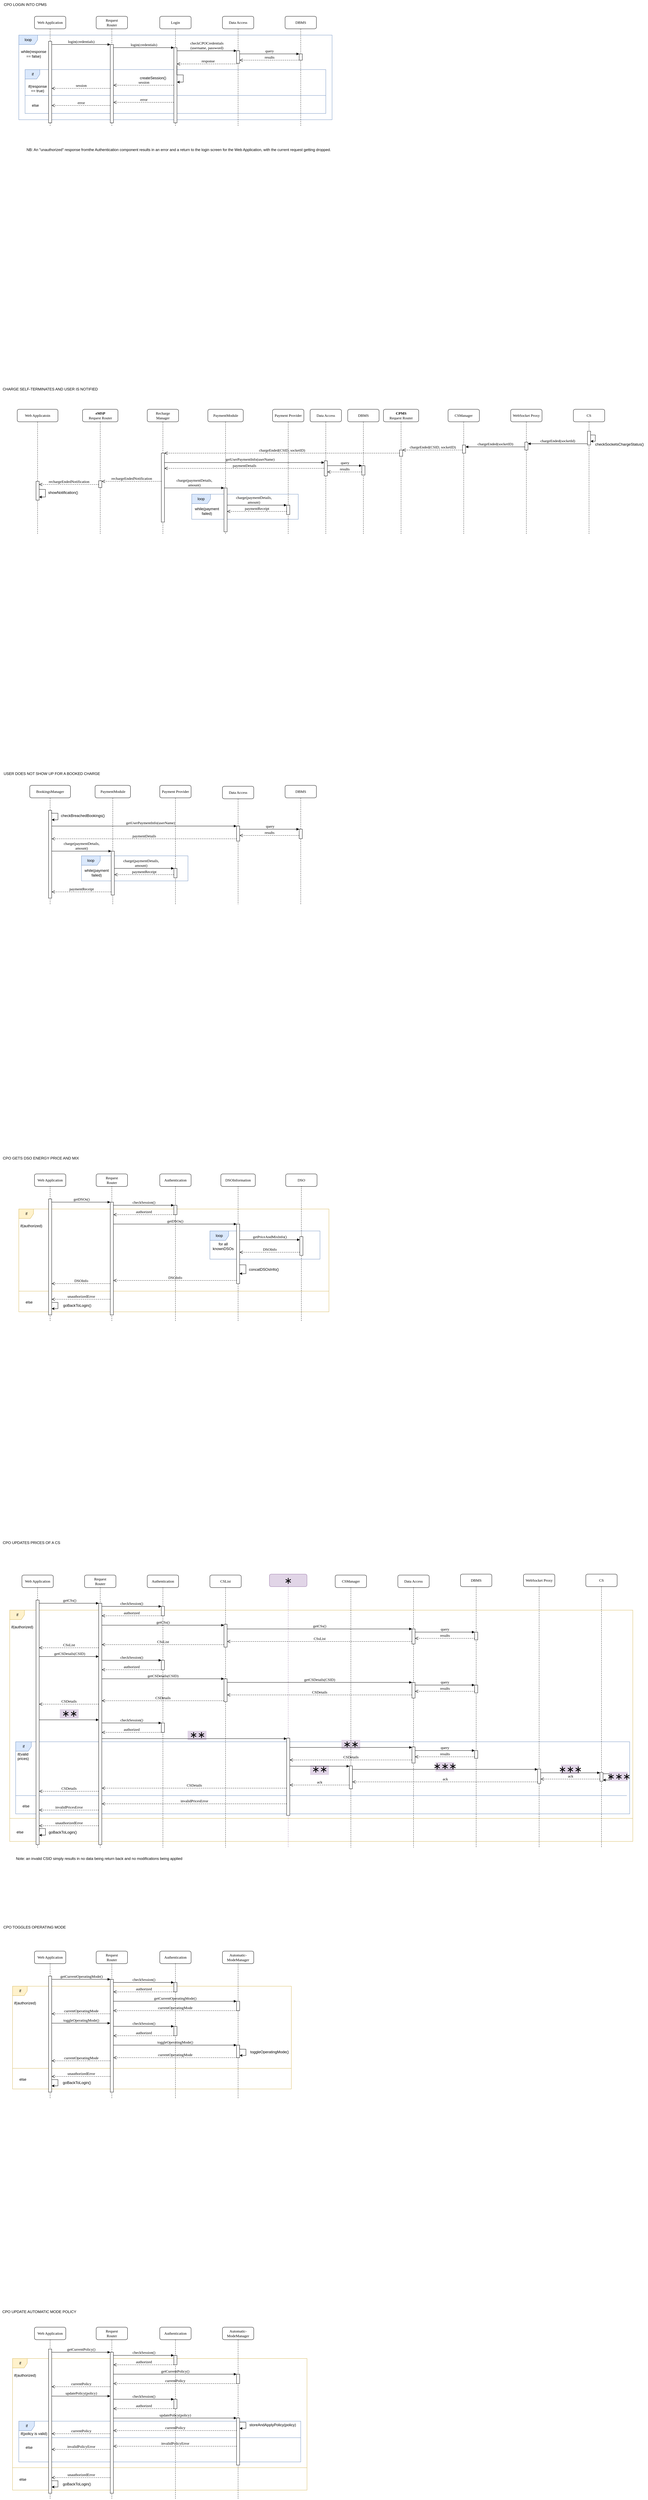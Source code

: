 <mxfile version="20.5.3" type="device"><diagram id="BeQwRoH2vvDNWLknCspA" name="Pagina-1"><mxGraphModel dx="1793" dy="-1487" grid="1" gridSize="10" guides="1" tooltips="1" connect="1" arrows="1" fold="1" page="1" pageScale="1" pageWidth="2069" pageHeight="1227" math="0" shadow="0"><root><mxCell id="0"/><mxCell id="1" parent="0"/><mxCell id="aj6pYTE7TbrS4Eqh01Q6-224" value="loop" style="shape=umlFrame;whiteSpace=wrap;html=1;fillColor=#dae8fc;strokeColor=#6c8ebf;" vertex="1" parent="1"><mxGeometry x="612" y="4031" width="340" height="80" as="geometry"/></mxCell><mxCell id="aj6pYTE7TbrS4Eqh01Q6-136" value="loop" style="shape=umlFrame;whiteSpace=wrap;html=1;fillColor=#dae8fc;strokeColor=#6c8ebf;" vertex="1" parent="1"><mxGeometry x="260" y="5185" width="340" height="80" as="geometry"/></mxCell><mxCell id="aj6pYTE7TbrS4Eqh01Q6-40" value="if" style="shape=umlFrame;tabWidth=110;tabHeight=30;tabPosition=left;html=1;boundedLbl=1;labelInHeader=1;width=47;height=30;fillColor=#fff2cc;strokeColor=#d6b656;" vertex="1" parent="1"><mxGeometry x="60" y="6312" width="990" height="328" as="geometry"/></mxCell><mxCell id="aj6pYTE7TbrS4Eqh01Q6-41" value="if(authorized)" style="text;align=center;" vertex="1" parent="aj6pYTE7TbrS4Eqh01Q6-40"><mxGeometry width="100" height="20" relative="1" as="geometry"><mxPoint x="-10" y="40" as="offset"/></mxGeometry></mxCell><mxCell id="aj6pYTE7TbrS4Eqh01Q6-42" value="else" style="line;strokeWidth=1;labelPosition=center;verticalLabelPosition=bottom;align=left;verticalAlign=top;spacingLeft=20;spacingTop=15;fillColor=#fff2cc;strokeColor=#d6b656;" vertex="1" parent="aj6pYTE7TbrS4Eqh01Q6-40"><mxGeometry y="255.523" width="990" height="13.12" as="geometry"/></mxCell><mxCell id="aj6pYTE7TbrS4Eqh01Q6-92" value="loop" style="shape=umlFrame;whiteSpace=wrap;html=1;fillColor=#dae8fc;strokeColor=#6c8ebf;" vertex="1" parent="aj6pYTE7TbrS4Eqh01Q6-40"><mxGeometry x="610" y="70" width="351.44" height="90" as="geometry"/></mxCell><mxCell id="aj6pYTE7TbrS4Eqh01Q6-93" value="&lt;div&gt;for all&lt;/div&gt;&lt;div&gt;knownDSOs&lt;/div&gt;" style="text;html=1;align=center;verticalAlign=middle;resizable=0;points=[];autosize=1;strokeColor=none;fillColor=none;" vertex="1" parent="aj6pYTE7TbrS4Eqh01Q6-40"><mxGeometry x="607.004" y="99" width="90" height="40" as="geometry"/></mxCell><mxCell id="aj6pYTE7TbrS4Eqh01Q6-97" value="&lt;div&gt;concatDSOsInfo()&lt;br&gt;&lt;/div&gt;" style="text;html=1;align=center;verticalAlign=middle;resizable=0;points=[];autosize=1;strokeColor=none;fillColor=none;" vertex="1" parent="aj6pYTE7TbrS4Eqh01Q6-40"><mxGeometry x="722.183" y="178" width="120" height="30" as="geometry"/></mxCell><mxCell id="64HZ8vT5wmqo5Xkc1ZFR-380" value="if" style="shape=umlFrame;tabWidth=110;tabHeight=30;tabPosition=left;html=1;boundedLbl=1;labelInHeader=1;width=47;height=30;fillColor=#fff2cc;strokeColor=#d6b656;" parent="1" vertex="1"><mxGeometry x="31" y="7592" width="1989" height="738" as="geometry"/></mxCell><mxCell id="64HZ8vT5wmqo5Xkc1ZFR-381" value="if(authorized)" style="text;align=center;" parent="64HZ8vT5wmqo5Xkc1ZFR-380" vertex="1"><mxGeometry width="100" height="20" relative="1" as="geometry"><mxPoint x="-10" y="40" as="offset"/></mxGeometry></mxCell><mxCell id="64HZ8vT5wmqo5Xkc1ZFR-382" value="else" style="line;strokeWidth=1;labelPosition=center;verticalLabelPosition=bottom;align=left;verticalAlign=top;spacingLeft=20;spacingTop=15;fillColor=#fff2cc;strokeColor=#d6b656;" parent="64HZ8vT5wmqo5Xkc1ZFR-380" vertex="1"><mxGeometry y="649.753" width="1989" height="29.52" as="geometry"/></mxCell><mxCell id="64HZ8vT5wmqo5Xkc1ZFR-383" value="goBackToLogin()" style="text;html=1;align=center;verticalAlign=middle;resizable=0;points=[];autosize=1;strokeColor=none;fillColor=none;fontColor=#000000;" parent="64HZ8vT5wmqo5Xkc1ZFR-380" vertex="1"><mxGeometry x="108.998" y="693.995" width="120" height="30" as="geometry"/></mxCell><mxCell id="64HZ8vT5wmqo5Xkc1ZFR-495" value="if" style="shape=umlFrame;tabWidth=110;tabHeight=30;tabPosition=left;html=1;boundedLbl=1;labelInHeader=1;width=50;height=30;fillColor=#dae8fc;strokeColor=#6c8ebf;" parent="64HZ8vT5wmqo5Xkc1ZFR-380" vertex="1"><mxGeometry x="19" y="420" width="1960" height="230" as="geometry"/></mxCell><mxCell id="aj6pYTE7TbrS4Eqh01Q6-16" value="" style="rounded=0;whiteSpace=wrap;html=1;fontSize=30;strokeColor=none;fillColor=#e1d5e7;" vertex="1" parent="64HZ8vT5wmqo5Xkc1ZFR-495"><mxGeometry x="1894" y="96" width="60" height="30" as="geometry"/></mxCell><mxCell id="64HZ8vT5wmqo5Xkc1ZFR-496" value="if(valid&#xA;prices)&#xA;" style="text" parent="64HZ8vT5wmqo5Xkc1ZFR-495" vertex="1"><mxGeometry width="100" height="20" relative="1" as="geometry"><mxPoint x="4" y="26" as="offset"/></mxGeometry></mxCell><mxCell id="64HZ8vT5wmqo5Xkc1ZFR-497" value="else" style="line;strokeWidth=1;labelPosition=center;verticalLabelPosition=bottom;align=left;verticalAlign=top;spacingLeft=20;spacingTop=15;fillColor=#dae8fc;strokeColor=#6c8ebf;" parent="64HZ8vT5wmqo5Xkc1ZFR-495" vertex="1"><mxGeometry y="167.173" width="1951" height="9.2" as="geometry"/></mxCell><mxCell id="64HZ8vT5wmqo5Xkc1ZFR-493" value="&lt;font style=&quot;font-size: 30px;&quot;&gt;&lt;span dir=&quot;ltr&quot; role=&quot;presentation&quot; style=&quot;left: 176.431px; top: 400.865px; font-family: sans-serif; transform: scaleX(0.879);&quot;&gt;∗&lt;/span&gt;&lt;/font&gt;&lt;font style=&quot;font-size: 30px;&quot;&gt;&lt;span dir=&quot;ltr&quot; role=&quot;presentation&quot; style=&quot;left: 176.431px; top: 400.865px; font-family: sans-serif; transform: scaleX(0.879);&quot;&gt;∗&lt;/span&gt;&lt;/font&gt;&lt;font style=&quot;font-size: 30px;&quot;&gt;&lt;span dir=&quot;ltr&quot; role=&quot;presentation&quot; style=&quot;left: 176.431px; top: 400.865px; font-family: sans-serif; transform: scaleX(0.879);&quot;&gt;∗&lt;/span&gt;&lt;/font&gt;" style="text;html=1;align=center;verticalAlign=middle;resizable=0;points=[];autosize=1;strokeColor=none;fillColor=none;fontColor=#000000;" parent="64HZ8vT5wmqo5Xkc1ZFR-495" vertex="1"><mxGeometry x="1890" y="85" width="70" height="50" as="geometry"/></mxCell><mxCell id="aj6pYTE7TbrS4Eqh01Q6-15" value="" style="rounded=0;whiteSpace=wrap;html=1;fontSize=30;strokeColor=none;fillColor=#e1d5e7;" vertex="1" parent="64HZ8vT5wmqo5Xkc1ZFR-495"><mxGeometry x="1740" y="73" width="60" height="30" as="geometry"/></mxCell><mxCell id="aj6pYTE7TbrS4Eqh01Q6-12" value="" style="rounded=0;whiteSpace=wrap;html=1;fontSize=30;strokeColor=none;fillColor=#e1d5e7;" vertex="1" parent="64HZ8vT5wmqo5Xkc1ZFR-495"><mxGeometry x="1340" y="65" width="60" height="30" as="geometry"/></mxCell><mxCell id="aj6pYTE7TbrS4Eqh01Q6-17" value="" style="rounded=0;whiteSpace=wrap;html=1;fontSize=30;strokeColor=none;fillColor=#e1d5e7;" vertex="1" parent="64HZ8vT5wmqo5Xkc1ZFR-495"><mxGeometry x="549" y="-35" width="60" height="30" as="geometry"/></mxCell><mxCell id="aj6pYTE7TbrS4Eqh01Q6-7" value="" style="rounded=0;whiteSpace=wrap;html=1;fontSize=30;strokeColor=none;fillColor=#e1d5e7;" vertex="1" parent="64HZ8vT5wmqo5Xkc1ZFR-495"><mxGeometry x="940" y="75.77" width="60" height="30" as="geometry"/></mxCell><mxCell id="aj6pYTE7TbrS4Eqh01Q6-21" value="" style="rounded=0;whiteSpace=wrap;html=1;fontSize=30;strokeColor=none;fillColor=#e1d5e7;" vertex="1" parent="64HZ8vT5wmqo5Xkc1ZFR-380"><mxGeometry x="1059" y="414" width="60" height="30" as="geometry"/></mxCell><mxCell id="aj6pYTE7TbrS4Eqh01Q6-37" value="" style="rounded=0;whiteSpace=wrap;html=1;fontSize=30;strokeColor=none;fillColor=#e1d5e7;" vertex="1" parent="64HZ8vT5wmqo5Xkc1ZFR-380"><mxGeometry x="160" y="316" width="60" height="30" as="geometry"/></mxCell><mxCell id="64HZ8vT5wmqo5Xkc1ZFR-359" value="if" style="shape=umlFrame;tabWidth=110;tabHeight=30;tabPosition=left;html=1;boundedLbl=1;labelInHeader=1;width=47;height=30;fillColor=#fff2cc;strokeColor=#d6b656;" parent="1" vertex="1"><mxGeometry x="40" y="9980" width="940" height="420" as="geometry"/></mxCell><mxCell id="64HZ8vT5wmqo5Xkc1ZFR-360" value="if(authorized)" style="text;align=center;" parent="64HZ8vT5wmqo5Xkc1ZFR-359" vertex="1"><mxGeometry width="100" height="20" relative="1" as="geometry"><mxPoint x="-10" y="40" as="offset"/></mxGeometry></mxCell><mxCell id="64HZ8vT5wmqo5Xkc1ZFR-361" value="else" style="line;strokeWidth=1;labelPosition=center;verticalLabelPosition=bottom;align=left;verticalAlign=top;spacingLeft=20;spacingTop=15;fillColor=#fff2cc;strokeColor=#d6b656;" parent="64HZ8vT5wmqo5Xkc1ZFR-359" vertex="1"><mxGeometry y="339.998" width="940" height="16.8" as="geometry"/></mxCell><mxCell id="64HZ8vT5wmqo5Xkc1ZFR-366" value="goBackToLogin()" style="text;html=1;align=center;verticalAlign=middle;resizable=0;points=[];autosize=1;strokeColor=none;fillColor=none;fontColor=#000000;" parent="64HZ8vT5wmqo5Xkc1ZFR-359" vertex="1"><mxGeometry x="144.765" y="386" width="120" height="30" as="geometry"/></mxCell><mxCell id="64HZ8vT5wmqo5Xkc1ZFR-373" value="if" style="shape=umlFrame;tabWidth=110;tabHeight=30;tabPosition=left;html=1;boundedLbl=1;labelInHeader=1;width=47;height=30;fillColor=#fff2cc;strokeColor=#d6b656;" parent="1" vertex="1"><mxGeometry x="40" y="8792" width="890" height="328" as="geometry"/></mxCell><mxCell id="64HZ8vT5wmqo5Xkc1ZFR-374" value="if(authorized)" style="text;align=center;" parent="64HZ8vT5wmqo5Xkc1ZFR-373" vertex="1"><mxGeometry width="100" height="20" relative="1" as="geometry"><mxPoint x="-10" y="40" as="offset"/></mxGeometry></mxCell><mxCell id="64HZ8vT5wmqo5Xkc1ZFR-375" value="else" style="line;strokeWidth=1;labelPosition=center;verticalLabelPosition=bottom;align=left;verticalAlign=top;spacingLeft=20;spacingTop=15;fillColor=#fff2cc;strokeColor=#d6b656;" parent="64HZ8vT5wmqo5Xkc1ZFR-373" vertex="1"><mxGeometry y="255.523" width="890" height="13.12" as="geometry"/></mxCell><mxCell id="64HZ8vT5wmqo5Xkc1ZFR-376" value="goBackToLogin()" style="text;html=1;align=center;verticalAlign=middle;resizable=0;points=[];autosize=1;strokeColor=none;fillColor=none;fontColor=#000000;" parent="64HZ8vT5wmqo5Xkc1ZFR-373" vertex="1"><mxGeometry x="144.618" y="292.998" width="120" height="30" as="geometry"/></mxCell><mxCell id="64HZ8vT5wmqo5Xkc1ZFR-316" value="loop" style="shape=umlFrame;whiteSpace=wrap;html=1;fillColor=#dae8fc;strokeColor=#6c8ebf;" parent="1" vertex="1"><mxGeometry x="60" y="2566" width="1000" height="270" as="geometry"/></mxCell><mxCell id="64HZ8vT5wmqo5Xkc1ZFR-102" value="if" style="shape=umlFrame;tabWidth=110;tabHeight=30;tabPosition=left;html=1;boundedLbl=1;labelInHeader=1;width=50;height=30;fillColor=#dae8fc;strokeColor=#6c8ebf;" parent="1" vertex="1"><mxGeometry x="60" y="10180" width="900" height="130" as="geometry"/></mxCell><mxCell id="64HZ8vT5wmqo5Xkc1ZFR-103" value="if(policy is valid)" style="text" parent="64HZ8vT5wmqo5Xkc1ZFR-102" vertex="1"><mxGeometry width="100" height="20" relative="1" as="geometry"><mxPoint x="4" y="26" as="offset"/></mxGeometry></mxCell><mxCell id="64HZ8vT5wmqo5Xkc1ZFR-104" value="else" style="line;strokeWidth=1;labelPosition=center;verticalLabelPosition=bottom;align=left;verticalAlign=top;spacingLeft=20;spacingTop=15;fillColor=#dae8fc;strokeColor=#6c8ebf;" parent="64HZ8vT5wmqo5Xkc1ZFR-102" vertex="1"><mxGeometry y="50" width="900" height="5.2" as="geometry"/></mxCell><mxCell id="64HZ8vT5wmqo5Xkc1ZFR-101" value="storeAndApplyPolicy(policy)" style="text;html=1;align=center;verticalAlign=middle;resizable=0;points=[];autosize=1;strokeColor=none;fillColor=none;" parent="64HZ8vT5wmqo5Xkc1ZFR-102" vertex="1"><mxGeometry x="725" y="-3.003" width="170" height="30" as="geometry"/></mxCell><mxCell id="64HZ8vT5wmqo5Xkc1ZFR-333" value="Data Access" style="shape=umlLifeline;perimeter=lifelinePerimeter;whiteSpace=wrap;html=1;container=1;collapsible=0;recursiveResize=0;outlineConnect=0;rounded=1;shadow=0;comic=0;labelBackgroundColor=none;strokeWidth=1;fontFamily=Verdana;fontSize=12;align=center;" parent="1" vertex="1"><mxGeometry x="710" y="2506" width="100" height="352" as="geometry"/></mxCell><mxCell id="64HZ8vT5wmqo5Xkc1ZFR-334" value="" style="html=1;points=[];perimeter=orthogonalPerimeter;rounded=0;shadow=0;comic=0;labelBackgroundColor=none;strokeWidth=1;fontFamily=Verdana;fontSize=12;align=center;" parent="64HZ8vT5wmqo5Xkc1ZFR-333" vertex="1"><mxGeometry x="45" y="110" width="10" height="40" as="geometry"/></mxCell><mxCell id="64HZ8vT5wmqo5Xkc1ZFR-38" value="Web Application" style="shape=umlLifeline;perimeter=lifelinePerimeter;whiteSpace=wrap;html=1;container=1;collapsible=0;recursiveResize=0;outlineConnect=0;rounded=1;shadow=0;comic=0;labelBackgroundColor=none;strokeWidth=1;fontFamily=Verdana;fontSize=12;align=center;" parent="1" vertex="1"><mxGeometry x="110" y="9880" width="100" height="550" as="geometry"/></mxCell><mxCell id="64HZ8vT5wmqo5Xkc1ZFR-39" value="" style="html=1;points=[];perimeter=orthogonalPerimeter;rounded=0;shadow=0;comic=0;labelBackgroundColor=none;strokeWidth=1;fontFamily=Verdana;fontSize=12;align=center;" parent="64HZ8vT5wmqo5Xkc1ZFR-38" vertex="1"><mxGeometry x="45" y="70" width="10" height="460" as="geometry"/></mxCell><mxCell id="64HZ8vT5wmqo5Xkc1ZFR-365" style="edgeStyle=orthogonalEdgeStyle;rounded=0;orthogonalLoop=1;jettySize=auto;html=1;fontColor=#FFE599;exitX=1;exitY=0.913;exitDx=0;exitDy=0;exitPerimeter=0;" parent="64HZ8vT5wmqo5Xkc1ZFR-38" source="64HZ8vT5wmqo5Xkc1ZFR-39" target="64HZ8vT5wmqo5Xkc1ZFR-39" edge="1"><mxGeometry relative="1" as="geometry"><Array as="points"><mxPoint x="75" y="490"/><mxPoint x="75" y="510"/></Array></mxGeometry></mxCell><mxCell id="64HZ8vT5wmqo5Xkc1ZFR-42" value="&lt;div&gt;Request&lt;/div&gt;&lt;div&gt;Router&lt;/div&gt;" style="shape=umlLifeline;perimeter=lifelinePerimeter;whiteSpace=wrap;html=1;container=1;collapsible=0;recursiveResize=0;outlineConnect=0;rounded=1;shadow=0;comic=0;labelBackgroundColor=none;strokeWidth=1;fontFamily=Verdana;fontSize=12;align=center;" parent="1" vertex="1"><mxGeometry x="307" y="9880" width="100" height="550" as="geometry"/></mxCell><mxCell id="64HZ8vT5wmqo5Xkc1ZFR-43" value="" style="html=1;points=[];perimeter=orthogonalPerimeter;rounded=0;shadow=0;comic=0;labelBackgroundColor=none;strokeWidth=1;fontFamily=Verdana;fontSize=12;align=center;" parent="64HZ8vT5wmqo5Xkc1ZFR-42" vertex="1"><mxGeometry x="45" y="80" width="10" height="450" as="geometry"/></mxCell><mxCell id="64HZ8vT5wmqo5Xkc1ZFR-46" value="Authentication" style="shape=umlLifeline;perimeter=lifelinePerimeter;whiteSpace=wrap;html=1;container=1;collapsible=0;recursiveResize=0;outlineConnect=0;rounded=1;shadow=0;comic=0;labelBackgroundColor=none;strokeWidth=1;fontFamily=Verdana;fontSize=12;align=center;" parent="1" vertex="1"><mxGeometry x="510" y="9880" width="100" height="550" as="geometry"/></mxCell><mxCell id="64HZ8vT5wmqo5Xkc1ZFR-47" value="" style="html=1;points=[];perimeter=orthogonalPerimeter;rounded=0;shadow=0;comic=0;labelBackgroundColor=none;strokeWidth=1;fontFamily=Verdana;fontSize=12;align=center;" parent="64HZ8vT5wmqo5Xkc1ZFR-46" vertex="1"><mxGeometry x="45" y="90" width="10" height="30" as="geometry"/></mxCell><mxCell id="64HZ8vT5wmqo5Xkc1ZFR-92" value="" style="html=1;points=[];perimeter=orthogonalPerimeter;rounded=0;shadow=0;comic=0;labelBackgroundColor=none;strokeWidth=1;fontFamily=Verdana;fontSize=12;align=center;" parent="64HZ8vT5wmqo5Xkc1ZFR-46" vertex="1"><mxGeometry x="45" y="230" width="10" height="30" as="geometry"/></mxCell><mxCell id="64HZ8vT5wmqo5Xkc1ZFR-48" value="&lt;div&gt;Automatic-ModeManager&lt;/div&gt;" style="shape=umlLifeline;perimeter=lifelinePerimeter;whiteSpace=wrap;html=1;container=1;collapsible=0;recursiveResize=0;outlineConnect=0;rounded=1;shadow=0;comic=0;labelBackgroundColor=none;strokeWidth=1;fontFamily=Verdana;fontSize=12;align=center;" parent="1" vertex="1"><mxGeometry x="710" y="9880" width="100" height="550" as="geometry"/></mxCell><mxCell id="64HZ8vT5wmqo5Xkc1ZFR-49" value="" style="html=1;points=[];perimeter=orthogonalPerimeter;rounded=0;shadow=0;comic=0;labelBackgroundColor=none;strokeWidth=1;fontFamily=Verdana;fontSize=12;align=center;" parent="64HZ8vT5wmqo5Xkc1ZFR-48" vertex="1"><mxGeometry x="45" y="150" width="10" height="30" as="geometry"/></mxCell><mxCell id="64HZ8vT5wmqo5Xkc1ZFR-93" value="" style="html=1;points=[];perimeter=orthogonalPerimeter;rounded=0;shadow=0;comic=0;labelBackgroundColor=none;strokeWidth=1;fontFamily=Verdana;fontSize=12;align=center;" parent="64HZ8vT5wmqo5Xkc1ZFR-48" vertex="1"><mxGeometry x="45" y="290" width="10" height="150" as="geometry"/></mxCell><mxCell id="64HZ8vT5wmqo5Xkc1ZFR-110" style="edgeStyle=orthogonalEdgeStyle;rounded=0;orthogonalLoop=1;jettySize=auto;html=1;exitX=0.978;exitY=0.088;exitDx=0;exitDy=0;exitPerimeter=0;" parent="64HZ8vT5wmqo5Xkc1ZFR-48" source="64HZ8vT5wmqo5Xkc1ZFR-93" target="64HZ8vT5wmqo5Xkc1ZFR-93" edge="1"><mxGeometry relative="1" as="geometry"><Array as="points"><mxPoint x="75" y="303"/><mxPoint x="75" y="323"/></Array></mxGeometry></mxCell><mxCell id="64HZ8vT5wmqo5Xkc1ZFR-81" value="getCurrentPolicy()" style="html=1;verticalAlign=bottom;endArrow=block;labelBackgroundColor=none;fontFamily=Verdana;fontSize=12;edgeStyle=elbowEdgeStyle;elbow=vertical;" parent="1" source="64HZ8vT5wmqo5Xkc1ZFR-39" target="64HZ8vT5wmqo5Xkc1ZFR-43" edge="1"><mxGeometry relative="1" as="geometry"><mxPoint x="165" y="9960" as="sourcePoint"/><mxPoint x="352" y="9960" as="targetPoint"/><Array as="points"><mxPoint x="310" y="9960"/><mxPoint x="290" y="9950"/><mxPoint x="280" y="10090"/><mxPoint x="332" y="9970"/><mxPoint x="280" y="10000"/><mxPoint x="379" y="9810"/></Array></mxGeometry></mxCell><mxCell id="64HZ8vT5wmqo5Xkc1ZFR-82" value="checkSession()" style="html=1;verticalAlign=bottom;endArrow=block;labelBackgroundColor=none;fontFamily=Verdana;fontSize=12;edgeStyle=elbowEdgeStyle;elbow=vertical;" parent="1" target="64HZ8vT5wmqo5Xkc1ZFR-47" edge="1"><mxGeometry relative="1" as="geometry"><mxPoint x="362" y="9970" as="sourcePoint"/><mxPoint x="572" y="9959.58" as="targetPoint"/><Array as="points"><mxPoint x="460" y="9970"/><mxPoint x="480" y="9970"/><mxPoint x="530" y="9959.58"/><mxPoint x="510" y="9949.58"/><mxPoint x="500" y="10089.58"/><mxPoint x="552" y="9969.58"/><mxPoint x="500" y="9999.58"/><mxPoint x="599" y="9809.58"/></Array></mxGeometry></mxCell><mxCell id="64HZ8vT5wmqo5Xkc1ZFR-85" value="getCurrentPolicy()" style="html=1;verticalAlign=bottom;endArrow=block;labelBackgroundColor=none;fontFamily=Verdana;fontSize=12;edgeStyle=elbowEdgeStyle;elbow=vertical;" parent="1" target="64HZ8vT5wmqo5Xkc1ZFR-49" edge="1"><mxGeometry relative="1" as="geometry"><mxPoint x="362" y="10030" as="sourcePoint"/><mxPoint x="557" y="10040" as="targetPoint"/><Array as="points"><mxPoint x="550" y="10030"/><mxPoint x="515" y="10040"/><mxPoint x="495" y="10030"/><mxPoint x="485" y="10170"/><mxPoint x="537" y="10050"/><mxPoint x="485" y="10080"/><mxPoint x="584" y="9890"/></Array></mxGeometry></mxCell><mxCell id="64HZ8vT5wmqo5Xkc1ZFR-86" value="authorized" style="html=1;verticalAlign=bottom;endArrow=open;dashed=1;endSize=8;labelBackgroundColor=none;fontFamily=Verdana;fontSize=12;edgeStyle=elbowEdgeStyle;elbow=vertical;" parent="1" source="64HZ8vT5wmqo5Xkc1ZFR-47" edge="1"><mxGeometry relative="1" as="geometry"><mxPoint x="362" y="10000" as="targetPoint"/><Array as="points"><mxPoint x="518" y="10000"/><mxPoint x="478" y="9990"/><mxPoint x="468" y="9980"/><mxPoint x="488" y="9990"/><mxPoint x="498" y="9940"/><mxPoint x="438" y="9910"/><mxPoint x="398" y="9950"/><mxPoint x="290" y="9710"/><mxPoint x="380.5" y="9720"/><mxPoint x="440.5" y="9700"/><mxPoint x="423.5" y="9588"/><mxPoint x="433.5" y="9758"/><mxPoint x="457.5" y="9838"/><mxPoint x="487.5" y="9838"/></Array><mxPoint x="553" y="10000" as="sourcePoint"/></mxGeometry></mxCell><mxCell id="64HZ8vT5wmqo5Xkc1ZFR-88" value="currentPolicy" style="html=1;verticalAlign=bottom;endArrow=open;dashed=1;endSize=8;labelBackgroundColor=none;fontFamily=Verdana;fontSize=12;edgeStyle=elbowEdgeStyle;elbow=vertical;" parent="1" source="64HZ8vT5wmqo5Xkc1ZFR-49" edge="1"><mxGeometry relative="1" as="geometry"><mxPoint x="362" y="10060" as="targetPoint"/><Array as="points"><mxPoint x="600" y="10060"/><mxPoint x="737" y="10080"/><mxPoint x="709" y="10070"/><mxPoint x="681" y="10100"/><mxPoint x="818" y="10130"/><mxPoint x="801" y="10018"/><mxPoint x="811" y="10188"/><mxPoint x="835" y="10268"/><mxPoint x="865" y="10268"/></Array><mxPoint x="885" y="10080" as="sourcePoint"/></mxGeometry></mxCell><mxCell id="64HZ8vT5wmqo5Xkc1ZFR-90" value="currentPolicy" style="html=1;verticalAlign=bottom;endArrow=open;dashed=1;endSize=8;labelBackgroundColor=none;fontFamily=Verdana;fontSize=12;edgeStyle=elbowEdgeStyle;elbow=vertical;" parent="1" edge="1"><mxGeometry relative="1" as="geometry"><mxPoint x="165" y="10070" as="targetPoint"/><Array as="points"><mxPoint x="230" y="10070"/><mxPoint x="321" y="10080"/><mxPoint x="281" y="10070"/><mxPoint x="271" y="10060"/><mxPoint x="291" y="10070"/><mxPoint x="301" y="10020"/><mxPoint x="241" y="9990"/><mxPoint x="201" y="10030"/><mxPoint x="93" y="9790"/><mxPoint x="183.5" y="9800"/><mxPoint x="243.5" y="9780"/><mxPoint x="226.5" y="9668"/><mxPoint x="236.5" y="9838"/><mxPoint x="260.5" y="9918"/><mxPoint x="290.5" y="9918"/></Array><mxPoint x="352" y="10070" as="sourcePoint"/></mxGeometry></mxCell><mxCell id="64HZ8vT5wmqo5Xkc1ZFR-91" value="updatePolicy(policy)" style="html=1;verticalAlign=bottom;endArrow=block;labelBackgroundColor=none;fontFamily=Verdana;fontSize=12;edgeStyle=elbowEdgeStyle;elbow=vertical;" parent="1" edge="1"><mxGeometry relative="1" as="geometry"><mxPoint x="165" y="10100" as="sourcePoint"/><mxPoint x="352" y="10100" as="targetPoint"/><Array as="points"><mxPoint x="330" y="10100"/><mxPoint x="300" y="10100"/><mxPoint x="359" y="10100"/></Array></mxGeometry></mxCell><mxCell id="64HZ8vT5wmqo5Xkc1ZFR-95" value="updatePolicy(policy)" style="html=1;verticalAlign=bottom;endArrow=block;labelBackgroundColor=none;fontFamily=Verdana;fontSize=12;edgeStyle=elbowEdgeStyle;elbow=vertical;" parent="1" target="64HZ8vT5wmqo5Xkc1ZFR-93" edge="1"><mxGeometry relative="1" as="geometry"><mxPoint x="362" y="10170" as="sourcePoint"/><mxPoint x="557" y="10180" as="targetPoint"/><Array as="points"><mxPoint x="550" y="10170"/><mxPoint x="515" y="10180"/><mxPoint x="495" y="10170"/><mxPoint x="485" y="10310"/><mxPoint x="537" y="10190"/><mxPoint x="485" y="10220"/><mxPoint x="584" y="10030"/></Array></mxGeometry></mxCell><mxCell id="64HZ8vT5wmqo5Xkc1ZFR-96" value="authorized" style="html=1;verticalAlign=bottom;endArrow=open;dashed=1;endSize=8;labelBackgroundColor=none;fontFamily=Verdana;fontSize=12;edgeStyle=elbowEdgeStyle;elbow=vertical;" parent="1" source="64HZ8vT5wmqo5Xkc1ZFR-92" edge="1"><mxGeometry relative="1" as="geometry"><mxPoint x="362" y="10140" as="targetPoint"/><Array as="points"><mxPoint x="518" y="10140"/><mxPoint x="478" y="10130"/><mxPoint x="468" y="10120"/><mxPoint x="488" y="10130"/><mxPoint x="498" y="10080"/><mxPoint x="438" y="10050"/><mxPoint x="398" y="10090"/><mxPoint x="290" y="9850"/><mxPoint x="380.5" y="9860"/><mxPoint x="440.5" y="9840"/><mxPoint x="423.5" y="9728"/><mxPoint x="433.5" y="9898"/><mxPoint x="457.5" y="9978"/><mxPoint x="487.5" y="9978"/></Array><mxPoint x="553" y="10140" as="sourcePoint"/></mxGeometry></mxCell><mxCell id="64HZ8vT5wmqo5Xkc1ZFR-94" value="checkSession()" style="html=1;verticalAlign=bottom;endArrow=block;labelBackgroundColor=none;fontFamily=Verdana;fontSize=12;edgeStyle=elbowEdgeStyle;elbow=vertical;" parent="1" target="64HZ8vT5wmqo5Xkc1ZFR-92" edge="1"><mxGeometry relative="1" as="geometry"><mxPoint x="362" y="10110" as="sourcePoint"/><mxPoint x="572" y="10099.58" as="targetPoint"/><Array as="points"><mxPoint x="460" y="10110"/><mxPoint x="480" y="10110"/><mxPoint x="530" y="10099.58"/><mxPoint x="510" y="10089.58"/><mxPoint x="500" y="10229.58"/><mxPoint x="552" y="10109.58"/><mxPoint x="500" y="10139.58"/><mxPoint x="599" y="9949.58"/></Array></mxGeometry></mxCell><mxCell id="64HZ8vT5wmqo5Xkc1ZFR-98" value="currentPolicy" style="html=1;verticalAlign=bottom;endArrow=open;dashed=1;endSize=8;labelBackgroundColor=none;fontFamily=Verdana;fontSize=12;edgeStyle=elbowEdgeStyle;elbow=vertical;" parent="1" edge="1"><mxGeometry relative="1" as="geometry"><mxPoint x="165" y="10220" as="targetPoint"/><Array as="points"><mxPoint x="270" y="10220"/><mxPoint x="230" y="10210"/><mxPoint x="321" y="10220"/><mxPoint x="281" y="10210"/><mxPoint x="271" y="10200"/><mxPoint x="291" y="10210"/><mxPoint x="301" y="10160"/><mxPoint x="241" y="10130"/><mxPoint x="201" y="10170"/><mxPoint x="93" y="9930"/><mxPoint x="183.5" y="9940"/><mxPoint x="243.5" y="9920"/><mxPoint x="226.5" y="9808"/><mxPoint x="236.5" y="9978"/><mxPoint x="260.5" y="10058"/><mxPoint x="290.5" y="10058"/></Array><mxPoint x="352" y="10220" as="sourcePoint"/></mxGeometry></mxCell><mxCell id="64HZ8vT5wmqo5Xkc1ZFR-106" value="invalidPolicyError" style="html=1;verticalAlign=bottom;endArrow=open;dashed=1;endSize=8;labelBackgroundColor=none;fontFamily=Verdana;fontSize=12;edgeStyle=elbowEdgeStyle;elbow=vertical;" parent="1" source="64HZ8vT5wmqo5Xkc1ZFR-93" edge="1"><mxGeometry relative="1" as="geometry"><mxPoint x="362" y="10260" as="targetPoint"/><Array as="points"><mxPoint x="687" y="10260"/><mxPoint x="758" y="10270"/><mxPoint x="673" y="10250"/><mxPoint x="645" y="10240"/><mxPoint x="617" y="10270"/><mxPoint x="754" y="10300"/><mxPoint x="737" y="10188"/><mxPoint x="747" y="10358"/><mxPoint x="771" y="10438"/><mxPoint x="801" y="10438"/></Array><mxPoint x="820" y="10260" as="sourcePoint"/></mxGeometry></mxCell><mxCell id="64HZ8vT5wmqo5Xkc1ZFR-108" value="invalidPolicyError" style="html=1;verticalAlign=bottom;endArrow=open;dashed=1;endSize=8;labelBackgroundColor=none;fontFamily=Verdana;fontSize=12;edgeStyle=elbowEdgeStyle;elbow=vertical;" parent="1" edge="1"><mxGeometry relative="1" as="geometry"><mxPoint x="165" y="10270" as="targetPoint"/><Array as="points"><mxPoint x="300" y="10270"/><mxPoint x="235" y="10270"/><mxPoint x="326" y="10280"/><mxPoint x="286" y="10270"/><mxPoint x="276" y="10260"/><mxPoint x="296" y="10270"/><mxPoint x="306" y="10220"/><mxPoint x="246" y="10190"/><mxPoint x="206" y="10230"/><mxPoint x="98" y="9990"/><mxPoint x="188.5" y="10000"/><mxPoint x="248.5" y="9980"/><mxPoint x="231.5" y="9868"/><mxPoint x="241.5" y="10038"/><mxPoint x="265.5" y="10118"/><mxPoint x="295.5" y="10118"/></Array><mxPoint x="352" y="10270" as="sourcePoint"/></mxGeometry></mxCell><mxCell id="64HZ8vT5wmqo5Xkc1ZFR-97" value="currentPolicy" style="html=1;verticalAlign=bottom;endArrow=open;dashed=1;endSize=8;labelBackgroundColor=none;fontFamily=Verdana;fontSize=12;edgeStyle=elbowEdgeStyle;elbow=vertical;" parent="1" source="64HZ8vT5wmqo5Xkc1ZFR-93" edge="1"><mxGeometry relative="1" as="geometry"><mxPoint x="362" y="10210" as="targetPoint"/><Array as="points"><mxPoint x="480" y="10210"/><mxPoint x="600" y="10200"/><mxPoint x="737" y="10220"/><mxPoint x="709" y="10210"/><mxPoint x="681" y="10240"/><mxPoint x="818" y="10270"/><mxPoint x="801" y="10158"/><mxPoint x="811" y="10328"/><mxPoint x="835" y="10408"/><mxPoint x="865" y="10408"/></Array><mxPoint x="885" y="10220" as="sourcePoint"/></mxGeometry></mxCell><mxCell id="64HZ8vT5wmqo5Xkc1ZFR-134" value="Web Application" style="shape=umlLifeline;perimeter=lifelinePerimeter;whiteSpace=wrap;html=1;container=1;collapsible=0;recursiveResize=0;outlineConnect=0;rounded=1;shadow=0;comic=0;labelBackgroundColor=none;strokeWidth=1;fontFamily=Verdana;fontSize=12;align=center;" parent="1" vertex="1"><mxGeometry x="110" y="8680" width="100" height="470" as="geometry"/></mxCell><mxCell id="64HZ8vT5wmqo5Xkc1ZFR-135" value="" style="html=1;points=[];perimeter=orthogonalPerimeter;rounded=0;shadow=0;comic=0;labelBackgroundColor=none;strokeWidth=1;fontFamily=Verdana;fontSize=12;align=center;" parent="64HZ8vT5wmqo5Xkc1ZFR-134" vertex="1"><mxGeometry x="45" y="80" width="10" height="370" as="geometry"/></mxCell><mxCell id="64HZ8vT5wmqo5Xkc1ZFR-379" style="edgeStyle=orthogonalEdgeStyle;rounded=0;orthogonalLoop=1;jettySize=auto;html=1;fontColor=#000000;exitX=1;exitY=0.6;exitDx=0;exitDy=0;exitPerimeter=0;" parent="64HZ8vT5wmqo5Xkc1ZFR-134" source="64HZ8vT5wmqo5Xkc1ZFR-135" target="64HZ8vT5wmqo5Xkc1ZFR-135" edge="1"><mxGeometry relative="1" as="geometry"><Array as="points"><mxPoint x="75" y="410"/><mxPoint x="75" y="430"/></Array></mxGeometry></mxCell><mxCell id="64HZ8vT5wmqo5Xkc1ZFR-136" value="&lt;div&gt;Request&lt;/div&gt;&lt;div&gt;Router&lt;/div&gt;" style="shape=umlLifeline;perimeter=lifelinePerimeter;whiteSpace=wrap;html=1;container=1;collapsible=0;recursiveResize=0;outlineConnect=0;rounded=1;shadow=0;comic=0;labelBackgroundColor=none;strokeWidth=1;fontFamily=Verdana;fontSize=12;align=center;" parent="1" vertex="1"><mxGeometry x="307" y="8680" width="100" height="470" as="geometry"/></mxCell><mxCell id="64HZ8vT5wmqo5Xkc1ZFR-137" value="" style="html=1;points=[];perimeter=orthogonalPerimeter;rounded=0;shadow=0;comic=0;labelBackgroundColor=none;strokeWidth=1;fontFamily=Verdana;fontSize=12;align=center;" parent="64HZ8vT5wmqo5Xkc1ZFR-136" vertex="1"><mxGeometry x="45" y="90" width="10" height="360" as="geometry"/></mxCell><mxCell id="64HZ8vT5wmqo5Xkc1ZFR-141" value="Authentication" style="shape=umlLifeline;perimeter=lifelinePerimeter;whiteSpace=wrap;html=1;container=1;collapsible=0;recursiveResize=0;outlineConnect=0;rounded=1;shadow=0;comic=0;labelBackgroundColor=none;strokeWidth=1;fontFamily=Verdana;fontSize=12;align=center;" parent="1" vertex="1"><mxGeometry x="510" y="8680" width="100" height="470" as="geometry"/></mxCell><mxCell id="64HZ8vT5wmqo5Xkc1ZFR-142" value="" style="html=1;points=[];perimeter=orthogonalPerimeter;rounded=0;shadow=0;comic=0;labelBackgroundColor=none;strokeWidth=1;fontFamily=Verdana;fontSize=12;align=center;" parent="64HZ8vT5wmqo5Xkc1ZFR-141" vertex="1"><mxGeometry x="45" y="100" width="10" height="30" as="geometry"/></mxCell><mxCell id="64HZ8vT5wmqo5Xkc1ZFR-143" value="" style="html=1;points=[];perimeter=orthogonalPerimeter;rounded=0;shadow=0;comic=0;labelBackgroundColor=none;strokeWidth=1;fontFamily=Verdana;fontSize=12;align=center;" parent="64HZ8vT5wmqo5Xkc1ZFR-141" vertex="1"><mxGeometry x="45" y="240" width="10" height="30" as="geometry"/></mxCell><mxCell id="64HZ8vT5wmqo5Xkc1ZFR-144" value="&lt;div&gt;Automatic-ModeManager&lt;/div&gt;" style="shape=umlLifeline;perimeter=lifelinePerimeter;whiteSpace=wrap;html=1;container=1;collapsible=0;recursiveResize=0;outlineConnect=0;rounded=1;shadow=0;comic=0;labelBackgroundColor=none;strokeWidth=1;fontFamily=Verdana;fontSize=12;align=center;" parent="1" vertex="1"><mxGeometry x="710" y="8680" width="100" height="470" as="geometry"/></mxCell><mxCell id="64HZ8vT5wmqo5Xkc1ZFR-145" value="" style="html=1;points=[];perimeter=orthogonalPerimeter;rounded=0;shadow=0;comic=0;labelBackgroundColor=none;strokeWidth=1;fontFamily=Verdana;fontSize=12;align=center;" parent="64HZ8vT5wmqo5Xkc1ZFR-144" vertex="1"><mxGeometry x="45" y="160" width="10" height="30" as="geometry"/></mxCell><mxCell id="64HZ8vT5wmqo5Xkc1ZFR-146" value="" style="html=1;points=[];perimeter=orthogonalPerimeter;rounded=0;shadow=0;comic=0;labelBackgroundColor=none;strokeWidth=1;fontFamily=Verdana;fontSize=12;align=center;" parent="64HZ8vT5wmqo5Xkc1ZFR-144" vertex="1"><mxGeometry x="45" y="300" width="10" height="40" as="geometry"/></mxCell><mxCell id="64HZ8vT5wmqo5Xkc1ZFR-147" style="edgeStyle=orthogonalEdgeStyle;rounded=0;orthogonalLoop=1;jettySize=auto;html=1;exitX=0.978;exitY=0.088;exitDx=0;exitDy=0;exitPerimeter=0;" parent="64HZ8vT5wmqo5Xkc1ZFR-144" source="64HZ8vT5wmqo5Xkc1ZFR-146" target="64HZ8vT5wmqo5Xkc1ZFR-146" edge="1"><mxGeometry relative="1" as="geometry"><Array as="points"><mxPoint x="75" y="313"/><mxPoint x="75" y="333"/></Array></mxGeometry></mxCell><mxCell id="64HZ8vT5wmqo5Xkc1ZFR-163" value="getCurrentOperatingMode()" style="html=1;verticalAlign=bottom;endArrow=block;labelBackgroundColor=none;fontFamily=Verdana;fontSize=12;edgeStyle=elbowEdgeStyle;elbow=vertical;" parent="1" edge="1"><mxGeometry x="0.016" relative="1" as="geometry"><mxPoint x="165" y="8770" as="sourcePoint"/><mxPoint x="352" y="8770" as="targetPoint"/><Array as="points"><mxPoint x="310" y="8770"/><mxPoint x="290" y="8760"/><mxPoint x="280" y="8900"/><mxPoint x="332" y="8780"/><mxPoint x="280" y="8810"/><mxPoint x="379" y="8620"/></Array><mxPoint as="offset"/></mxGeometry></mxCell><mxCell id="64HZ8vT5wmqo5Xkc1ZFR-164" value="checkSession()" style="html=1;verticalAlign=bottom;endArrow=block;labelBackgroundColor=none;fontFamily=Verdana;fontSize=12;edgeStyle=elbowEdgeStyle;elbow=vertical;" parent="1" target="64HZ8vT5wmqo5Xkc1ZFR-142" edge="1"><mxGeometry relative="1" as="geometry"><mxPoint x="362" y="8780" as="sourcePoint"/><mxPoint x="572" y="8769.58" as="targetPoint"/><Array as="points"><mxPoint x="460" y="8780"/><mxPoint x="480" y="8780"/><mxPoint x="530" y="8769.58"/><mxPoint x="510" y="8759.58"/><mxPoint x="500" y="8899.58"/><mxPoint x="552" y="8779.58"/><mxPoint x="500" y="8809.58"/><mxPoint x="599" y="8619.58"/></Array></mxGeometry></mxCell><mxCell id="64HZ8vT5wmqo5Xkc1ZFR-165" value="getCurrentOperatingMode()" style="html=1;verticalAlign=bottom;endArrow=block;labelBackgroundColor=none;fontFamily=Verdana;fontSize=12;edgeStyle=elbowEdgeStyle;elbow=vertical;" parent="1" target="64HZ8vT5wmqo5Xkc1ZFR-145" edge="1"><mxGeometry relative="1" as="geometry"><mxPoint x="362" y="8840" as="sourcePoint"/><mxPoint x="557" y="8850" as="targetPoint"/><Array as="points"><mxPoint x="550" y="8840"/><mxPoint x="515" y="8850"/><mxPoint x="495" y="8840"/><mxPoint x="485" y="8980"/><mxPoint x="537" y="8860"/><mxPoint x="485" y="8890"/><mxPoint x="584" y="8700"/></Array></mxGeometry></mxCell><mxCell id="64HZ8vT5wmqo5Xkc1ZFR-166" value="authorized" style="html=1;verticalAlign=bottom;endArrow=open;dashed=1;endSize=8;labelBackgroundColor=none;fontFamily=Verdana;fontSize=12;edgeStyle=elbowEdgeStyle;elbow=vertical;" parent="1" source="64HZ8vT5wmqo5Xkc1ZFR-142" edge="1"><mxGeometry relative="1" as="geometry"><mxPoint x="362" y="8810" as="targetPoint"/><Array as="points"><mxPoint x="518" y="8810"/><mxPoint x="478" y="8800"/><mxPoint x="468" y="8790"/><mxPoint x="488" y="8800"/><mxPoint x="498" y="8750"/><mxPoint x="438" y="8720"/><mxPoint x="398" y="8760"/><mxPoint x="290" y="8520"/><mxPoint x="380.5" y="8530"/><mxPoint x="440.5" y="8510"/><mxPoint x="423.5" y="8398"/><mxPoint x="433.5" y="8568"/><mxPoint x="457.5" y="8648"/><mxPoint x="487.5" y="8648"/></Array><mxPoint x="553" y="8810" as="sourcePoint"/></mxGeometry></mxCell><mxCell id="64HZ8vT5wmqo5Xkc1ZFR-167" value="currentOperatingMode" style="html=1;verticalAlign=bottom;endArrow=open;dashed=1;endSize=8;labelBackgroundColor=none;fontFamily=Verdana;fontSize=12;edgeStyle=elbowEdgeStyle;elbow=vertical;" parent="1" source="64HZ8vT5wmqo5Xkc1ZFR-145" edge="1"><mxGeometry relative="1" as="geometry"><mxPoint x="362" y="8870" as="targetPoint"/><Array as="points"><mxPoint x="680" y="8870"/><mxPoint x="600" y="8870"/><mxPoint x="737" y="8890"/><mxPoint x="709" y="8880"/><mxPoint x="681" y="8910"/><mxPoint x="818" y="8940"/><mxPoint x="801" y="8828"/><mxPoint x="811" y="8998"/><mxPoint x="835" y="9078"/><mxPoint x="865" y="9078"/></Array><mxPoint x="885" y="8890" as="sourcePoint"/></mxGeometry></mxCell><mxCell id="64HZ8vT5wmqo5Xkc1ZFR-168" value="currentOperatingMode" style="html=1;verticalAlign=bottom;endArrow=open;dashed=1;endSize=8;labelBackgroundColor=none;fontFamily=Verdana;fontSize=12;edgeStyle=elbowEdgeStyle;elbow=vertical;" parent="1" edge="1"><mxGeometry relative="1" as="geometry"><mxPoint x="165" y="8880" as="targetPoint"/><Array as="points"><mxPoint x="230" y="8880"/><mxPoint x="321" y="8890"/><mxPoint x="281" y="8880"/><mxPoint x="271" y="8870"/><mxPoint x="291" y="8880"/><mxPoint x="301" y="8830"/><mxPoint x="241" y="8800"/><mxPoint x="201" y="8840"/><mxPoint x="93" y="8600"/><mxPoint x="183.5" y="8610"/><mxPoint x="243.5" y="8590"/><mxPoint x="226.5" y="8478"/><mxPoint x="236.5" y="8648"/><mxPoint x="260.5" y="8728"/><mxPoint x="290.5" y="8728"/></Array><mxPoint x="352" y="8880" as="sourcePoint"/></mxGeometry></mxCell><mxCell id="64HZ8vT5wmqo5Xkc1ZFR-169" value="toggleOperatingMode()" style="html=1;verticalAlign=bottom;endArrow=block;labelBackgroundColor=none;fontFamily=Verdana;fontSize=12;edgeStyle=elbowEdgeStyle;elbow=vertical;" parent="1" edge="1"><mxGeometry relative="1" as="geometry"><mxPoint x="165" y="8910" as="sourcePoint"/><mxPoint x="352" y="8910" as="targetPoint"/><Array as="points"><mxPoint x="330" y="8910"/><mxPoint x="300" y="8910"/><mxPoint x="359" y="8910"/></Array></mxGeometry></mxCell><mxCell id="64HZ8vT5wmqo5Xkc1ZFR-170" value="toggleOperatingMode()" style="html=1;verticalAlign=bottom;endArrow=block;labelBackgroundColor=none;fontFamily=Verdana;fontSize=12;edgeStyle=elbowEdgeStyle;elbow=vertical;" parent="1" target="64HZ8vT5wmqo5Xkc1ZFR-146" edge="1"><mxGeometry relative="1" as="geometry"><mxPoint x="362" y="8980" as="sourcePoint"/><mxPoint x="557" y="8990" as="targetPoint"/><Array as="points"><mxPoint x="550" y="8980"/><mxPoint x="515" y="8990"/><mxPoint x="495" y="8980"/><mxPoint x="485" y="9120"/><mxPoint x="537" y="9000"/><mxPoint x="485" y="9030"/><mxPoint x="584" y="8840"/></Array></mxGeometry></mxCell><mxCell id="64HZ8vT5wmqo5Xkc1ZFR-171" value="authorized" style="html=1;verticalAlign=bottom;endArrow=open;dashed=1;endSize=8;labelBackgroundColor=none;fontFamily=Verdana;fontSize=12;edgeStyle=elbowEdgeStyle;elbow=vertical;" parent="1" source="64HZ8vT5wmqo5Xkc1ZFR-143" edge="1"><mxGeometry relative="1" as="geometry"><mxPoint x="362" y="8950" as="targetPoint"/><Array as="points"><mxPoint x="518" y="8950"/><mxPoint x="478" y="8940"/><mxPoint x="468" y="8930"/><mxPoint x="488" y="8940"/><mxPoint x="498" y="8890"/><mxPoint x="438" y="8860"/><mxPoint x="398" y="8900"/><mxPoint x="290" y="8660"/><mxPoint x="380.5" y="8670"/><mxPoint x="440.5" y="8650"/><mxPoint x="423.5" y="8538"/><mxPoint x="433.5" y="8708"/><mxPoint x="457.5" y="8788"/><mxPoint x="487.5" y="8788"/></Array><mxPoint x="553" y="8950" as="sourcePoint"/></mxGeometry></mxCell><mxCell id="64HZ8vT5wmqo5Xkc1ZFR-172" value="checkSession()" style="html=1;verticalAlign=bottom;endArrow=block;labelBackgroundColor=none;fontFamily=Verdana;fontSize=12;edgeStyle=elbowEdgeStyle;elbow=vertical;" parent="1" target="64HZ8vT5wmqo5Xkc1ZFR-143" edge="1"><mxGeometry relative="1" as="geometry"><mxPoint x="362" y="8920" as="sourcePoint"/><mxPoint x="572" y="8909.58" as="targetPoint"/><Array as="points"><mxPoint x="460" y="8920"/><mxPoint x="480" y="8920"/><mxPoint x="530" y="8909.58"/><mxPoint x="510" y="8899.58"/><mxPoint x="500" y="9039.58"/><mxPoint x="552" y="8919.58"/><mxPoint x="500" y="8949.58"/><mxPoint x="599" y="8759.58"/></Array></mxGeometry></mxCell><mxCell id="64HZ8vT5wmqo5Xkc1ZFR-179" value="currentOperatingMode" style="html=1;verticalAlign=bottom;endArrow=open;dashed=1;endSize=8;labelBackgroundColor=none;fontFamily=Verdana;fontSize=12;edgeStyle=elbowEdgeStyle;elbow=vertical;" parent="1" edge="1"><mxGeometry relative="1" as="geometry"><mxPoint x="165" y="9030" as="targetPoint"/><Array as="points"><mxPoint x="310" y="9030"/><mxPoint x="240" y="9020"/><mxPoint x="331" y="9030"/><mxPoint x="291" y="9020"/><mxPoint x="281" y="9010"/><mxPoint x="301" y="9020"/><mxPoint x="311" y="8970"/><mxPoint x="251" y="8940"/><mxPoint x="211" y="8980"/><mxPoint x="103" y="8740"/><mxPoint x="193.5" y="8750"/><mxPoint x="253.5" y="8730"/><mxPoint x="236.5" y="8618"/><mxPoint x="246.5" y="8788"/><mxPoint x="270.5" y="8868"/><mxPoint x="300.5" y="8868"/></Array><mxPoint x="352" y="9030" as="sourcePoint"/></mxGeometry></mxCell><mxCell id="64HZ8vT5wmqo5Xkc1ZFR-180" value="toggleOperatingMode()" style="text;html=1;align=center;verticalAlign=middle;resizable=0;points=[];autosize=1;strokeColor=none;fillColor=none;" parent="1" vertex="1"><mxGeometry x="785" y="8987" width="150" height="30" as="geometry"/></mxCell><mxCell id="64HZ8vT5wmqo5Xkc1ZFR-311" value="NB: An &quot;unauthorized&quot; response fromthe Authentication component results in an error and a return to the login screen for the Web Application, with the current request getting dropped." style="text;html=1;align=center;verticalAlign=middle;resizable=0;points=[];autosize=1;strokeColor=none;fillColor=none;" parent="1" vertex="1"><mxGeometry x="60" y="2917" width="1020" height="30" as="geometry"/></mxCell><mxCell id="64HZ8vT5wmqo5Xkc1ZFR-317" value="if" style="shape=umlFrame;tabWidth=110;tabHeight=30;tabPosition=left;html=1;boundedLbl=1;labelInHeader=1;width=47;height=30;fillColor=#dae8fc;strokeColor=#6c8ebf;" parent="1" vertex="1"><mxGeometry x="80" y="2676" width="960" height="140" as="geometry"/></mxCell><mxCell id="64HZ8vT5wmqo5Xkc1ZFR-318" value="if(response&#xA;== true)" style="text;align=center;" parent="64HZ8vT5wmqo5Xkc1ZFR-317" vertex="1"><mxGeometry width="100" height="20" relative="1" as="geometry"><mxPoint x="-10" y="40" as="offset"/></mxGeometry></mxCell><mxCell id="64HZ8vT5wmqo5Xkc1ZFR-319" value="else" style="line;strokeWidth=1;labelPosition=center;verticalLabelPosition=bottom;align=left;verticalAlign=top;spacingLeft=20;spacingTop=15;fillColor=#dae8fc;strokeColor=#6c8ebf;" parent="64HZ8vT5wmqo5Xkc1ZFR-317" vertex="1"><mxGeometry y="79.823" width="960" height="5.6" as="geometry"/></mxCell><mxCell id="64HZ8vT5wmqo5Xkc1ZFR-320" value="createSession()" style="text;html=1;align=center;verticalAlign=middle;resizable=0;points=[];autosize=1;strokeColor=none;fillColor=none;" parent="64HZ8vT5wmqo5Xkc1ZFR-317" vertex="1"><mxGeometry x="352.941" y="11.667" width="110" height="30" as="geometry"/></mxCell><mxCell id="64HZ8vT5wmqo5Xkc1ZFR-321" value="Web Application" style="shape=umlLifeline;perimeter=lifelinePerimeter;whiteSpace=wrap;html=1;container=1;collapsible=0;recursiveResize=0;outlineConnect=0;rounded=1;shadow=0;comic=0;labelBackgroundColor=none;strokeWidth=1;fontFamily=Verdana;fontSize=12;align=center;" parent="1" vertex="1"><mxGeometry x="110" y="2506" width="100" height="352" as="geometry"/></mxCell><mxCell id="64HZ8vT5wmqo5Xkc1ZFR-322" value="" style="html=1;points=[];perimeter=orthogonalPerimeter;rounded=0;shadow=0;comic=0;labelBackgroundColor=none;strokeWidth=1;fontFamily=Verdana;fontSize=12;align=center;" parent="64HZ8vT5wmqo5Xkc1ZFR-321" vertex="1"><mxGeometry x="45" y="80" width="10" height="260" as="geometry"/></mxCell><mxCell id="64HZ8vT5wmqo5Xkc1ZFR-323" value="&lt;div&gt;Request&lt;/div&gt;&lt;div&gt;Router&lt;/div&gt;" style="shape=umlLifeline;perimeter=lifelinePerimeter;whiteSpace=wrap;html=1;container=1;collapsible=0;recursiveResize=0;outlineConnect=0;rounded=1;shadow=0;comic=0;labelBackgroundColor=none;strokeWidth=1;fontFamily=Verdana;fontSize=12;align=center;" parent="1" vertex="1"><mxGeometry x="307" y="2506" width="100" height="352" as="geometry"/></mxCell><mxCell id="64HZ8vT5wmqo5Xkc1ZFR-324" value="" style="html=1;points=[];perimeter=orthogonalPerimeter;rounded=0;shadow=0;comic=0;labelBackgroundColor=none;strokeWidth=1;fontFamily=Verdana;fontSize=12;align=center;" parent="64HZ8vT5wmqo5Xkc1ZFR-323" vertex="1"><mxGeometry x="45" y="90" width="10" height="250" as="geometry"/></mxCell><mxCell id="64HZ8vT5wmqo5Xkc1ZFR-325" value="Login" style="shape=umlLifeline;perimeter=lifelinePerimeter;whiteSpace=wrap;html=1;container=1;collapsible=0;recursiveResize=0;outlineConnect=0;rounded=1;shadow=0;comic=0;labelBackgroundColor=none;strokeWidth=1;fontFamily=Verdana;fontSize=12;align=center;" parent="1" vertex="1"><mxGeometry x="510" y="2506" width="100" height="352" as="geometry"/></mxCell><mxCell id="64HZ8vT5wmqo5Xkc1ZFR-326" value="" style="html=1;points=[];perimeter=orthogonalPerimeter;rounded=0;shadow=0;comic=0;labelBackgroundColor=none;strokeWidth=1;fontFamily=Verdana;fontSize=12;align=center;" parent="64HZ8vT5wmqo5Xkc1ZFR-325" vertex="1"><mxGeometry x="45" y="100" width="10" height="240" as="geometry"/></mxCell><mxCell id="64HZ8vT5wmqo5Xkc1ZFR-327" style="edgeStyle=orthogonalEdgeStyle;rounded=0;orthogonalLoop=1;jettySize=auto;html=1;exitX=0.95;exitY=0.236;exitDx=0;exitDy=0;exitPerimeter=0;" parent="64HZ8vT5wmqo5Xkc1ZFR-325" source="64HZ8vT5wmqo5Xkc1ZFR-326" target="64HZ8vT5wmqo5Xkc1ZFR-326" edge="1"><mxGeometry relative="1" as="geometry"><Array as="points"><mxPoint x="75" y="187"/><mxPoint x="75" y="210"/></Array></mxGeometry></mxCell><mxCell id="64HZ8vT5wmqo5Xkc1ZFR-330" value="login(credentials)" style="html=1;verticalAlign=bottom;endArrow=block;labelBackgroundColor=none;fontFamily=Verdana;fontSize=12;edgeStyle=elbowEdgeStyle;elbow=vertical;" parent="1" source="64HZ8vT5wmqo5Xkc1ZFR-322" target="64HZ8vT5wmqo5Xkc1ZFR-324" edge="1"><mxGeometry relative="1" as="geometry"><mxPoint x="150" y="2626" as="sourcePoint"/><mxPoint x="480" y="2626" as="targetPoint"/><Array as="points"><mxPoint x="320" y="2596"/><mxPoint x="268" y="2626"/><mxPoint x="367" y="2436"/></Array></mxGeometry></mxCell><mxCell id="64HZ8vT5wmqo5Xkc1ZFR-331" value="login(credentials)" style="html=1;verticalAlign=bottom;endArrow=block;labelBackgroundColor=none;fontFamily=Verdana;fontSize=12;edgeStyle=elbowEdgeStyle;elbow=vertical;" parent="1" source="64HZ8vT5wmqo5Xkc1ZFR-324" target="64HZ8vT5wmqo5Xkc1ZFR-326" edge="1"><mxGeometry relative="1" as="geometry"><mxPoint x="370" y="2636" as="sourcePoint"/><mxPoint x="557" y="2636" as="targetPoint"/><Array as="points"><mxPoint x="430" y="2606"/><mxPoint x="510" y="2636"/><mxPoint x="500" y="2626"/><mxPoint x="473" y="2636"/><mxPoint x="572" y="2446"/></Array></mxGeometry></mxCell><mxCell id="64HZ8vT5wmqo5Xkc1ZFR-332" value="session" style="html=1;verticalAlign=bottom;endArrow=open;dashed=1;endSize=8;labelBackgroundColor=none;fontFamily=Verdana;fontSize=12;edgeStyle=elbowEdgeStyle;elbow=vertical;" parent="1" source="64HZ8vT5wmqo5Xkc1ZFR-326" target="64HZ8vT5wmqo5Xkc1ZFR-324" edge="1"><mxGeometry relative="1" as="geometry"><mxPoint x="155" y="2626" as="targetPoint"/><Array as="points"><mxPoint x="520" y="2726"/><mxPoint x="480" y="2716"/><mxPoint x="470" y="2706"/><mxPoint x="490" y="2716"/><mxPoint x="500" y="2666"/><mxPoint x="440" y="2636"/><mxPoint x="400" y="2676"/><mxPoint x="292" y="2436"/><mxPoint x="382.5" y="2446"/><mxPoint x="442.5" y="2426"/><mxPoint x="425.5" y="2314"/><mxPoint x="435.5" y="2484"/><mxPoint x="459.5" y="2564"/><mxPoint x="489.5" y="2564"/></Array><mxPoint x="485" y="2626" as="sourcePoint"/></mxGeometry></mxCell><mxCell id="64HZ8vT5wmqo5Xkc1ZFR-335" value="DBMS" style="shape=umlLifeline;perimeter=lifelinePerimeter;whiteSpace=wrap;html=1;container=1;collapsible=0;recursiveResize=0;outlineConnect=0;rounded=1;shadow=0;comic=0;labelBackgroundColor=none;strokeWidth=1;fontFamily=Verdana;fontSize=12;align=center;" parent="1" vertex="1"><mxGeometry x="910" y="2506" width="100" height="352" as="geometry"/></mxCell><mxCell id="64HZ8vT5wmqo5Xkc1ZFR-336" value="" style="html=1;points=[];perimeter=orthogonalPerimeter;rounded=0;shadow=0;comic=0;labelBackgroundColor=none;strokeWidth=1;fontFamily=Verdana;fontSize=12;align=center;" parent="64HZ8vT5wmqo5Xkc1ZFR-335" vertex="1"><mxGeometry x="45" y="120" width="10" height="20" as="geometry"/></mxCell><mxCell id="64HZ8vT5wmqo5Xkc1ZFR-337" value="&lt;div&gt;checkCPOCredentials&lt;/div&gt;&lt;div&gt;(username, password)&lt;/div&gt;" style="html=1;verticalAlign=bottom;endArrow=block;labelBackgroundColor=none;fontFamily=Verdana;fontSize=12;edgeStyle=elbowEdgeStyle;elbow=vertical;" parent="1" source="64HZ8vT5wmqo5Xkc1ZFR-326" target="64HZ8vT5wmqo5Xkc1ZFR-334" edge="1"><mxGeometry relative="1" as="geometry"><mxPoint x="680" y="2646" as="sourcePoint"/><mxPoint x="873" y="2646" as="targetPoint"/><Array as="points"><mxPoint x="720" y="2616"/><mxPoint x="910" y="2626"/><mxPoint x="748" y="2646"/><mxPoint x="828" y="2676"/><mxPoint x="818" y="2666"/><mxPoint x="791" y="2676"/><mxPoint x="890" y="2486"/></Array><mxPoint as="offset"/></mxGeometry></mxCell><mxCell id="64HZ8vT5wmqo5Xkc1ZFR-338" value="query" style="html=1;verticalAlign=bottom;endArrow=block;labelBackgroundColor=none;fontFamily=Verdana;fontSize=12;edgeStyle=elbowEdgeStyle;elbow=vertical;" parent="1" source="64HZ8vT5wmqo5Xkc1ZFR-334" target="64HZ8vT5wmqo5Xkc1ZFR-336" edge="1"><mxGeometry relative="1" as="geometry"><mxPoint x="770" y="2656" as="sourcePoint"/><mxPoint x="963" y="2656" as="targetPoint"/><Array as="points"><mxPoint x="840" y="2626"/><mxPoint x="850" y="2636"/><mxPoint x="838" y="2656"/><mxPoint x="918" y="2686"/><mxPoint x="908" y="2676"/><mxPoint x="881" y="2686"/><mxPoint x="980" y="2496"/></Array></mxGeometry></mxCell><mxCell id="64HZ8vT5wmqo5Xkc1ZFR-339" value="results" style="html=1;verticalAlign=bottom;endArrow=open;dashed=1;endSize=8;labelBackgroundColor=none;fontFamily=Verdana;fontSize=12;edgeStyle=elbowEdgeStyle;elbow=vertical;" parent="1" source="64HZ8vT5wmqo5Xkc1ZFR-336" target="64HZ8vT5wmqo5Xkc1ZFR-334" edge="1"><mxGeometry relative="1" as="geometry"><mxPoint x="770" y="2676" as="targetPoint"/><Array as="points"><mxPoint x="830" y="2646"/><mxPoint x="840" y="2656"/><mxPoint x="890" y="2666"/><mxPoint x="908" y="2676"/><mxPoint x="848" y="2646"/><mxPoint x="808" y="2686"/><mxPoint x="700" y="2446"/><mxPoint x="790.5" y="2456"/><mxPoint x="850.5" y="2436"/><mxPoint x="833.5" y="2324"/><mxPoint x="843.5" y="2494"/><mxPoint x="867.5" y="2574"/><mxPoint x="897.5" y="2574"/></Array><mxPoint x="963" y="2676" as="sourcePoint"/></mxGeometry></mxCell><mxCell id="64HZ8vT5wmqo5Xkc1ZFR-340" value="response" style="html=1;verticalAlign=bottom;endArrow=open;dashed=1;endSize=8;labelBackgroundColor=none;fontFamily=Verdana;fontSize=12;edgeStyle=elbowEdgeStyle;elbow=vertical;" parent="1" source="64HZ8vT5wmqo5Xkc1ZFR-334" target="64HZ8vT5wmqo5Xkc1ZFR-326" edge="1"><mxGeometry relative="1" as="geometry"><mxPoint x="768" y="2656" as="targetPoint"/><Array as="points"><mxPoint x="710" y="2658"/><mxPoint x="700" y="2648"/><mxPoint x="690" y="2658"/><mxPoint x="843" y="2666"/><mxPoint x="893" y="2676"/><mxPoint x="911" y="2686"/><mxPoint x="851" y="2656"/><mxPoint x="811" y="2696"/><mxPoint x="703" y="2456"/><mxPoint x="793.5" y="2466"/><mxPoint x="853.5" y="2446"/><mxPoint x="836.5" y="2334"/><mxPoint x="846.5" y="2504"/><mxPoint x="870.5" y="2584"/><mxPoint x="900.5" y="2584"/></Array><mxPoint x="958" y="2656" as="sourcePoint"/></mxGeometry></mxCell><mxCell id="64HZ8vT5wmqo5Xkc1ZFR-341" value="&lt;div&gt;while(response&lt;/div&gt;&lt;div&gt;== false)&lt;/div&gt;" style="text;html=1;align=center;verticalAlign=middle;resizable=0;points=[];autosize=1;glass=0;" parent="1" vertex="1"><mxGeometry x="52" y="2606" width="110" height="40" as="geometry"/></mxCell><mxCell id="64HZ8vT5wmqo5Xkc1ZFR-342" value="session" style="html=1;verticalAlign=bottom;endArrow=open;dashed=1;endSize=8;labelBackgroundColor=none;fontFamily=Verdana;fontSize=12;edgeStyle=elbowEdgeStyle;elbow=vertical;" parent="1" source="64HZ8vT5wmqo5Xkc1ZFR-324" target="64HZ8vT5wmqo5Xkc1ZFR-322" edge="1"><mxGeometry relative="1" as="geometry"><mxPoint x="170" y="2716" as="targetPoint"/><Array as="points"><mxPoint x="340" y="2736"/><mxPoint x="310" y="2726"/><mxPoint x="278" y="2716"/><mxPoint x="298" y="2726"/><mxPoint x="308" y="2676"/><mxPoint x="248" y="2646"/><mxPoint x="208" y="2686"/><mxPoint x="100" y="2446"/><mxPoint x="190.5" y="2456"/><mxPoint x="250.5" y="2436"/><mxPoint x="233.5" y="2324"/><mxPoint x="243.5" y="2494"/><mxPoint x="267.5" y="2574"/><mxPoint x="297.5" y="2574"/></Array><mxPoint x="363" y="2716" as="sourcePoint"/></mxGeometry></mxCell><mxCell id="64HZ8vT5wmqo5Xkc1ZFR-343" value="error" style="html=1;verticalAlign=bottom;endArrow=open;dashed=1;endSize=8;labelBackgroundColor=none;fontFamily=Verdana;fontSize=12;edgeStyle=elbowEdgeStyle;elbow=vertical;" parent="1" source="64HZ8vT5wmqo5Xkc1ZFR-326" target="64HZ8vT5wmqo5Xkc1ZFR-324" edge="1"><mxGeometry relative="1" as="geometry"><mxPoint x="360" y="2780.58" as="targetPoint"/><Array as="points"><mxPoint x="518" y="2780.58"/><mxPoint x="478" y="2770.58"/><mxPoint x="468" y="2760.58"/><mxPoint x="488" y="2770.58"/><mxPoint x="498" y="2720.58"/><mxPoint x="438" y="2690.58"/><mxPoint x="398" y="2730.58"/><mxPoint x="290" y="2490.58"/><mxPoint x="380.5" y="2500.58"/><mxPoint x="440.5" y="2480.58"/><mxPoint x="423.5" y="2368.58"/><mxPoint x="433.5" y="2538.58"/><mxPoint x="457.5" y="2618.58"/><mxPoint x="487.5" y="2618.58"/></Array><mxPoint x="553" y="2780.58" as="sourcePoint"/></mxGeometry></mxCell><mxCell id="64HZ8vT5wmqo5Xkc1ZFR-344" value="error" style="html=1;verticalAlign=bottom;endArrow=open;dashed=1;endSize=8;labelBackgroundColor=none;fontFamily=Verdana;fontSize=12;edgeStyle=elbowEdgeStyle;elbow=vertical;" parent="1" source="64HZ8vT5wmqo5Xkc1ZFR-324" target="64HZ8vT5wmqo5Xkc1ZFR-322" edge="1"><mxGeometry relative="1" as="geometry"><mxPoint x="170" y="2790.58" as="targetPoint"/><Array as="points"><mxPoint x="326" y="2790.58"/><mxPoint x="286" y="2780.58"/><mxPoint x="276" y="2770.58"/><mxPoint x="296" y="2780.58"/><mxPoint x="306" y="2730.58"/><mxPoint x="246" y="2700.58"/><mxPoint x="206" y="2740.58"/><mxPoint x="98" y="2500.58"/><mxPoint x="188.5" y="2510.58"/><mxPoint x="248.5" y="2490.58"/><mxPoint x="231.5" y="2378.58"/><mxPoint x="241.5" y="2548.58"/><mxPoint x="265.5" y="2628.58"/><mxPoint x="295.5" y="2628.58"/></Array><mxPoint x="363" y="2790.58" as="sourcePoint"/></mxGeometry></mxCell><mxCell id="64HZ8vT5wmqo5Xkc1ZFR-350" value="CPO LOGIN INTO CPMS" style="text;html=1;align=center;verticalAlign=middle;resizable=0;points=[];autosize=1;strokeColor=none;fillColor=none;" parent="1" vertex="1"><mxGeometry y="2454" width="160" height="30" as="geometry"/></mxCell><mxCell id="64HZ8vT5wmqo5Xkc1ZFR-353" value="currentOperatingMode" style="html=1;verticalAlign=bottom;endArrow=open;dashed=1;endSize=8;labelBackgroundColor=none;fontFamily=Verdana;fontSize=12;edgeStyle=elbowEdgeStyle;elbow=vertical;" parent="1" source="64HZ8vT5wmqo5Xkc1ZFR-146" edge="1"><mxGeometry relative="1" as="geometry"><mxPoint x="362" y="9020" as="targetPoint"/><Array as="points"><mxPoint x="678" y="9020"/><mxPoint x="598" y="9020"/><mxPoint x="735" y="9040"/><mxPoint x="707" y="9030"/><mxPoint x="679" y="9060"/><mxPoint x="816" y="9090"/><mxPoint x="799" y="8978"/><mxPoint x="809" y="9148"/><mxPoint x="833" y="9228"/><mxPoint x="863" y="9228"/></Array><mxPoint x="953" y="9020" as="sourcePoint"/></mxGeometry></mxCell><mxCell id="64HZ8vT5wmqo5Xkc1ZFR-364" value="unauthorizedError" style="html=1;verticalAlign=bottom;endArrow=open;dashed=1;endSize=8;labelBackgroundColor=none;fontFamily=Verdana;fontSize=12;edgeStyle=elbowEdgeStyle;elbow=vertical;" parent="1" source="64HZ8vT5wmqo5Xkc1ZFR-43" target="64HZ8vT5wmqo5Xkc1ZFR-39" edge="1"><mxGeometry relative="1" as="geometry"><mxPoint x="160" y="10360" as="targetPoint"/><Array as="points"><mxPoint x="225" y="10360"/><mxPoint x="316" y="10370"/><mxPoint x="276" y="10360"/><mxPoint x="266" y="10350"/><mxPoint x="286" y="10360"/><mxPoint x="296" y="10310"/><mxPoint x="236" y="10280"/><mxPoint x="196" y="10320"/><mxPoint x="88" y="10080"/><mxPoint x="178.5" y="10090"/><mxPoint x="238.5" y="10070"/><mxPoint x="221.5" y="9958"/><mxPoint x="231.5" y="10128"/><mxPoint x="255.5" y="10208"/><mxPoint x="285.5" y="10208"/></Array><mxPoint x="347" y="10360" as="sourcePoint"/></mxGeometry></mxCell><mxCell id="64HZ8vT5wmqo5Xkc1ZFR-378" value="unauthorizedError" style="html=1;verticalAlign=bottom;endArrow=open;dashed=1;endSize=8;labelBackgroundColor=none;fontFamily=Verdana;fontSize=12;edgeStyle=elbowEdgeStyle;elbow=vertical;" parent="1" source="64HZ8vT5wmqo5Xkc1ZFR-137" target="64HZ8vT5wmqo5Xkc1ZFR-135" edge="1"><mxGeometry relative="1" as="geometry"><mxPoint x="160" y="9080" as="targetPoint"/><Array as="points"><mxPoint x="220" y="9080"/><mxPoint x="311" y="9090"/><mxPoint x="271" y="9080"/><mxPoint x="261" y="9070"/><mxPoint x="281" y="9080"/><mxPoint x="291" y="9030"/><mxPoint x="231" y="9000"/><mxPoint x="191" y="9040"/><mxPoint x="83" y="8800"/><mxPoint x="173.5" y="8810"/><mxPoint x="233.5" y="8790"/><mxPoint x="216.5" y="8678"/><mxPoint x="226.5" y="8848"/><mxPoint x="250.5" y="8928"/><mxPoint x="280.5" y="8928"/></Array><mxPoint x="347" y="9080" as="sourcePoint"/></mxGeometry></mxCell><mxCell id="64HZ8vT5wmqo5Xkc1ZFR-384" value="Web Application" style="shape=umlLifeline;perimeter=lifelinePerimeter;whiteSpace=wrap;html=1;container=1;collapsible=0;recursiveResize=0;outlineConnect=0;rounded=1;shadow=0;comic=0;labelBackgroundColor=none;strokeWidth=1;fontFamily=Verdana;fontSize=12;align=center;" parent="1" vertex="1"><mxGeometry x="70" y="7480" width="100" height="870" as="geometry"/></mxCell><mxCell id="64HZ8vT5wmqo5Xkc1ZFR-385" value="" style="html=1;points=[];perimeter=orthogonalPerimeter;rounded=0;shadow=0;comic=0;labelBackgroundColor=none;strokeWidth=1;fontFamily=Verdana;fontSize=12;align=center;" parent="64HZ8vT5wmqo5Xkc1ZFR-384" vertex="1"><mxGeometry x="45" y="80" width="10" height="780" as="geometry"/></mxCell><mxCell id="64HZ8vT5wmqo5Xkc1ZFR-503" style="edgeStyle=orthogonalEdgeStyle;rounded=0;orthogonalLoop=1;jettySize=auto;html=1;fontColor=#000000;exitX=1.033;exitY=0.947;exitDx=0;exitDy=0;exitPerimeter=0;" parent="64HZ8vT5wmqo5Xkc1ZFR-384" source="64HZ8vT5wmqo5Xkc1ZFR-385" target="64HZ8vT5wmqo5Xkc1ZFR-385" edge="1"><mxGeometry relative="1" as="geometry"><Array as="points"><mxPoint x="75" y="809"/><mxPoint x="75" y="830"/></Array></mxGeometry></mxCell><mxCell id="64HZ8vT5wmqo5Xkc1ZFR-387" value="&lt;div&gt;Request&lt;/div&gt;&lt;div&gt;Router&lt;/div&gt;" style="shape=umlLifeline;perimeter=lifelinePerimeter;whiteSpace=wrap;html=1;container=1;collapsible=0;recursiveResize=0;outlineConnect=0;rounded=1;shadow=0;comic=0;labelBackgroundColor=none;strokeWidth=1;fontFamily=Verdana;fontSize=12;align=center;" parent="1" vertex="1"><mxGeometry x="270" y="7480" width="100" height="870" as="geometry"/></mxCell><mxCell id="64HZ8vT5wmqo5Xkc1ZFR-388" value="" style="html=1;points=[];perimeter=orthogonalPerimeter;rounded=0;shadow=0;comic=0;labelBackgroundColor=none;strokeWidth=1;fontFamily=Verdana;fontSize=12;align=center;" parent="64HZ8vT5wmqo5Xkc1ZFR-387" vertex="1"><mxGeometry x="45" y="90" width="10" height="770" as="geometry"/></mxCell><mxCell id="64HZ8vT5wmqo5Xkc1ZFR-389" value="Authentication" style="shape=umlLifeline;perimeter=lifelinePerimeter;whiteSpace=wrap;html=1;container=1;collapsible=0;recursiveResize=0;outlineConnect=0;rounded=1;shadow=0;comic=0;labelBackgroundColor=none;strokeWidth=1;fontFamily=Verdana;fontSize=12;align=center;" parent="1" vertex="1"><mxGeometry x="470" y="7480" width="100" height="870" as="geometry"/></mxCell><mxCell id="64HZ8vT5wmqo5Xkc1ZFR-390" value="" style="html=1;points=[];perimeter=orthogonalPerimeter;rounded=0;shadow=0;comic=0;labelBackgroundColor=none;strokeWidth=1;fontFamily=Verdana;fontSize=12;align=center;" parent="64HZ8vT5wmqo5Xkc1ZFR-389" vertex="1"><mxGeometry x="45" y="100" width="10" height="30" as="geometry"/></mxCell><mxCell id="64HZ8vT5wmqo5Xkc1ZFR-455" value="" style="html=1;points=[];perimeter=orthogonalPerimeter;rounded=0;shadow=0;comic=0;labelBackgroundColor=none;strokeWidth=1;fontFamily=Verdana;fontSize=12;align=center;" parent="64HZ8vT5wmqo5Xkc1ZFR-389" vertex="1"><mxGeometry x="45" y="272" width="10" height="30" as="geometry"/></mxCell><mxCell id="64HZ8vT5wmqo5Xkc1ZFR-461" value="" style="html=1;points=[];perimeter=orthogonalPerimeter;rounded=0;shadow=0;comic=0;labelBackgroundColor=none;strokeWidth=1;fontFamily=Verdana;fontSize=12;align=center;" parent="64HZ8vT5wmqo5Xkc1ZFR-389" vertex="1"><mxGeometry x="45" y="472" width="10" height="30" as="geometry"/></mxCell><mxCell id="64HZ8vT5wmqo5Xkc1ZFR-392" value="&lt;font style=&quot;font-size: 30px;&quot;&gt;&lt;span dir=&quot;ltr&quot; role=&quot;presentation&quot; style=&quot;left: 176.431px; top: 400.865px; font-family: sans-serif; transform: scaleX(0.879);&quot;&gt;∗&lt;/span&gt;&lt;/font&gt;" style="shape=umlLifeline;perimeter=lifelinePerimeter;whiteSpace=wrap;html=1;container=1;collapsible=0;recursiveResize=0;outlineConnect=0;rounded=1;shadow=0;comic=0;labelBackgroundColor=none;strokeWidth=1;fontFamily=Verdana;fontSize=12;align=center;fillColor=#e1d5e7;strokeColor=#9673a6;" parent="1" vertex="1"><mxGeometry x="860" y="7477" width="120" height="873" as="geometry"/></mxCell><mxCell id="64HZ8vT5wmqo5Xkc1ZFR-465" value="" style="html=1;points=[];perimeter=orthogonalPerimeter;rounded=0;shadow=0;comic=0;labelBackgroundColor=none;strokeWidth=1;fontFamily=Verdana;fontSize=12;align=center;" parent="64HZ8vT5wmqo5Xkc1ZFR-392" vertex="1"><mxGeometry x="55" y="523.44" width="10" height="246.56" as="geometry"/></mxCell><mxCell id="64HZ8vT5wmqo5Xkc1ZFR-396" value="getCSs()" style="html=1;verticalAlign=bottom;endArrow=block;labelBackgroundColor=none;fontFamily=Verdana;fontSize=12;edgeStyle=elbowEdgeStyle;elbow=vertical;" parent="1" target="64HZ8vT5wmqo5Xkc1ZFR-388" edge="1"><mxGeometry x="0.016" relative="1" as="geometry"><mxPoint x="125" y="7570" as="sourcePoint"/><mxPoint x="312" y="7570" as="targetPoint"/><Array as="points"><mxPoint x="270" y="7570"/><mxPoint x="250" y="7560"/><mxPoint x="240" y="7700"/><mxPoint x="292" y="7580"/><mxPoint x="240" y="7610"/><mxPoint x="339" y="7420"/></Array><mxPoint as="offset"/></mxGeometry></mxCell><mxCell id="64HZ8vT5wmqo5Xkc1ZFR-398" value="getCSs()" style="html=1;verticalAlign=bottom;endArrow=block;labelBackgroundColor=none;fontFamily=Verdana;fontSize=12;edgeStyle=elbowEdgeStyle;elbow=vertical;" parent="1" source="64HZ8vT5wmqo5Xkc1ZFR-388" target="64HZ8vT5wmqo5Xkc1ZFR-393" edge="1"><mxGeometry relative="1" as="geometry"><mxPoint x="322" y="7640" as="sourcePoint"/><mxPoint x="517" y="7650" as="targetPoint"/><Array as="points"><mxPoint x="510" y="7640"/><mxPoint x="475" y="7650"/><mxPoint x="455" y="7640"/><mxPoint x="445" y="7780"/><mxPoint x="497" y="7660"/><mxPoint x="445" y="7690"/><mxPoint x="544" y="7500"/></Array></mxGeometry></mxCell><mxCell id="64HZ8vT5wmqo5Xkc1ZFR-399" value="authorized" style="html=1;verticalAlign=bottom;endArrow=open;dashed=1;endSize=8;labelBackgroundColor=none;fontFamily=Verdana;fontSize=12;edgeStyle=elbowEdgeStyle;elbow=vertical;" parent="1" source="64HZ8vT5wmqo5Xkc1ZFR-390" target="64HZ8vT5wmqo5Xkc1ZFR-388" edge="1"><mxGeometry relative="1" as="geometry"><mxPoint x="322" y="7610" as="targetPoint"/><Array as="points"><mxPoint x="478" y="7610"/><mxPoint x="438" y="7600"/><mxPoint x="428" y="7590"/><mxPoint x="448" y="7600"/><mxPoint x="458" y="7550"/><mxPoint x="398" y="7520"/><mxPoint x="358" y="7560"/><mxPoint x="250" y="7320"/><mxPoint x="340.5" y="7330"/><mxPoint x="400.5" y="7310"/><mxPoint x="383.5" y="7198"/><mxPoint x="393.5" y="7368"/><mxPoint x="417.5" y="7448"/><mxPoint x="447.5" y="7448"/></Array><mxPoint x="513" y="7610" as="sourcePoint"/></mxGeometry></mxCell><mxCell id="64HZ8vT5wmqo5Xkc1ZFR-400" value="CSsList" style="html=1;verticalAlign=bottom;endArrow=open;dashed=1;endSize=8;labelBackgroundColor=none;fontFamily=Verdana;fontSize=12;edgeStyle=elbowEdgeStyle;elbow=vertical;" parent="1" source="64HZ8vT5wmqo5Xkc1ZFR-393" target="64HZ8vT5wmqo5Xkc1ZFR-388" edge="1"><mxGeometry relative="1" as="geometry"><mxPoint x="322" y="7670" as="targetPoint"/><Array as="points"><mxPoint x="641" y="7702"/><mxPoint x="391" y="7712"/><mxPoint x="650" y="7670"/><mxPoint x="750" y="7660"/><mxPoint x="640" y="7670"/><mxPoint x="560" y="7670"/><mxPoint x="697" y="7690"/><mxPoint x="669" y="7680"/><mxPoint x="641" y="7710"/><mxPoint x="778" y="7740"/><mxPoint x="761" y="7628"/><mxPoint x="771" y="7798"/><mxPoint x="795" y="7878"/><mxPoint x="825" y="7878"/></Array><mxPoint x="845" y="7690" as="sourcePoint"/></mxGeometry></mxCell><mxCell id="64HZ8vT5wmqo5Xkc1ZFR-401" value="CSsList" style="html=1;verticalAlign=bottom;endArrow=open;dashed=1;endSize=8;labelBackgroundColor=none;fontFamily=Verdana;fontSize=12;edgeStyle=elbowEdgeStyle;elbow=vertical;" parent="1" source="64HZ8vT5wmqo5Xkc1ZFR-388" target="64HZ8vT5wmqo5Xkc1ZFR-385" edge="1"><mxGeometry relative="1" as="geometry"><mxPoint x="125" y="7680" as="targetPoint"/><Array as="points"><mxPoint x="261" y="7712"/><mxPoint x="281" y="7722"/><mxPoint x="181" y="7712"/><mxPoint x="281" y="7690"/><mxPoint x="241" y="7680"/><mxPoint x="231" y="7670"/><mxPoint x="251" y="7680"/><mxPoint x="261" y="7630"/><mxPoint x="201" y="7600"/><mxPoint x="161" y="7640"/><mxPoint x="53" y="7400"/><mxPoint x="143.5" y="7410"/><mxPoint x="203.5" y="7390"/><mxPoint x="186.5" y="7278"/><mxPoint x="196.5" y="7448"/><mxPoint x="220.5" y="7528"/><mxPoint x="250.5" y="7528"/></Array><mxPoint x="312" y="7680" as="sourcePoint"/></mxGeometry></mxCell><mxCell id="64HZ8vT5wmqo5Xkc1ZFR-409" value="unauthorizedError" style="html=1;verticalAlign=bottom;endArrow=open;dashed=1;endSize=8;labelBackgroundColor=none;fontFamily=Verdana;fontSize=12;edgeStyle=elbowEdgeStyle;elbow=vertical;" parent="1" source="64HZ8vT5wmqo5Xkc1ZFR-388" target="64HZ8vT5wmqo5Xkc1ZFR-385" edge="1"><mxGeometry relative="1" as="geometry"><mxPoint x="120" y="7880" as="targetPoint"/><Array as="points"><mxPoint x="290" y="8280"/><mxPoint x="280" y="8290"/><mxPoint x="250" y="8290"/><mxPoint x="230" y="8260"/><mxPoint x="250" y="8200"/><mxPoint x="241" y="8132"/><mxPoint x="180" y="7880"/><mxPoint x="271" y="7890"/><mxPoint x="231" y="7880"/><mxPoint x="221" y="7870"/><mxPoint x="241" y="7880"/><mxPoint x="251" y="7830"/><mxPoint x="191" y="7800"/><mxPoint x="151" y="7840"/><mxPoint x="43" y="7600"/><mxPoint x="133.5" y="7610"/><mxPoint x="193.5" y="7590"/><mxPoint x="176.5" y="7478"/><mxPoint x="186.5" y="7648"/><mxPoint x="210.5" y="7728"/><mxPoint x="240.5" y="7728"/></Array><mxPoint x="307" y="7880" as="sourcePoint"/></mxGeometry></mxCell><mxCell id="64HZ8vT5wmqo5Xkc1ZFR-410" value="CSManager" style="shape=umlLifeline;perimeter=lifelinePerimeter;whiteSpace=wrap;html=1;container=1;collapsible=0;recursiveResize=0;outlineConnect=0;rounded=1;shadow=0;comic=0;labelBackgroundColor=none;strokeWidth=1;fontFamily=Verdana;fontSize=12;align=center;" parent="1" vertex="1"><mxGeometry x="1070" y="7480" width="100" height="870" as="geometry"/></mxCell><mxCell id="64HZ8vT5wmqo5Xkc1ZFR-466" value="" style="html=1;points=[];perimeter=orthogonalPerimeter;rounded=0;shadow=0;comic=0;labelBackgroundColor=none;strokeWidth=1;fontFamily=Verdana;fontSize=12;align=center;" parent="64HZ8vT5wmqo5Xkc1ZFR-410" vertex="1"><mxGeometry x="45" y="609" width="10" height="73" as="geometry"/></mxCell><mxCell id="64HZ8vT5wmqo5Xkc1ZFR-413" value="Data Access" style="shape=umlLifeline;perimeter=lifelinePerimeter;whiteSpace=wrap;html=1;container=1;collapsible=0;recursiveResize=0;outlineConnect=0;rounded=1;shadow=0;comic=0;labelBackgroundColor=none;strokeWidth=1;fontFamily=Verdana;fontSize=12;align=center;" parent="1" vertex="1"><mxGeometry x="1270" y="7480" width="100" height="870" as="geometry"/></mxCell><mxCell id="64HZ8vT5wmqo5Xkc1ZFR-417" value="" style="html=1;points=[];perimeter=orthogonalPerimeter;rounded=0;shadow=0;comic=0;labelBackgroundColor=none;strokeWidth=1;fontFamily=Verdana;fontSize=12;align=center;" parent="64HZ8vT5wmqo5Xkc1ZFR-413" vertex="1"><mxGeometry x="45" y="172" width="10" height="48" as="geometry"/></mxCell><mxCell id="64HZ8vT5wmqo5Xkc1ZFR-446" value="" style="html=1;points=[];perimeter=orthogonalPerimeter;rounded=0;shadow=0;comic=0;labelBackgroundColor=none;strokeWidth=1;fontFamily=Verdana;fontSize=12;align=center;" parent="64HZ8vT5wmqo5Xkc1ZFR-413" vertex="1"><mxGeometry x="45" y="342.5" width="10" height="50" as="geometry"/></mxCell><mxCell id="64HZ8vT5wmqo5Xkc1ZFR-468" value="" style="html=1;points=[];perimeter=orthogonalPerimeter;rounded=0;shadow=0;comic=0;labelBackgroundColor=none;strokeWidth=1;fontFamily=Verdana;fontSize=12;align=center;" parent="64HZ8vT5wmqo5Xkc1ZFR-413" vertex="1"><mxGeometry x="45" y="548.47" width="10" height="51.53" as="geometry"/></mxCell><mxCell id="64HZ8vT5wmqo5Xkc1ZFR-414" value="DBMS" style="shape=umlLifeline;perimeter=lifelinePerimeter;whiteSpace=wrap;html=1;container=1;collapsible=0;recursiveResize=0;outlineConnect=0;rounded=1;shadow=0;comic=0;labelBackgroundColor=none;strokeWidth=1;fontFamily=Verdana;fontSize=12;align=center;" parent="1" vertex="1"><mxGeometry x="1470" y="7477" width="100" height="873" as="geometry"/></mxCell><mxCell id="64HZ8vT5wmqo5Xkc1ZFR-418" value="" style="html=1;points=[];perimeter=orthogonalPerimeter;rounded=0;shadow=0;comic=0;labelBackgroundColor=none;strokeWidth=1;fontFamily=Verdana;fontSize=12;align=center;" parent="64HZ8vT5wmqo5Xkc1ZFR-414" vertex="1"><mxGeometry x="45" y="185" width="10" height="25" as="geometry"/></mxCell><mxCell id="64HZ8vT5wmqo5Xkc1ZFR-452" value="" style="html=1;points=[];perimeter=orthogonalPerimeter;rounded=0;shadow=0;comic=0;labelBackgroundColor=none;strokeWidth=1;fontFamily=Verdana;fontSize=12;align=center;" parent="64HZ8vT5wmqo5Xkc1ZFR-414" vertex="1"><mxGeometry x="45" y="354" width="10" height="25" as="geometry"/></mxCell><mxCell id="64HZ8vT5wmqo5Xkc1ZFR-470" value="" style="html=1;points=[];perimeter=orthogonalPerimeter;rounded=0;shadow=0;comic=0;labelBackgroundColor=none;strokeWidth=1;fontFamily=Verdana;fontSize=12;align=center;" parent="64HZ8vT5wmqo5Xkc1ZFR-414" vertex="1"><mxGeometry x="45" y="563" width="10" height="25" as="geometry"/></mxCell><mxCell id="64HZ8vT5wmqo5Xkc1ZFR-415" value="CSList" style="shape=umlLifeline;perimeter=lifelinePerimeter;whiteSpace=wrap;html=1;container=1;collapsible=0;recursiveResize=0;outlineConnect=0;rounded=1;shadow=0;comic=0;labelBackgroundColor=none;strokeWidth=1;fontFamily=Verdana;fontSize=12;align=center;" parent="1" vertex="1"><mxGeometry x="670" y="7480" width="100" height="870" as="geometry"/></mxCell><mxCell id="64HZ8vT5wmqo5Xkc1ZFR-393" value="" style="html=1;points=[];perimeter=orthogonalPerimeter;rounded=0;shadow=0;comic=0;labelBackgroundColor=none;strokeWidth=1;fontFamily=Verdana;fontSize=12;align=center;" parent="64HZ8vT5wmqo5Xkc1ZFR-415" vertex="1"><mxGeometry x="45" y="157" width="10" height="73" as="geometry"/></mxCell><mxCell id="64HZ8vT5wmqo5Xkc1ZFR-444" value="" style="html=1;points=[];perimeter=orthogonalPerimeter;rounded=0;shadow=0;comic=0;labelBackgroundColor=none;strokeWidth=1;fontFamily=Verdana;fontSize=12;align=center;" parent="64HZ8vT5wmqo5Xkc1ZFR-415" vertex="1"><mxGeometry x="45" y="331" width="10" height="73" as="geometry"/></mxCell><mxCell id="64HZ8vT5wmqo5Xkc1ZFR-416" value="getCSs()" style="html=1;verticalAlign=bottom;endArrow=block;labelBackgroundColor=none;fontFamily=Verdana;fontSize=12;edgeStyle=elbowEdgeStyle;elbow=vertical;" parent="1" source="64HZ8vT5wmqo5Xkc1ZFR-393" target="64HZ8vT5wmqo5Xkc1ZFR-417" edge="1"><mxGeometry relative="1" as="geometry"><mxPoint x="781.0" y="7662" as="sourcePoint"/><mxPoint x="1174" y="7662" as="targetPoint"/><Array as="points"><mxPoint x="891" y="7652"/><mxPoint x="969" y="7662"/><mxPoint x="934" y="7672"/><mxPoint x="914" y="7662"/><mxPoint x="904" y="7802"/><mxPoint x="956" y="7682"/><mxPoint x="904" y="7712"/><mxPoint x="1003" y="7522"/></Array></mxGeometry></mxCell><mxCell id="64HZ8vT5wmqo5Xkc1ZFR-419" value="query" style="html=1;verticalAlign=bottom;endArrow=block;labelBackgroundColor=none;fontFamily=Verdana;fontSize=12;edgeStyle=elbowEdgeStyle;elbow=vertical;" parent="1" source="64HZ8vT5wmqo5Xkc1ZFR-417" target="64HZ8vT5wmqo5Xkc1ZFR-418" edge="1"><mxGeometry relative="1" as="geometry"><mxPoint x="941" y="7762" as="sourcePoint"/><mxPoint x="1531" y="7762" as="targetPoint"/><Array as="points"><mxPoint x="1381" y="7662"/><mxPoint x="1401" y="7681"/><mxPoint x="1185" y="7772"/><mxPoint x="1150" y="7782"/><mxPoint x="1130" y="7772"/><mxPoint x="1120" y="7912"/><mxPoint x="1172" y="7792"/><mxPoint x="1120" y="7822"/><mxPoint x="1219" y="7632"/></Array></mxGeometry></mxCell><mxCell id="64HZ8vT5wmqo5Xkc1ZFR-420" value="results" style="html=1;verticalAlign=bottom;endArrow=open;dashed=1;endSize=8;labelBackgroundColor=none;fontFamily=Verdana;fontSize=12;edgeStyle=elbowEdgeStyle;elbow=vertical;" parent="1" source="64HZ8vT5wmqo5Xkc1ZFR-418" target="64HZ8vT5wmqo5Xkc1ZFR-417" edge="1"><mxGeometry relative="1" as="geometry"><mxPoint x="1331.0" y="7562" as="targetPoint"/><Array as="points"><mxPoint x="1371" y="7682"/><mxPoint x="1441" y="7692"/><mxPoint x="1396" y="7562"/><mxPoint x="1487" y="7572"/><mxPoint x="1447" y="7562"/><mxPoint x="1437" y="7552"/><mxPoint x="1457" y="7562"/><mxPoint x="1467" y="7512"/><mxPoint x="1407" y="7482"/><mxPoint x="1367" y="7522"/><mxPoint x="1259" y="7282"/><mxPoint x="1349.5" y="7292"/><mxPoint x="1409.5" y="7272"/><mxPoint x="1392.5" y="7160"/><mxPoint x="1402.5" y="7330"/><mxPoint x="1426.5" y="7410"/><mxPoint x="1456.5" y="7410"/></Array><mxPoint x="1518.0" y="7562" as="sourcePoint"/></mxGeometry></mxCell><mxCell id="64HZ8vT5wmqo5Xkc1ZFR-421" value="CSsList" style="html=1;verticalAlign=bottom;endArrow=open;dashed=1;endSize=8;labelBackgroundColor=none;fontFamily=Verdana;fontSize=12;edgeStyle=elbowEdgeStyle;elbow=vertical;" parent="1" source="64HZ8vT5wmqo5Xkc1ZFR-417" target="64HZ8vT5wmqo5Xkc1ZFR-393" edge="1"><mxGeometry relative="1" as="geometry"><mxPoint x="931" y="7687" as="targetPoint"/><Array as="points"><mxPoint x="1081" y="7692"/><mxPoint x="1181" y="7702"/><mxPoint x="1161" y="7692"/><mxPoint x="1181" y="7702"/><mxPoint x="1161" y="7692"/><mxPoint x="977" y="7687"/><mxPoint x="1047" y="7697"/><mxPoint x="1002" y="7567"/><mxPoint x="1093" y="7577"/><mxPoint x="1053" y="7567"/><mxPoint x="1043" y="7557"/><mxPoint x="1063" y="7567"/><mxPoint x="1073" y="7517"/><mxPoint x="1013" y="7487"/><mxPoint x="973" y="7527"/><mxPoint x="865" y="7287"/><mxPoint x="955.5" y="7297"/><mxPoint x="1015.5" y="7277"/><mxPoint x="998.5" y="7165"/><mxPoint x="1008.5" y="7335"/><mxPoint x="1032.5" y="7415"/><mxPoint x="1062.5" y="7415"/></Array><mxPoint x="1121" y="7687" as="sourcePoint"/></mxGeometry></mxCell><mxCell id="64HZ8vT5wmqo5Xkc1ZFR-442" value="getCSDetails(CSID)" style="html=1;verticalAlign=bottom;endArrow=block;labelBackgroundColor=none;fontFamily=Verdana;fontSize=12;edgeStyle=elbowEdgeStyle;elbow=vertical;" parent="1" source="64HZ8vT5wmqo5Xkc1ZFR-388" target="64HZ8vT5wmqo5Xkc1ZFR-444" edge="1"><mxGeometry relative="1" as="geometry"><mxPoint x="322.0" y="7811" as="sourcePoint"/><mxPoint x="517" y="7858" as="targetPoint"/><Array as="points"><mxPoint x="481" y="7811"/><mxPoint x="491" y="7821"/><mxPoint x="510" y="7848"/><mxPoint x="475" y="7858"/><mxPoint x="455" y="7848"/><mxPoint x="445" y="7988"/><mxPoint x="497" y="7868"/><mxPoint x="445" y="7898"/><mxPoint x="544" y="7708"/></Array></mxGeometry></mxCell><mxCell id="64HZ8vT5wmqo5Xkc1ZFR-443" value="CSDetails" style="html=1;verticalAlign=bottom;endArrow=open;dashed=1;endSize=8;labelBackgroundColor=none;fontFamily=Verdana;fontSize=12;edgeStyle=elbowEdgeStyle;elbow=vertical;" parent="1" source="64HZ8vT5wmqo5Xkc1ZFR-444" target="64HZ8vT5wmqo5Xkc1ZFR-388" edge="1"><mxGeometry relative="1" as="geometry"><mxPoint x="322.0" y="7881" as="targetPoint"/><Array as="points"><mxPoint x="471" y="7881"/><mxPoint x="641" y="7910"/><mxPoint x="391" y="7920"/><mxPoint x="650" y="7878"/><mxPoint x="750" y="7868"/><mxPoint x="640" y="7878"/><mxPoint x="560" y="7878"/><mxPoint x="697" y="7898"/><mxPoint x="669" y="7888"/><mxPoint x="641" y="7918"/><mxPoint x="778" y="7948"/><mxPoint x="761" y="7836"/><mxPoint x="771" y="8006"/><mxPoint x="795" y="8086"/><mxPoint x="825" y="8086"/></Array><mxPoint x="845" y="7898" as="sourcePoint"/></mxGeometry></mxCell><mxCell id="64HZ8vT5wmqo5Xkc1ZFR-447" value="getCSDetails(CSID)" style="html=1;verticalAlign=bottom;endArrow=block;labelBackgroundColor=none;fontFamily=Verdana;fontSize=12;edgeStyle=elbowEdgeStyle;elbow=vertical;" parent="1" source="64HZ8vT5wmqo5Xkc1ZFR-444" target="64HZ8vT5wmqo5Xkc1ZFR-446" edge="1"><mxGeometry relative="1" as="geometry"><mxPoint x="725" y="7822.5" as="sourcePoint"/><mxPoint x="1174" y="7832.5" as="targetPoint"/><Array as="points"><mxPoint x="891" y="7822.5"/><mxPoint x="969" y="7832.5"/><mxPoint x="934" y="7842.5"/><mxPoint x="914" y="7832.5"/><mxPoint x="904" y="7972.5"/><mxPoint x="956" y="7852.5"/><mxPoint x="904" y="7882.5"/><mxPoint x="1003" y="7692.5"/></Array></mxGeometry></mxCell><mxCell id="64HZ8vT5wmqo5Xkc1ZFR-448" value="CSDetails" style="html=1;verticalAlign=bottom;endArrow=open;dashed=1;endSize=8;labelBackgroundColor=none;fontFamily=Verdana;fontSize=12;edgeStyle=elbowEdgeStyle;elbow=vertical;" parent="1" source="64HZ8vT5wmqo5Xkc1ZFR-446" target="64HZ8vT5wmqo5Xkc1ZFR-444" edge="1"><mxGeometry relative="1" as="geometry"><mxPoint x="725" y="7862.5" as="targetPoint"/><Array as="points"><mxPoint x="1081" y="7862.5"/><mxPoint x="1181" y="7872.5"/><mxPoint x="1161" y="7862.5"/><mxPoint x="1181" y="7872.5"/><mxPoint x="1161" y="7862.5"/><mxPoint x="977" y="7857.5"/><mxPoint x="1047" y="7867.5"/><mxPoint x="1002" y="7737.5"/><mxPoint x="1093" y="7747.5"/><mxPoint x="1053" y="7737.5"/><mxPoint x="1043" y="7727.5"/><mxPoint x="1063" y="7737.5"/><mxPoint x="1073" y="7687.5"/><mxPoint x="1013" y="7657.5"/><mxPoint x="973" y="7697.5"/><mxPoint x="865" y="7457.5"/><mxPoint x="955.5" y="7467.5"/><mxPoint x="1015.5" y="7447.5"/><mxPoint x="998.5" y="7335.5"/><mxPoint x="1008.5" y="7505.5"/><mxPoint x="1032.5" y="7585.5"/><mxPoint x="1062.5" y="7585.5"/></Array><mxPoint x="1121" y="7857.5" as="sourcePoint"/></mxGeometry></mxCell><mxCell id="64HZ8vT5wmqo5Xkc1ZFR-453" value="query" style="html=1;verticalAlign=bottom;endArrow=block;labelBackgroundColor=none;fontFamily=Verdana;fontSize=12;edgeStyle=elbowEdgeStyle;elbow=vertical;" parent="1" source="64HZ8vT5wmqo5Xkc1ZFR-446" target="64HZ8vT5wmqo5Xkc1ZFR-452" edge="1"><mxGeometry relative="1" as="geometry"><mxPoint x="1335" y="7781" as="sourcePoint"/><mxPoint x="1541" y="7881" as="targetPoint"/><Array as="points"><mxPoint x="1391" y="7831"/><mxPoint x="1391" y="7781"/><mxPoint x="1411" y="7800"/><mxPoint x="1195" y="7891"/><mxPoint x="1160" y="7901"/><mxPoint x="1140" y="7891"/><mxPoint x="1130" y="8031"/><mxPoint x="1182" y="7911"/><mxPoint x="1130" y="7941"/><mxPoint x="1229" y="7751"/></Array></mxGeometry></mxCell><mxCell id="64HZ8vT5wmqo5Xkc1ZFR-454" value="results" style="html=1;verticalAlign=bottom;endArrow=open;dashed=1;endSize=8;labelBackgroundColor=none;fontFamily=Verdana;fontSize=12;edgeStyle=elbowEdgeStyle;elbow=vertical;" parent="1" source="64HZ8vT5wmqo5Xkc1ZFR-452" target="64HZ8vT5wmqo5Xkc1ZFR-446" edge="1"><mxGeometry relative="1" as="geometry"><mxPoint x="1335" y="7801" as="targetPoint"/><Array as="points"><mxPoint x="1381" y="7851"/><mxPoint x="1381" y="7801"/><mxPoint x="1451" y="7811"/><mxPoint x="1406" y="7681"/><mxPoint x="1497" y="7691"/><mxPoint x="1457" y="7681"/><mxPoint x="1447" y="7671"/><mxPoint x="1467" y="7681"/><mxPoint x="1477" y="7631"/><mxPoint x="1417" y="7601"/><mxPoint x="1377" y="7641"/><mxPoint x="1269" y="7401"/><mxPoint x="1359.5" y="7411"/><mxPoint x="1419.5" y="7391"/><mxPoint x="1402.5" y="7279"/><mxPoint x="1412.5" y="7449"/><mxPoint x="1436.5" y="7529"/><mxPoint x="1466.5" y="7529"/></Array><mxPoint x="1528.0" y="7681" as="sourcePoint"/></mxGeometry></mxCell><mxCell id="64HZ8vT5wmqo5Xkc1ZFR-459" value="&lt;span style=&quot;background-color: transparent;&quot;&gt;&lt;font style=&quot;font-size: 30px;&quot;&gt;&lt;span dir=&quot;ltr&quot; role=&quot;presentation&quot; style=&quot;left: 176.431px; top: 400.865px; font-family: sans-serif; transform: scaleX(0.879);&quot;&gt;∗&lt;/span&gt;&lt;/font&gt;&lt;font style=&quot;font-size: 30px;&quot;&gt;&lt;span dir=&quot;ltr&quot; role=&quot;presentation&quot; style=&quot;left: 176.431px; top: 400.865px; font-family: sans-serif; transform: scaleX(0.879);&quot;&gt;∗&lt;/span&gt;&lt;/font&gt;&lt;/span&gt;" style="html=1;verticalAlign=bottom;endArrow=block;labelBackgroundColor=none;fontFamily=Verdana;fontSize=12;edgeStyle=elbowEdgeStyle;elbow=vertical;" parent="1" source="64HZ8vT5wmqo5Xkc1ZFR-385" target="64HZ8vT5wmqo5Xkc1ZFR-388" edge="1"><mxGeometry x="0.016" relative="1" as="geometry"><mxPoint x="125.0" y="7942" as="sourcePoint"/><mxPoint x="312.0" y="7942" as="targetPoint"/><Array as="points"><mxPoint x="181" y="7942"/><mxPoint x="151" y="7962"/><mxPoint x="281" y="7942"/><mxPoint x="261" y="7922"/><mxPoint x="270" y="7942"/><mxPoint x="250" y="7932"/><mxPoint x="240" y="8072"/><mxPoint x="292" y="7952"/><mxPoint x="240" y="7982"/><mxPoint x="339" y="7792"/></Array><mxPoint as="offset"/></mxGeometry></mxCell><mxCell id="64HZ8vT5wmqo5Xkc1ZFR-460" value="CSDetails" style="html=1;verticalAlign=bottom;endArrow=open;dashed=1;endSize=8;labelBackgroundColor=none;fontFamily=Verdana;fontSize=12;edgeStyle=elbowEdgeStyle;elbow=vertical;" parent="1" source="64HZ8vT5wmqo5Xkc1ZFR-388" target="64HZ8vT5wmqo5Xkc1ZFR-385" edge="1"><mxGeometry relative="1" as="geometry"><mxPoint x="121.0" y="7912" as="targetPoint"/><Array as="points"><mxPoint x="191" y="7892"/><mxPoint x="257" y="7912"/><mxPoint x="277" y="7922"/><mxPoint x="177" y="7912"/><mxPoint x="277" y="7890"/><mxPoint x="237" y="7880"/><mxPoint x="227" y="7870"/><mxPoint x="247" y="7880"/><mxPoint x="257" y="7830"/><mxPoint x="197" y="7800"/><mxPoint x="157" y="7840"/><mxPoint x="49" y="7600"/><mxPoint x="139.5" y="7610"/><mxPoint x="199.5" y="7590"/><mxPoint x="182.5" y="7478"/><mxPoint x="192.5" y="7648"/><mxPoint x="216.5" y="7728"/><mxPoint x="246.5" y="7728"/></Array><mxPoint x="308.0" y="7912" as="sourcePoint"/></mxGeometry></mxCell><mxCell id="64HZ8vT5wmqo5Xkc1ZFR-457" value="authorized" style="html=1;verticalAlign=bottom;endArrow=open;dashed=1;endSize=8;labelBackgroundColor=none;fontFamily=Verdana;fontSize=12;edgeStyle=elbowEdgeStyle;elbow=vertical;" parent="1" source="64HZ8vT5wmqo5Xkc1ZFR-455" target="64HZ8vT5wmqo5Xkc1ZFR-388" edge="1"><mxGeometry relative="1" as="geometry"><mxPoint x="322.0" y="7792" as="targetPoint"/><Array as="points"><mxPoint x="451" y="7782"/><mxPoint x="478" y="7792"/><mxPoint x="438" y="7782"/><mxPoint x="428" y="7772"/><mxPoint x="448" y="7782"/><mxPoint x="458" y="7732"/><mxPoint x="398" y="7702"/><mxPoint x="358" y="7742"/><mxPoint x="250" y="7502"/><mxPoint x="340.5" y="7512"/><mxPoint x="400.5" y="7492"/><mxPoint x="383.5" y="7380"/><mxPoint x="393.5" y="7550"/><mxPoint x="417.5" y="7630"/><mxPoint x="447.5" y="7630"/></Array><mxPoint x="513" y="7792" as="sourcePoint"/></mxGeometry></mxCell><mxCell id="64HZ8vT5wmqo5Xkc1ZFR-456" value="checkSession()" style="html=1;verticalAlign=bottom;endArrow=block;labelBackgroundColor=none;fontFamily=Verdana;fontSize=12;edgeStyle=elbowEdgeStyle;elbow=vertical;" parent="1" source="64HZ8vT5wmqo5Xkc1ZFR-388" target="64HZ8vT5wmqo5Xkc1ZFR-455" edge="1"><mxGeometry relative="1" as="geometry"><mxPoint x="322.0" y="7762" as="sourcePoint"/><mxPoint x="532" y="7751.58" as="targetPoint"/><Array as="points"><mxPoint x="441" y="7752"/><mxPoint x="420" y="7762"/><mxPoint x="440" y="7762"/><mxPoint x="490" y="7751.58"/><mxPoint x="470" y="7741.58"/><mxPoint x="460" y="7881.58"/><mxPoint x="512" y="7761.58"/><mxPoint x="460" y="7791.58"/><mxPoint x="559" y="7601.58"/></Array></mxGeometry></mxCell><mxCell id="64HZ8vT5wmqo5Xkc1ZFR-462" value="checkSession()" style="html=1;verticalAlign=bottom;endArrow=block;labelBackgroundColor=none;fontFamily=Verdana;fontSize=12;edgeStyle=elbowEdgeStyle;elbow=vertical;" parent="1" source="64HZ8vT5wmqo5Xkc1ZFR-388" target="64HZ8vT5wmqo5Xkc1ZFR-461" edge="1"><mxGeometry relative="1" as="geometry"><mxPoint x="322.0" y="7972" as="sourcePoint"/><mxPoint x="63" y="483.58" as="targetPoint"/><Array as="points"><mxPoint x="451" y="7952"/><mxPoint x="420" y="7972"/><mxPoint x="440" y="7972"/><mxPoint x="490" y="7961.58"/><mxPoint x="470" y="7951.58"/><mxPoint x="460" y="8091.58"/><mxPoint x="512" y="7971.58"/><mxPoint x="460" y="8001.58"/><mxPoint x="559" y="7811.58"/></Array></mxGeometry></mxCell><mxCell id="64HZ8vT5wmqo5Xkc1ZFR-463" value="authorized" style="html=1;verticalAlign=bottom;endArrow=open;dashed=1;endSize=8;labelBackgroundColor=none;fontFamily=Verdana;fontSize=12;edgeStyle=elbowEdgeStyle;elbow=vertical;" parent="1" source="64HZ8vT5wmqo5Xkc1ZFR-461" target="64HZ8vT5wmqo5Xkc1ZFR-388" edge="1"><mxGeometry relative="1" as="geometry"><mxPoint x="322.0" y="8002" as="targetPoint"/><Array as="points"><mxPoint x="391" y="7982"/><mxPoint x="381" y="7987"/><mxPoint x="478" y="8002"/><mxPoint x="438" y="7992"/><mxPoint x="428" y="7982"/><mxPoint x="448" y="7992"/><mxPoint x="458" y="7942"/><mxPoint x="398" y="7912"/><mxPoint x="358" y="7952"/><mxPoint x="250" y="7712"/><mxPoint x="340.5" y="7722"/><mxPoint x="400.5" y="7702"/><mxPoint x="383.5" y="7590"/><mxPoint x="393.5" y="7760"/><mxPoint x="417.5" y="7840"/><mxPoint x="447.5" y="7840"/></Array><mxPoint x="44" y="524" as="sourcePoint"/></mxGeometry></mxCell><mxCell id="64HZ8vT5wmqo5Xkc1ZFR-464" value="&lt;span style=&quot;background-color: transparent;&quot;&gt;&lt;font style=&quot;font-size: 30px;&quot;&gt;&lt;span dir=&quot;ltr&quot; role=&quot;presentation&quot; style=&quot;left: 176.431px; top: 400.865px; font-family: sans-serif; transform: scaleX(0.879);&quot;&gt;∗&lt;/span&gt;&lt;/font&gt;&lt;font style=&quot;font-size: 30px;&quot;&gt;&lt;span dir=&quot;ltr&quot; role=&quot;presentation&quot; style=&quot;left: 176.431px; top: 400.865px; font-family: sans-serif; transform: scaleX(0.879);&quot;&gt;∗&lt;/span&gt;&lt;/font&gt;&lt;/span&gt;" style="html=1;verticalAlign=bottom;endArrow=block;labelBackgroundColor=none;fontFamily=Verdana;fontSize=12;edgeStyle=elbowEdgeStyle;elbow=vertical;" parent="1" source="64HZ8vT5wmqo5Xkc1ZFR-388" target="64HZ8vT5wmqo5Xkc1ZFR-465" edge="1"><mxGeometry x="0.034" y="-8" relative="1" as="geometry"><mxPoint x="701.0" y="8002" as="sourcePoint"/><mxPoint x="888.0" y="8002" as="targetPoint"/><Array as="points"><mxPoint x="757" y="8002"/><mxPoint x="727" y="8022"/><mxPoint x="857" y="8002"/><mxPoint x="837" y="7982"/><mxPoint x="846" y="8002"/><mxPoint x="826" y="7992"/><mxPoint x="816" y="8132"/><mxPoint x="868" y="8012"/><mxPoint x="816" y="8042"/><mxPoint x="915" y="7852"/></Array><mxPoint as="offset"/></mxGeometry></mxCell><mxCell id="64HZ8vT5wmqo5Xkc1ZFR-467" value="&lt;font style=&quot;font-size: 30px;&quot;&gt;&lt;span dir=&quot;ltr&quot; role=&quot;presentation&quot; style=&quot;left: 176.431px; top: 400.865px; font-family: sans-serif; transform: scaleX(0.879);&quot;&gt;∗&lt;/span&gt;&lt;/font&gt;&lt;font style=&quot;font-size: 30px;&quot;&gt;&lt;span dir=&quot;ltr&quot; role=&quot;presentation&quot; style=&quot;left: 176.431px; top: 400.865px; font-family: sans-serif; transform: scaleX(0.879);&quot;&gt;∗&lt;/span&gt;&lt;/font&gt;" style="html=1;verticalAlign=bottom;endArrow=block;labelBackgroundColor=none;fontFamily=Verdana;fontSize=12;edgeStyle=elbowEdgeStyle;elbow=vertical;" parent="1" source="64HZ8vT5wmqo5Xkc1ZFR-465" target="64HZ8vT5wmqo5Xkc1ZFR-466" edge="1"><mxGeometry y="-30" relative="1" as="geometry"><mxPoint x="941.0" y="8032" as="sourcePoint"/><mxPoint x="1134" y="8032" as="targetPoint"/><Array as="points"><mxPoint x="1020" y="8090"/><mxPoint x="991" y="8072"/><mxPoint x="1041" y="8062"/><mxPoint x="1011" y="8037"/><mxPoint x="1051" y="8012"/><mxPoint x="1070" y="8032"/><mxPoint x="1039" y="8052"/><mxPoint x="1059" y="8052"/><mxPoint x="1109" y="8041.58"/><mxPoint x="1089" y="8031.58"/><mxPoint x="1079" y="8171.58"/><mxPoint x="1131" y="8051.58"/><mxPoint x="1079" y="8081.58"/><mxPoint x="1178" y="7891.58"/></Array><mxPoint as="offset"/></mxGeometry></mxCell><mxCell id="64HZ8vT5wmqo5Xkc1ZFR-472" value="&lt;font style=&quot;font-size: 30px;&quot;&gt;&lt;span dir=&quot;ltr&quot; role=&quot;presentation&quot; style=&quot;left: 176.431px; top: 400.865px; font-family: sans-serif; transform: scaleX(0.879);&quot;&gt;∗&lt;/span&gt;&lt;/font&gt;&lt;font style=&quot;font-size: 30px;&quot;&gt;&lt;span dir=&quot;ltr&quot; role=&quot;presentation&quot; style=&quot;left: 176.431px; top: 400.865px; font-family: sans-serif; transform: scaleX(0.879);&quot;&gt;∗&lt;/span&gt;&lt;/font&gt;" style="html=1;verticalAlign=bottom;endArrow=block;labelBackgroundColor=none;fontFamily=Verdana;fontSize=12;edgeStyle=elbowEdgeStyle;elbow=vertical;" parent="1" source="64HZ8vT5wmqo5Xkc1ZFR-465" target="64HZ8vT5wmqo5Xkc1ZFR-468" edge="1"><mxGeometry y="-10" relative="1" as="geometry"><mxPoint x="932" y="8012" as="sourcePoint"/><mxPoint x="1122" y="8012" as="targetPoint"/><Array as="points"><mxPoint x="1080" y="8030"/><mxPoint x="1161" y="8012"/><mxPoint x="1171" y="8002"/><mxPoint x="1048" y="8012"/><mxPoint x="1018" y="7987"/><mxPoint x="1058" y="7962"/><mxPoint x="1077" y="7982"/><mxPoint x="1046" y="8002"/><mxPoint x="1066" y="8002"/><mxPoint x="1116" y="7991.58"/><mxPoint x="1096" y="7981.58"/><mxPoint x="1086" y="8121.58"/><mxPoint x="1138" y="8001.58"/><mxPoint x="1086" y="8031.58"/><mxPoint x="1185" y="7841.58"/></Array><mxPoint as="offset"/></mxGeometry></mxCell><mxCell id="64HZ8vT5wmqo5Xkc1ZFR-473" value="query" style="html=1;verticalAlign=bottom;endArrow=block;labelBackgroundColor=none;fontFamily=Verdana;fontSize=12;edgeStyle=elbowEdgeStyle;elbow=vertical;" parent="1" source="64HZ8vT5wmqo5Xkc1ZFR-468" target="64HZ8vT5wmqo5Xkc1ZFR-470" edge="1"><mxGeometry relative="1" as="geometry"><mxPoint x="1331" y="8011.94" as="sourcePoint"/><mxPoint x="1521" y="8011.94" as="targetPoint"/><Array as="points"><mxPoint x="1400" y="8040"/><mxPoint x="1471" y="8022"/><mxPoint x="1397" y="8011.94"/><mxPoint x="1397" y="7961.94"/><mxPoint x="1417" y="7980.94"/><mxPoint x="1201" y="8071.94"/><mxPoint x="1166" y="8081.94"/><mxPoint x="1146" y="8071.94"/><mxPoint x="1136" y="8211.94"/><mxPoint x="1188" y="8091.94"/><mxPoint x="1136" y="8121.94"/><mxPoint x="1235" y="7931.94"/></Array></mxGeometry></mxCell><mxCell id="64HZ8vT5wmqo5Xkc1ZFR-474" value="results" style="html=1;verticalAlign=bottom;endArrow=open;dashed=1;endSize=8;labelBackgroundColor=none;fontFamily=Verdana;fontSize=12;edgeStyle=elbowEdgeStyle;elbow=vertical;" parent="1" source="64HZ8vT5wmqo5Xkc1ZFR-470" target="64HZ8vT5wmqo5Xkc1ZFR-468" edge="1"><mxGeometry relative="1" as="geometry"><mxPoint x="1331" y="8031.94" as="targetPoint"/><Array as="points"><mxPoint x="1440" y="8060"/><mxPoint x="1471" y="8042"/><mxPoint x="1387" y="8031.94"/><mxPoint x="1387" y="7981.94"/><mxPoint x="1457" y="7991.94"/><mxPoint x="1412" y="7861.94"/><mxPoint x="1503" y="7871.94"/><mxPoint x="1463" y="7861.94"/><mxPoint x="1453" y="7851.94"/><mxPoint x="1473" y="7861.94"/><mxPoint x="1483" y="7811.94"/><mxPoint x="1423" y="7781.94"/><mxPoint x="1383" y="7821.94"/><mxPoint x="1275" y="7581.94"/><mxPoint x="1365.5" y="7591.94"/><mxPoint x="1425.5" y="7571.94"/><mxPoint x="1408.5" y="7459.94"/><mxPoint x="1418.5" y="7629.94"/><mxPoint x="1442.5" y="7709.94"/><mxPoint x="1472.5" y="7709.94"/></Array><mxPoint x="1521" y="8031.94" as="sourcePoint"/></mxGeometry></mxCell><mxCell id="64HZ8vT5wmqo5Xkc1ZFR-476" value="CSDetails" style="html=1;verticalAlign=bottom;endArrow=open;dashed=1;endSize=8;labelBackgroundColor=none;fontFamily=Verdana;fontSize=12;edgeStyle=elbowEdgeStyle;elbow=vertical;" parent="1" source="64HZ8vT5wmqo5Xkc1ZFR-468" target="64HZ8vT5wmqo5Xkc1ZFR-465" edge="1"><mxGeometry relative="1" as="geometry"><mxPoint x="921.0" y="8042" as="targetPoint"/><Array as="points"><mxPoint x="1211" y="8070"/><mxPoint x="1211" y="8052"/><mxPoint x="1070" y="8042"/><mxPoint x="1240" y="8071"/><mxPoint x="990" y="8081"/><mxPoint x="1249" y="8039"/><mxPoint x="1349" y="8029"/><mxPoint x="1239" y="8039"/><mxPoint x="1159" y="8039"/><mxPoint x="1296" y="8059"/><mxPoint x="1268" y="8049"/><mxPoint x="1240" y="8079"/><mxPoint x="1377" y="8109"/><mxPoint x="1360" y="7997"/><mxPoint x="1370" y="8167"/><mxPoint x="1394" y="8247"/><mxPoint x="1424" y="8247"/></Array><mxPoint x="1314" y="8042" as="sourcePoint"/></mxGeometry></mxCell><mxCell id="64HZ8vT5wmqo5Xkc1ZFR-477" value="WebSocket Proxy" style="shape=umlLifeline;perimeter=lifelinePerimeter;whiteSpace=wrap;html=1;container=1;collapsible=0;recursiveResize=0;outlineConnect=0;rounded=1;shadow=0;comic=0;labelBackgroundColor=none;strokeWidth=1;fontFamily=Verdana;fontSize=12;align=center;" parent="1" vertex="1"><mxGeometry x="1671" y="7477" width="100" height="873" as="geometry"/></mxCell><mxCell id="64HZ8vT5wmqo5Xkc1ZFR-480" value="" style="html=1;points=[];perimeter=orthogonalPerimeter;rounded=0;shadow=0;comic=0;labelBackgroundColor=none;strokeWidth=1;fontFamily=Verdana;fontSize=12;align=center;" parent="64HZ8vT5wmqo5Xkc1ZFR-477" vertex="1"><mxGeometry x="45" y="622" width="10" height="46" as="geometry"/></mxCell><mxCell id="64HZ8vT5wmqo5Xkc1ZFR-481" value="CS" style="shape=umlLifeline;perimeter=lifelinePerimeter;whiteSpace=wrap;html=1;container=1;collapsible=0;recursiveResize=0;outlineConnect=0;rounded=1;shadow=0;comic=0;labelBackgroundColor=none;strokeWidth=1;fontFamily=Verdana;fontSize=12;align=center;" parent="1" vertex="1"><mxGeometry x="1870" y="7477" width="100" height="873" as="geometry"/></mxCell><mxCell id="64HZ8vT5wmqo5Xkc1ZFR-482" value="" style="html=1;points=[];perimeter=orthogonalPerimeter;rounded=0;shadow=0;comic=0;labelBackgroundColor=none;strokeWidth=1;fontFamily=Verdana;fontSize=12;align=center;" parent="64HZ8vT5wmqo5Xkc1ZFR-481" vertex="1"><mxGeometry x="45" y="633" width="10" height="28" as="geometry"/></mxCell><mxCell id="64HZ8vT5wmqo5Xkc1ZFR-491" style="edgeStyle=orthogonalEdgeStyle;rounded=0;orthogonalLoop=1;jettySize=auto;html=1;fontColor=#000000;" parent="64HZ8vT5wmqo5Xkc1ZFR-481" source="64HZ8vT5wmqo5Xkc1ZFR-482" target="64HZ8vT5wmqo5Xkc1ZFR-482" edge="1"><mxGeometry relative="1" as="geometry"/></mxCell><mxCell id="64HZ8vT5wmqo5Xkc1ZFR-483" value="checkSession()" style="html=1;verticalAlign=bottom;endArrow=block;labelBackgroundColor=none;fontFamily=Verdana;fontSize=12;edgeStyle=elbowEdgeStyle;elbow=vertical;" parent="1" source="64HZ8vT5wmqo5Xkc1ZFR-388" target="64HZ8vT5wmqo5Xkc1ZFR-390" edge="1"><mxGeometry relative="1" as="geometry"><mxPoint x="335" y="7580" as="sourcePoint"/><mxPoint x="525" y="7580" as="targetPoint"/><Array as="points"><mxPoint x="451" y="7580"/><mxPoint x="430" y="7590"/><mxPoint x="450" y="7590"/><mxPoint x="500" y="7579.58"/><mxPoint x="480" y="7569.58"/><mxPoint x="470" y="7709.58"/><mxPoint x="522" y="7589.58"/><mxPoint x="470" y="7619.58"/><mxPoint x="569" y="7429.58"/></Array></mxGeometry></mxCell><mxCell id="64HZ8vT5wmqo5Xkc1ZFR-484" value="&lt;font style=&quot;font-size: 30px;&quot;&gt;&lt;span dir=&quot;ltr&quot; role=&quot;presentation&quot; style=&quot;left: 176.431px; top: 400.865px; font-family: sans-serif; transform: scaleX(0.879);&quot;&gt;∗&lt;/span&gt;&lt;/font&gt;&lt;font style=&quot;font-size: 30px;&quot;&gt;&lt;span dir=&quot;ltr&quot; role=&quot;presentation&quot; style=&quot;left: 176.431px; top: 400.865px; font-family: sans-serif; transform: scaleX(0.879);&quot;&gt;∗&lt;/span&gt;&lt;/font&gt;&lt;font style=&quot;font-size: 30px;&quot;&gt;&lt;span dir=&quot;ltr&quot; role=&quot;presentation&quot; style=&quot;left: 176.431px; top: 400.865px; font-family: sans-serif; transform: scaleX(0.879);&quot;&gt;∗&lt;/span&gt;&lt;/font&gt;" style="html=1;verticalAlign=bottom;endArrow=block;labelBackgroundColor=none;fontFamily=Verdana;fontSize=12;edgeStyle=elbowEdgeStyle;elbow=vertical;" parent="1" source="64HZ8vT5wmqo5Xkc1ZFR-466" target="64HZ8vT5wmqo5Xkc1ZFR-480" edge="1"><mxGeometry x="-0.002" y="-10" relative="1" as="geometry"><mxPoint x="1140" y="8082" as="sourcePoint"/><mxPoint x="1330" y="8082" as="targetPoint"/><Array as="points"><mxPoint x="1180" y="8100"/><mxPoint x="1206" y="8082"/><mxPoint x="1256" y="8072"/><mxPoint x="1226" y="8047"/><mxPoint x="1266" y="8022"/><mxPoint x="1285" y="8042"/><mxPoint x="1254" y="8062"/><mxPoint x="1274" y="8062"/><mxPoint x="1324" y="8051.58"/><mxPoint x="1304" y="8041.58"/><mxPoint x="1294" y="8181.58"/><mxPoint x="1346" y="8061.58"/><mxPoint x="1294" y="8091.58"/><mxPoint x="1393" y="7901.58"/></Array><mxPoint as="offset"/></mxGeometry></mxCell><mxCell id="64HZ8vT5wmqo5Xkc1ZFR-485" value="&lt;font style=&quot;font-size: 30px;&quot;&gt;&lt;span dir=&quot;ltr&quot; role=&quot;presentation&quot; style=&quot;left: 176.431px; top: 400.865px; font-family: sans-serif; transform: scaleX(0.879);&quot;&gt;∗&lt;/span&gt;&lt;/font&gt;&lt;font style=&quot;font-size: 30px;&quot;&gt;&lt;span dir=&quot;ltr&quot; role=&quot;presentation&quot; style=&quot;left: 176.431px; top: 400.865px; font-family: sans-serif; transform: scaleX(0.879);&quot;&gt;∗&lt;/span&gt;&lt;/font&gt;&lt;font style=&quot;font-size: 30px;&quot;&gt;&lt;span dir=&quot;ltr&quot; role=&quot;presentation&quot; style=&quot;left: 176.431px; top: 400.865px; font-family: sans-serif; transform: scaleX(0.879);&quot;&gt;∗&lt;/span&gt;&lt;/font&gt;" style="html=1;verticalAlign=bottom;endArrow=block;labelBackgroundColor=none;fontFamily=Verdana;fontSize=12;edgeStyle=elbowEdgeStyle;elbow=vertical;" parent="1" source="64HZ8vT5wmqo5Xkc1ZFR-480" edge="1"><mxGeometry x="-0.005" y="-9" relative="1" as="geometry"><mxPoint x="1760" y="8121" as="sourcePoint"/><mxPoint x="1915" y="8111" as="targetPoint"/><Array as="points"><mxPoint x="1790" y="8111"/><mxPoint x="1826" y="8121"/><mxPoint x="1876" y="8111"/><mxPoint x="1846" y="8086"/><mxPoint x="1886" y="8061"/><mxPoint x="1905" y="8081"/><mxPoint x="1874" y="8101"/><mxPoint x="1894" y="8101"/><mxPoint x="1944" y="8090.58"/><mxPoint x="1924" y="8080.58"/><mxPoint x="1914" y="8220.58"/><mxPoint x="1966" y="8100.58"/><mxPoint x="1914" y="8130.58"/><mxPoint x="2013" y="7940.58"/></Array><mxPoint as="offset"/></mxGeometry></mxCell><mxCell id="64HZ8vT5wmqo5Xkc1ZFR-486" value="ack" style="html=1;verticalAlign=bottom;endArrow=open;dashed=1;endSize=8;labelBackgroundColor=none;fontFamily=Verdana;fontSize=12;edgeStyle=elbowEdgeStyle;elbow=vertical;" parent="1" target="64HZ8vT5wmqo5Xkc1ZFR-480" edge="1"><mxGeometry relative="1" as="geometry"><mxPoint x="1740" y="8131" as="targetPoint"/><Array as="points"><mxPoint x="1860" y="8131"/><mxPoint x="1840" y="8141"/><mxPoint x="1886" y="8131"/><mxPoint x="1802" y="8120.94"/><mxPoint x="1802" y="8070.94"/><mxPoint x="1872" y="8080.94"/><mxPoint x="1827" y="7950.94"/><mxPoint x="1918" y="7960.94"/><mxPoint x="1878" y="7950.94"/><mxPoint x="1868" y="7940.94"/><mxPoint x="1888" y="7950.94"/><mxPoint x="1898" y="7900.94"/><mxPoint x="1838" y="7870.94"/><mxPoint x="1798" y="7910.94"/><mxPoint x="1690" y="7670.94"/><mxPoint x="1780.5" y="7680.94"/><mxPoint x="1840.5" y="7660.94"/><mxPoint x="1823.5" y="7548.94"/><mxPoint x="1833.5" y="7718.94"/><mxPoint x="1857.5" y="7798.94"/><mxPoint x="1887.5" y="7798.94"/></Array><mxPoint x="1915" y="8131" as="sourcePoint"/></mxGeometry></mxCell><mxCell id="64HZ8vT5wmqo5Xkc1ZFR-488" value="ack" style="html=1;verticalAlign=bottom;endArrow=open;dashed=1;endSize=8;labelBackgroundColor=none;fontFamily=Verdana;fontSize=12;edgeStyle=elbowEdgeStyle;elbow=vertical;" parent="1" source="64HZ8vT5wmqo5Xkc1ZFR-480" target="64HZ8vT5wmqo5Xkc1ZFR-466" edge="1"><mxGeometry relative="1" as="geometry"><mxPoint x="1170.0" y="8120" as="targetPoint"/><Array as="points"><mxPoint x="1560" y="8140"/><mxPoint x="1304" y="8120"/><mxPoint x="1284" y="8130"/><mxPoint x="1330" y="8120"/><mxPoint x="1246" y="8109.94"/><mxPoint x="1246" y="8059.94"/><mxPoint x="1316" y="8069.94"/><mxPoint x="1271" y="7939.94"/><mxPoint x="1362" y="7949.94"/><mxPoint x="1322" y="7939.94"/><mxPoint x="1312" y="7929.94"/><mxPoint x="1332" y="7939.94"/><mxPoint x="1342" y="7889.94"/><mxPoint x="1282" y="7859.94"/><mxPoint x="1242" y="7899.94"/><mxPoint x="1134" y="7659.94"/><mxPoint x="1224.5" y="7669.94"/><mxPoint x="1284.5" y="7649.94"/><mxPoint x="1267.5" y="7537.94"/><mxPoint x="1277.5" y="7707.94"/><mxPoint x="1301.5" y="7787.94"/><mxPoint x="1331.5" y="7787.94"/></Array><mxPoint x="1359" y="8120" as="sourcePoint"/></mxGeometry></mxCell><mxCell id="64HZ8vT5wmqo5Xkc1ZFR-490" value="ack" style="html=1;verticalAlign=bottom;endArrow=open;dashed=1;endSize=8;labelBackgroundColor=none;fontFamily=Verdana;fontSize=12;edgeStyle=elbowEdgeStyle;elbow=vertical;" parent="1" source="64HZ8vT5wmqo5Xkc1ZFR-466" target="64HZ8vT5wmqo5Xkc1ZFR-465" edge="1"><mxGeometry relative="1" as="geometry"><mxPoint x="925" y="8126.31" as="targetPoint"/><Array as="points"><mxPoint x="1060" y="8150"/><mxPoint x="1060" y="8130"/><mxPoint x="1071" y="8126.31"/><mxPoint x="987" y="8116.25"/><mxPoint x="987" y="8066.25"/><mxPoint x="1057" y="8076.25"/><mxPoint x="1012" y="7946.25"/><mxPoint x="1103" y="7956.25"/><mxPoint x="1063" y="7946.25"/><mxPoint x="1053" y="7936.25"/><mxPoint x="1073" y="7946.25"/><mxPoint x="1083" y="7896.25"/><mxPoint x="1023" y="7866.25"/><mxPoint x="983" y="7906.25"/><mxPoint x="875" y="7666.25"/><mxPoint x="965.5" y="7676.25"/><mxPoint x="1025.5" y="7656.25"/><mxPoint x="1008.5" y="7544.25"/><mxPoint x="1018.5" y="7714.25"/><mxPoint x="1042.5" y="7794.25"/><mxPoint x="1072.5" y="7794.25"/></Array><mxPoint x="1120" y="8120" as="sourcePoint"/></mxGeometry></mxCell><mxCell id="64HZ8vT5wmqo5Xkc1ZFR-494" value="CSDetails" style="html=1;verticalAlign=bottom;endArrow=open;dashed=1;endSize=8;labelBackgroundColor=none;fontFamily=Verdana;fontSize=12;edgeStyle=elbowEdgeStyle;elbow=vertical;" parent="1" source="64HZ8vT5wmqo5Xkc1ZFR-465" target="64HZ8vT5wmqo5Xkc1ZFR-388" edge="1"><mxGeometry relative="1" as="geometry"><mxPoint x="390" y="8120" as="targetPoint"/><Array as="points"><mxPoint x="710" y="8160"/><mxPoint x="650" y="8140"/><mxPoint x="676" y="8120"/><mxPoint x="535" y="8110"/><mxPoint x="705" y="8139"/><mxPoint x="455" y="8149"/><mxPoint x="714" y="8107"/><mxPoint x="814" y="8097"/><mxPoint x="704" y="8107"/><mxPoint x="624" y="8107"/><mxPoint x="761" y="8127"/><mxPoint x="733" y="8117"/><mxPoint x="705" y="8147"/><mxPoint x="842" y="8177"/><mxPoint x="825" y="8065"/><mxPoint x="835" y="8235"/><mxPoint x="859" y="8315"/><mxPoint x="889" y="8315"/></Array><mxPoint x="780" y="8120" as="sourcePoint"/></mxGeometry></mxCell><mxCell id="64HZ8vT5wmqo5Xkc1ZFR-500" value="CSDetails" style="html=1;verticalAlign=bottom;endArrow=open;dashed=1;endSize=8;labelBackgroundColor=none;fontFamily=Verdana;fontSize=12;edgeStyle=elbowEdgeStyle;elbow=vertical;" parent="1" source="64HZ8vT5wmqo5Xkc1ZFR-388" target="64HZ8vT5wmqo5Xkc1ZFR-385" edge="1"><mxGeometry relative="1" as="geometry"><mxPoint x="120" y="8150" as="targetPoint"/><Array as="points"><mxPoint x="170" y="8170"/><mxPoint x="186" y="8150"/><mxPoint x="252" y="8170"/><mxPoint x="272" y="8180"/><mxPoint x="172" y="8170"/><mxPoint x="272" y="8148"/><mxPoint x="232" y="8138"/><mxPoint x="222" y="8128"/><mxPoint x="242" y="8138"/><mxPoint x="252" y="8088"/><mxPoint x="192" y="8058"/><mxPoint x="152" y="8098"/><mxPoint x="44" y="7858"/><mxPoint x="134.5" y="7868"/><mxPoint x="194.5" y="7848"/><mxPoint x="177.5" y="7736"/><mxPoint x="187.5" y="7906"/><mxPoint x="211.5" y="7986"/><mxPoint x="241.5" y="7986"/></Array><mxPoint x="310.0" y="8150" as="sourcePoint"/></mxGeometry></mxCell><mxCell id="64HZ8vT5wmqo5Xkc1ZFR-501" value="invalidPricesError" style="html=1;verticalAlign=bottom;endArrow=open;dashed=1;endSize=8;labelBackgroundColor=none;fontFamily=Verdana;fontSize=12;edgeStyle=elbowEdgeStyle;elbow=vertical;" parent="1" source="64HZ8vT5wmqo5Xkc1ZFR-465" target="64HZ8vT5wmqo5Xkc1ZFR-388" edge="1"><mxGeometry relative="1" as="geometry"><mxPoint x="330" y="8210" as="targetPoint"/><Array as="points"><mxPoint x="460" y="8210"/><mxPoint x="450" y="8200"/><mxPoint x="715" y="8210"/><mxPoint x="655" y="8190"/><mxPoint x="681" y="8170"/><mxPoint x="540" y="8160"/><mxPoint x="710" y="8189"/><mxPoint x="460" y="8199"/><mxPoint x="719" y="8157"/><mxPoint x="819" y="8147"/><mxPoint x="709" y="8157"/><mxPoint x="629" y="8157"/><mxPoint x="766" y="8177"/><mxPoint x="738" y="8167"/><mxPoint x="710" y="8197"/><mxPoint x="847" y="8227"/><mxPoint x="830" y="8115"/><mxPoint x="840" y="8285"/><mxPoint x="864" y="8365"/><mxPoint x="894" y="8365"/></Array><mxPoint x="920" y="8210" as="sourcePoint"/></mxGeometry></mxCell><mxCell id="64HZ8vT5wmqo5Xkc1ZFR-502" value="invalidPricesError" style="html=1;verticalAlign=bottom;endArrow=open;dashed=1;endSize=8;labelBackgroundColor=none;fontFamily=Verdana;fontSize=12;edgeStyle=elbowEdgeStyle;elbow=vertical;" parent="1" source="64HZ8vT5wmqo5Xkc1ZFR-388" target="64HZ8vT5wmqo5Xkc1ZFR-385" edge="1"><mxGeometry relative="1" as="geometry"><mxPoint x="130" y="8220" as="targetPoint"/><Array as="points"><mxPoint x="270" y="8230"/><mxPoint x="175" y="8220"/><mxPoint x="191" y="8200"/><mxPoint x="257" y="8220"/><mxPoint x="277" y="8230"/><mxPoint x="177" y="8220"/><mxPoint x="277" y="8198"/><mxPoint x="237" y="8188"/><mxPoint x="227" y="8178"/><mxPoint x="247" y="8188"/><mxPoint x="257" y="8138"/><mxPoint x="197" y="8108"/><mxPoint x="157" y="8148"/><mxPoint x="49" y="7908"/><mxPoint x="139.5" y="7918"/><mxPoint x="199.5" y="7898"/><mxPoint x="182.5" y="7786"/><mxPoint x="192.5" y="7956"/><mxPoint x="216.5" y="8036"/><mxPoint x="246.5" y="8036"/></Array><mxPoint x="320" y="8220" as="sourcePoint"/></mxGeometry></mxCell><mxCell id="64HZ8vT5wmqo5Xkc1ZFR-504" value="CPO UPDATE AUTOMATIC MODE POLICY" style="text;html=1;align=center;verticalAlign=middle;resizable=0;points=[];autosize=1;strokeColor=none;fillColor=none;fontColor=#000000;" parent="1" vertex="1"><mxGeometry y="9816" width="250" height="30" as="geometry"/></mxCell><mxCell id="64HZ8vT5wmqo5Xkc1ZFR-505" value="CPO TOGGLES OPERATING MODE" style="text;html=1;align=center;verticalAlign=middle;resizable=0;points=[];autosize=1;strokeColor=none;fillColor=none;fontColor=#000000;" parent="1" vertex="1"><mxGeometry y="8589" width="220" height="30" as="geometry"/></mxCell><mxCell id="64HZ8vT5wmqo5Xkc1ZFR-506" value="CPO UPDATES PRICES OF A CS" style="text;html=1;align=center;verticalAlign=middle;resizable=0;points=[];autosize=1;strokeColor=none;fillColor=none;fontColor=#000000;" parent="1" vertex="1"><mxGeometry y="7362" width="200" height="30" as="geometry"/></mxCell><mxCell id="64HZ8vT5wmqo5Xkc1ZFR-507" value="getCSDetails(CSID)" style="html=1;verticalAlign=bottom;endArrow=block;labelBackgroundColor=none;fontFamily=Verdana;fontSize=12;edgeStyle=elbowEdgeStyle;elbow=vertical;" parent="1" source="64HZ8vT5wmqo5Xkc1ZFR-385" target="64HZ8vT5wmqo5Xkc1ZFR-388" edge="1"><mxGeometry x="0.016" relative="1" as="geometry"><mxPoint x="125" y="7740" as="sourcePoint"/><mxPoint x="315.0" y="7740" as="targetPoint"/><Array as="points"><mxPoint x="270" y="7740"/><mxPoint x="250" y="7730"/><mxPoint x="240" y="7870"/><mxPoint x="292" y="7750"/><mxPoint x="240" y="7780"/><mxPoint x="339" y="7590"/></Array><mxPoint as="offset"/></mxGeometry></mxCell><mxCell id="64HZ8vT5wmqo5Xkc1ZFR-508" value="Note: an invalid CSID simply results in no data being return back and no modifications being applied" style="text;html=1;align=center;verticalAlign=middle;resizable=0;points=[];autosize=1;strokeColor=none;fillColor=none;fontColor=#000000;" parent="1" vertex="1"><mxGeometry x="31" y="8370" width="570" height="30" as="geometry"/></mxCell><mxCell id="aj6pYTE7TbrS4Eqh01Q6-39" value="&lt;span dir=&quot;ltr&quot; role=&quot;presentation&quot; style=&quot;left: 69.966px; top: 66.847px; font-size: 12.282px; font-family: sans-serif; transform: scaleX(1.136);&quot;&gt;CPO GETS DSO ENERGY PRICE AND MIX&lt;br&gt;&lt;/span&gt;" style="text;html=1;align=center;verticalAlign=middle;resizable=0;points=[];autosize=1;strokeColor=none;fillColor=none;fontSize=12;" vertex="1" parent="1"><mxGeometry y="6135" width="260" height="30" as="geometry"/></mxCell><mxCell id="aj6pYTE7TbrS4Eqh01Q6-44" value="Web Application" style="shape=umlLifeline;perimeter=lifelinePerimeter;whiteSpace=wrap;html=1;container=1;collapsible=0;recursiveResize=0;outlineConnect=0;rounded=1;shadow=0;comic=0;labelBackgroundColor=none;strokeWidth=1;fontFamily=Verdana;fontSize=12;align=center;" vertex="1" parent="1"><mxGeometry x="110" y="6200" width="100" height="470" as="geometry"/></mxCell><mxCell id="aj6pYTE7TbrS4Eqh01Q6-45" value="" style="html=1;points=[];perimeter=orthogonalPerimeter;rounded=0;shadow=0;comic=0;labelBackgroundColor=none;strokeWidth=1;fontFamily=Verdana;fontSize=12;align=center;" vertex="1" parent="aj6pYTE7TbrS4Eqh01Q6-44"><mxGeometry x="45" y="80" width="10" height="370" as="geometry"/></mxCell><mxCell id="aj6pYTE7TbrS4Eqh01Q6-46" style="edgeStyle=orthogonalEdgeStyle;rounded=0;orthogonalLoop=1;jettySize=auto;html=1;fontColor=#000000;exitX=1;exitY=0.6;exitDx=0;exitDy=0;exitPerimeter=0;" edge="1" parent="aj6pYTE7TbrS4Eqh01Q6-44" source="aj6pYTE7TbrS4Eqh01Q6-45" target="aj6pYTE7TbrS4Eqh01Q6-45"><mxGeometry relative="1" as="geometry"><Array as="points"><mxPoint x="75" y="410"/><mxPoint x="75" y="430"/></Array></mxGeometry></mxCell><mxCell id="aj6pYTE7TbrS4Eqh01Q6-47" value="&lt;div&gt;Request&lt;/div&gt;&lt;div&gt;Router&lt;/div&gt;" style="shape=umlLifeline;perimeter=lifelinePerimeter;whiteSpace=wrap;html=1;container=1;collapsible=0;recursiveResize=0;outlineConnect=0;rounded=1;shadow=0;comic=0;labelBackgroundColor=none;strokeWidth=1;fontFamily=Verdana;fontSize=12;align=center;" vertex="1" parent="1"><mxGeometry x="307" y="6200" width="100" height="470" as="geometry"/></mxCell><mxCell id="aj6pYTE7TbrS4Eqh01Q6-48" value="" style="html=1;points=[];perimeter=orthogonalPerimeter;rounded=0;shadow=0;comic=0;labelBackgroundColor=none;strokeWidth=1;fontFamily=Verdana;fontSize=12;align=center;" vertex="1" parent="aj6pYTE7TbrS4Eqh01Q6-47"><mxGeometry x="45" y="90" width="10" height="360" as="geometry"/></mxCell><mxCell id="aj6pYTE7TbrS4Eqh01Q6-49" value="Authentication" style="shape=umlLifeline;perimeter=lifelinePerimeter;whiteSpace=wrap;html=1;container=1;collapsible=0;recursiveResize=0;outlineConnect=0;rounded=1;shadow=0;comic=0;labelBackgroundColor=none;strokeWidth=1;fontFamily=Verdana;fontSize=12;align=center;" vertex="1" parent="1"><mxGeometry x="510" y="6200" width="100" height="470" as="geometry"/></mxCell><mxCell id="aj6pYTE7TbrS4Eqh01Q6-50" value="" style="html=1;points=[];perimeter=orthogonalPerimeter;rounded=0;shadow=0;comic=0;labelBackgroundColor=none;strokeWidth=1;fontFamily=Verdana;fontSize=12;align=center;" vertex="1" parent="aj6pYTE7TbrS4Eqh01Q6-49"><mxGeometry x="45" y="100" width="10" height="30" as="geometry"/></mxCell><mxCell id="aj6pYTE7TbrS4Eqh01Q6-52" value="DSOInformation" style="shape=umlLifeline;perimeter=lifelinePerimeter;whiteSpace=wrap;html=1;container=1;collapsible=0;recursiveResize=0;outlineConnect=0;rounded=1;shadow=0;comic=0;labelBackgroundColor=none;strokeWidth=1;fontFamily=Verdana;fontSize=12;align=center;" vertex="1" parent="1"><mxGeometry x="705" y="6200" width="110" height="470" as="geometry"/></mxCell><mxCell id="aj6pYTE7TbrS4Eqh01Q6-53" value="" style="html=1;points=[];perimeter=orthogonalPerimeter;rounded=0;shadow=0;comic=0;labelBackgroundColor=none;strokeWidth=1;fontFamily=Verdana;fontSize=12;align=center;" vertex="1" parent="aj6pYTE7TbrS4Eqh01Q6-52"><mxGeometry x="50" y="160" width="10" height="190" as="geometry"/></mxCell><mxCell id="aj6pYTE7TbrS4Eqh01Q6-96" style="edgeStyle=orthogonalEdgeStyle;rounded=0;orthogonalLoop=1;jettySize=auto;html=1;entryX=0.95;entryY=0.832;entryDx=0;entryDy=0;entryPerimeter=0;labelBackgroundColor=none;fontSize=12;" edge="1" parent="aj6pYTE7TbrS4Eqh01Q6-52" source="aj6pYTE7TbrS4Eqh01Q6-53" target="aj6pYTE7TbrS4Eqh01Q6-53"><mxGeometry relative="1" as="geometry"><Array as="points"><mxPoint x="80" y="290"/><mxPoint x="80" y="318"/></Array></mxGeometry></mxCell><mxCell id="aj6pYTE7TbrS4Eqh01Q6-56" value="getDSOs()" style="html=1;verticalAlign=bottom;endArrow=block;labelBackgroundColor=none;fontFamily=Verdana;fontSize=12;edgeStyle=elbowEdgeStyle;elbow=vertical;" edge="1" parent="1"><mxGeometry x="0.016" relative="1" as="geometry"><mxPoint x="165" y="6290" as="sourcePoint"/><mxPoint x="352" y="6290" as="targetPoint"/><Array as="points"><mxPoint x="310" y="6290"/><mxPoint x="290" y="6280"/><mxPoint x="280" y="6420"/><mxPoint x="332" y="6300"/><mxPoint x="280" y="6330"/><mxPoint x="379" y="6140"/></Array><mxPoint as="offset"/></mxGeometry></mxCell><mxCell id="aj6pYTE7TbrS4Eqh01Q6-57" value="checkSession()" style="html=1;verticalAlign=bottom;endArrow=block;labelBackgroundColor=none;fontFamily=Verdana;fontSize=12;edgeStyle=elbowEdgeStyle;elbow=vertical;" edge="1" parent="1" target="aj6pYTE7TbrS4Eqh01Q6-50"><mxGeometry relative="1" as="geometry"><mxPoint x="362" y="6300" as="sourcePoint"/><mxPoint x="572" y="6289.58" as="targetPoint"/><Array as="points"><mxPoint x="460" y="6300"/><mxPoint x="480" y="6300"/><mxPoint x="530" y="6289.58"/><mxPoint x="510" y="6279.58"/><mxPoint x="500" y="6419.58"/><mxPoint x="552" y="6299.58"/><mxPoint x="500" y="6329.58"/><mxPoint x="599" y="6139.58"/></Array></mxGeometry></mxCell><mxCell id="aj6pYTE7TbrS4Eqh01Q6-58" value="getDSOs()" style="html=1;verticalAlign=bottom;endArrow=block;labelBackgroundColor=none;fontFamily=Verdana;fontSize=12;edgeStyle=elbowEdgeStyle;elbow=vertical;" edge="1" parent="1" target="aj6pYTE7TbrS4Eqh01Q6-53"><mxGeometry relative="1" as="geometry"><mxPoint x="362" y="6360" as="sourcePoint"/><mxPoint x="557" y="6370" as="targetPoint"/><Array as="points"><mxPoint x="550" y="6360"/><mxPoint x="515" y="6370"/><mxPoint x="495" y="6360"/><mxPoint x="485" y="6500"/><mxPoint x="537" y="6380"/><mxPoint x="485" y="6410"/><mxPoint x="584" y="6220"/></Array></mxGeometry></mxCell><mxCell id="aj6pYTE7TbrS4Eqh01Q6-59" value="authorized" style="html=1;verticalAlign=bottom;endArrow=open;dashed=1;endSize=8;labelBackgroundColor=none;fontFamily=Verdana;fontSize=12;edgeStyle=elbowEdgeStyle;elbow=vertical;" edge="1" parent="1" source="aj6pYTE7TbrS4Eqh01Q6-50"><mxGeometry relative="1" as="geometry"><mxPoint x="362" y="6330" as="targetPoint"/><Array as="points"><mxPoint x="518" y="6330"/><mxPoint x="478" y="6320"/><mxPoint x="468" y="6310"/><mxPoint x="488" y="6320"/><mxPoint x="498" y="6270"/><mxPoint x="438" y="6240"/><mxPoint x="398" y="6280"/><mxPoint x="290" y="6040"/><mxPoint x="380.5" y="6050"/><mxPoint x="440.5" y="6030"/><mxPoint x="423.5" y="5918"/><mxPoint x="433.5" y="6088"/><mxPoint x="457.5" y="6168"/><mxPoint x="487.5" y="6168"/></Array><mxPoint x="553" y="6330" as="sourcePoint"/></mxGeometry></mxCell><mxCell id="aj6pYTE7TbrS4Eqh01Q6-60" value="DSOInfo" style="html=1;verticalAlign=bottom;endArrow=open;dashed=1;endSize=8;labelBackgroundColor=none;fontFamily=Verdana;fontSize=12;edgeStyle=elbowEdgeStyle;elbow=vertical;" edge="1" parent="1" source="aj6pYTE7TbrS4Eqh01Q6-53" target="aj6pYTE7TbrS4Eqh01Q6-48"><mxGeometry relative="1" as="geometry"><mxPoint x="362" y="6390" as="targetPoint"/><Array as="points"><mxPoint x="690" y="6540"/><mxPoint x="680" y="6390"/><mxPoint x="600" y="6390"/><mxPoint x="737" y="6410"/><mxPoint x="709" y="6400"/><mxPoint x="681" y="6430"/><mxPoint x="818" y="6460"/><mxPoint x="801" y="6348"/><mxPoint x="811" y="6518"/><mxPoint x="835" y="6598"/><mxPoint x="865" y="6598"/></Array><mxPoint x="885" y="6410" as="sourcePoint"/></mxGeometry></mxCell><mxCell id="aj6pYTE7TbrS4Eqh01Q6-69" value="unauthorizedError" style="html=1;verticalAlign=bottom;endArrow=open;dashed=1;endSize=8;labelBackgroundColor=none;fontFamily=Verdana;fontSize=12;edgeStyle=elbowEdgeStyle;elbow=vertical;" edge="1" parent="1" source="aj6pYTE7TbrS4Eqh01Q6-48" target="aj6pYTE7TbrS4Eqh01Q6-45"><mxGeometry relative="1" as="geometry"><mxPoint x="160" y="6600" as="targetPoint"/><Array as="points"><mxPoint x="220" y="6600"/><mxPoint x="311" y="6610"/><mxPoint x="271" y="6600"/><mxPoint x="261" y="6590"/><mxPoint x="281" y="6600"/><mxPoint x="291" y="6550"/><mxPoint x="231" y="6520"/><mxPoint x="191" y="6560"/><mxPoint x="83" y="6320"/><mxPoint x="173.5" y="6330"/><mxPoint x="233.5" y="6310"/><mxPoint x="216.5" y="6198"/><mxPoint x="226.5" y="6368"/><mxPoint x="250.5" y="6448"/><mxPoint x="280.5" y="6448"/></Array><mxPoint x="347" y="6600" as="sourcePoint"/></mxGeometry></mxCell><mxCell id="aj6pYTE7TbrS4Eqh01Q6-61" value="DSOInfo" style="html=1;verticalAlign=bottom;endArrow=open;dashed=1;endSize=8;labelBackgroundColor=none;fontFamily=Verdana;fontSize=12;edgeStyle=elbowEdgeStyle;elbow=vertical;" edge="1" parent="1" source="aj6pYTE7TbrS4Eqh01Q6-48" target="aj6pYTE7TbrS4Eqh01Q6-45"><mxGeometry relative="1" as="geometry"><mxPoint x="165" y="6450" as="targetPoint"/><Array as="points"><mxPoint x="210" y="6550"/><mxPoint x="230" y="6450"/><mxPoint x="321" y="6460"/><mxPoint x="281" y="6450"/><mxPoint x="271" y="6440"/><mxPoint x="291" y="6450"/><mxPoint x="301" y="6400"/><mxPoint x="241" y="6370"/><mxPoint x="201" y="6410"/><mxPoint x="93" y="6170"/><mxPoint x="183.5" y="6180"/><mxPoint x="243.5" y="6160"/><mxPoint x="226.5" y="6048"/><mxPoint x="236.5" y="6218"/><mxPoint x="260.5" y="6298"/><mxPoint x="290.5" y="6298"/></Array><mxPoint x="352" y="6450" as="sourcePoint"/></mxGeometry></mxCell><mxCell id="aj6pYTE7TbrS4Eqh01Q6-89" value="DSO" style="shape=umlLifeline;perimeter=lifelinePerimeter;whiteSpace=wrap;html=1;container=1;collapsible=0;recursiveResize=0;outlineConnect=0;rounded=1;shadow=0;comic=0;labelBackgroundColor=none;strokeWidth=1;fontFamily=Verdana;fontSize=12;align=center;" vertex="1" parent="1"><mxGeometry x="912" y="6200" width="100" height="470" as="geometry"/></mxCell><mxCell id="aj6pYTE7TbrS4Eqh01Q6-90" value="" style="html=1;points=[];perimeter=orthogonalPerimeter;rounded=0;shadow=0;comic=0;labelBackgroundColor=none;strokeWidth=1;fontFamily=Verdana;fontSize=12;align=center;" vertex="1" parent="aj6pYTE7TbrS4Eqh01Q6-89"><mxGeometry x="45" y="200" width="10" height="60" as="geometry"/></mxCell><mxCell id="aj6pYTE7TbrS4Eqh01Q6-91" value="getPriceAndMixInfo()" style="html=1;verticalAlign=bottom;endArrow=block;labelBackgroundColor=none;fontFamily=Verdana;fontSize=12;edgeStyle=elbowEdgeStyle;elbow=vertical;" edge="1" parent="1" source="aj6pYTE7TbrS4Eqh01Q6-53" target="aj6pYTE7TbrS4Eqh01Q6-90"><mxGeometry relative="1" as="geometry"><mxPoint x="747.239" y="6390" as="sourcePoint"/><mxPoint x="972.767" y="6390" as="targetPoint"/><Array as="points"><mxPoint x="860" y="6410"/><mxPoint x="910" y="6400"/><mxPoint x="861.756" y="6390"/><mxPoint x="885.127" y="6390"/><mxPoint x="943.554" y="6379.58"/><mxPoint x="920.183" y="6369.58"/><mxPoint x="908.498" y="6509.58"/><mxPoint x="969.262" y="6389.58"/><mxPoint x="908.498" y="6419.58"/><mxPoint x="1024.183" y="6229.58"/></Array></mxGeometry></mxCell><mxCell id="aj6pYTE7TbrS4Eqh01Q6-94" value="DSOInfo" style="html=1;verticalAlign=bottom;endArrow=open;dashed=1;endSize=8;labelBackgroundColor=none;fontFamily=Verdana;fontSize=12;edgeStyle=elbowEdgeStyle;elbow=vertical;" edge="1" parent="1" source="aj6pYTE7TbrS4Eqh01Q6-90" target="aj6pYTE7TbrS4Eqh01Q6-53"><mxGeometry relative="1" as="geometry"><mxPoint x="770" y="6460" as="targetPoint"/><Array as="points"><mxPoint x="820" y="6450"/><mxPoint x="905" y="6460"/><mxPoint x="835" y="6450"/><mxPoint x="972" y="6480"/><mxPoint x="955" y="6368"/><mxPoint x="965" y="6538"/><mxPoint x="989" y="6618"/><mxPoint x="1019" y="6618"/></Array><mxPoint x="990" y="6460" as="sourcePoint"/></mxGeometry></mxCell><mxCell id="aj6pYTE7TbrS4Eqh01Q6-43" value="goBackToLogin()" style="text;html=1;align=center;verticalAlign=middle;resizable=0;points=[];autosize=1;strokeColor=none;fillColor=none;fontColor=#000000;" vertex="1" parent="1"><mxGeometry x="185.867" y="6604.998" width="120" height="30" as="geometry"/></mxCell><mxCell id="aj6pYTE7TbrS4Eqh01Q6-112" value="BookingsManager" style="shape=umlLifeline;perimeter=lifelinePerimeter;whiteSpace=wrap;html=1;container=1;collapsible=0;recursiveResize=0;outlineConnect=0;rounded=1;shadow=0;comic=0;labelBackgroundColor=none;strokeWidth=1;fontFamily=Verdana;fontSize=12;align=center;" vertex="1" parent="1"><mxGeometry x="95" y="4960" width="130" height="380" as="geometry"/></mxCell><mxCell id="aj6pYTE7TbrS4Eqh01Q6-113" value="" style="html=1;points=[];perimeter=orthogonalPerimeter;rounded=0;shadow=0;comic=0;labelBackgroundColor=none;strokeWidth=1;fontFamily=Verdana;fontSize=12;align=center;" vertex="1" parent="aj6pYTE7TbrS4Eqh01Q6-112"><mxGeometry x="60" y="80" width="10" height="280" as="geometry"/></mxCell><mxCell id="aj6pYTE7TbrS4Eqh01Q6-137" style="edgeStyle=orthogonalEdgeStyle;rounded=0;orthogonalLoop=1;jettySize=auto;html=1;labelBackgroundColor=none;fontSize=12;exitX=0.95;exitY=0.024;exitDx=0;exitDy=0;exitPerimeter=0;" edge="1" parent="aj6pYTE7TbrS4Eqh01Q6-112" source="aj6pYTE7TbrS4Eqh01Q6-113" target="aj6pYTE7TbrS4Eqh01Q6-113"><mxGeometry relative="1" as="geometry"><Array as="points"><mxPoint x="90" y="89"/><mxPoint x="90" y="110"/></Array></mxGeometry></mxCell><mxCell id="aj6pYTE7TbrS4Eqh01Q6-115" value="PaymentModule" style="shape=umlLifeline;perimeter=lifelinePerimeter;whiteSpace=wrap;html=1;container=1;collapsible=0;recursiveResize=0;outlineConnect=0;rounded=1;shadow=0;comic=0;labelBackgroundColor=none;strokeWidth=1;fontFamily=Verdana;fontSize=12;align=center;" vertex="1" parent="1"><mxGeometry x="303.5" y="4960" width="113" height="380" as="geometry"/></mxCell><mxCell id="aj6pYTE7TbrS4Eqh01Q6-116" value="" style="html=1;points=[];perimeter=orthogonalPerimeter;rounded=0;shadow=0;comic=0;labelBackgroundColor=none;strokeWidth=1;fontFamily=Verdana;fontSize=12;align=center;" vertex="1" parent="aj6pYTE7TbrS4Eqh01Q6-115"><mxGeometry x="51.5" y="210" width="10" height="140" as="geometry"/></mxCell><mxCell id="aj6pYTE7TbrS4Eqh01Q6-117" value="Payment Provider" style="shape=umlLifeline;perimeter=lifelinePerimeter;whiteSpace=wrap;html=1;container=1;collapsible=0;recursiveResize=0;outlineConnect=0;rounded=1;shadow=0;comic=0;labelBackgroundColor=none;strokeWidth=1;fontFamily=Verdana;fontSize=12;align=center;" vertex="1" parent="1"><mxGeometry x="510" y="4960" width="100" height="380" as="geometry"/></mxCell><mxCell id="aj6pYTE7TbrS4Eqh01Q6-118" value="" style="html=1;points=[];perimeter=orthogonalPerimeter;rounded=0;shadow=0;comic=0;labelBackgroundColor=none;strokeWidth=1;fontFamily=Verdana;fontSize=12;align=center;" vertex="1" parent="aj6pYTE7TbrS4Eqh01Q6-117"><mxGeometry x="45" y="265" width="10" height="30" as="geometry"/></mxCell><mxCell id="aj6pYTE7TbrS4Eqh01Q6-128" value="paymentReceipt" style="html=1;verticalAlign=bottom;endArrow=open;dashed=1;endSize=8;labelBackgroundColor=none;fontFamily=Verdana;fontSize=12;edgeStyle=elbowEdgeStyle;elbow=vertical;" edge="1" parent="1" source="aj6pYTE7TbrS4Eqh01Q6-116" target="aj6pYTE7TbrS4Eqh01Q6-113"><mxGeometry relative="1" as="geometry"><mxPoint x="165" y="5210" as="targetPoint"/><Array as="points"><mxPoint x="290" y="5300"/><mxPoint x="210" y="5310"/><mxPoint x="230" y="5210"/><mxPoint x="321" y="5220"/><mxPoint x="281" y="5210"/><mxPoint x="271" y="5200"/><mxPoint x="291" y="5210"/><mxPoint x="301" y="5160"/><mxPoint x="241" y="5130"/><mxPoint x="201" y="5170"/><mxPoint x="93" y="4930"/><mxPoint x="183.5" y="4940"/><mxPoint x="243.5" y="4920"/><mxPoint x="226.5" y="4808"/><mxPoint x="236.5" y="4978"/><mxPoint x="260.5" y="5058"/><mxPoint x="290.5" y="5058"/></Array><mxPoint x="352" y="5210" as="sourcePoint"/></mxGeometry></mxCell><mxCell id="aj6pYTE7TbrS4Eqh01Q6-134" value="USER DOES NOT SHOW UP FOR A BOOKED CHARGE" style="text;html=1;align=center;verticalAlign=middle;resizable=0;points=[];autosize=1;strokeColor=none;fillColor=none;fontSize=12;" vertex="1" parent="1"><mxGeometry y="4908" width="330" height="30" as="geometry"/></mxCell><mxCell id="aj6pYTE7TbrS4Eqh01Q6-135" value="&lt;div&gt;charge(paymentDetails,&lt;/div&gt;&lt;div&gt;amount)&lt;/div&gt;" style="html=1;verticalAlign=bottom;endArrow=block;labelBackgroundColor=none;fontFamily=Verdana;fontSize=12;edgeStyle=elbowEdgeStyle;elbow=vertical;" edge="1" parent="1" source="aj6pYTE7TbrS4Eqh01Q6-113" target="aj6pYTE7TbrS4Eqh01Q6-116"><mxGeometry relative="1" as="geometry"><mxPoint x="170.37" y="5120" as="sourcePoint"/><mxPoint x="357.37" y="5120" as="targetPoint"/><Array as="points"><mxPoint x="230" y="5170"/><mxPoint x="280" y="5160"/><mxPoint x="300" y="5190"/><mxPoint x="310" y="5100"/><mxPoint x="290" y="5090"/><mxPoint x="315.37" y="5120"/><mxPoint x="295.37" y="5110"/><mxPoint x="285.37" y="5250"/><mxPoint x="337.37" y="5130"/><mxPoint x="285.37" y="5160"/><mxPoint x="384.37" y="4970"/></Array><mxPoint as="offset"/></mxGeometry></mxCell><mxCell id="aj6pYTE7TbrS4Eqh01Q6-138" value="checkBreachedBookings()" style="text;html=1;align=center;verticalAlign=middle;resizable=0;points=[];autosize=1;strokeColor=none;fillColor=none;fontSize=12;" vertex="1" parent="1"><mxGeometry x="178.87" y="5042" width="170" height="30" as="geometry"/></mxCell><mxCell id="aj6pYTE7TbrS4Eqh01Q6-139" value="&lt;div&gt;charge(paymentDetails,&lt;/div&gt;&lt;div&gt;amount)&lt;/div&gt;" style="html=1;verticalAlign=bottom;endArrow=block;labelBackgroundColor=none;fontFamily=Verdana;fontSize=12;edgeStyle=elbowEdgeStyle;elbow=vertical;" edge="1" parent="1" target="aj6pYTE7TbrS4Eqh01Q6-118"><mxGeometry x="-0.105" relative="1" as="geometry"><mxPoint x="365.0" y="5225" as="sourcePoint"/><mxPoint x="549" y="5131" as="targetPoint"/><Array as="points"><mxPoint x="480" y="5225"/><mxPoint x="480" y="5215"/><mxPoint x="490" y="5185"/><mxPoint x="510" y="5225"/><mxPoint x="480" y="5125"/><mxPoint x="507" y="5131"/><mxPoint x="487" y="5121"/><mxPoint x="512.37" y="5151"/><mxPoint x="492.37" y="5141"/><mxPoint x="482.37" y="5281"/><mxPoint x="534.37" y="5161"/><mxPoint x="482.37" y="5191"/><mxPoint x="581.37" y="5001"/></Array><mxPoint as="offset"/></mxGeometry></mxCell><mxCell id="aj6pYTE7TbrS4Eqh01Q6-140" value="Data Access" style="shape=umlLifeline;perimeter=lifelinePerimeter;whiteSpace=wrap;html=1;container=1;collapsible=0;recursiveResize=0;outlineConnect=0;rounded=1;shadow=0;comic=0;labelBackgroundColor=none;strokeWidth=1;fontFamily=Verdana;fontSize=12;align=center;" vertex="1" parent="1"><mxGeometry x="710" y="4963" width="100" height="377" as="geometry"/></mxCell><mxCell id="aj6pYTE7TbrS4Eqh01Q6-141" value="" style="html=1;points=[];perimeter=orthogonalPerimeter;rounded=0;shadow=0;comic=0;labelBackgroundColor=none;strokeWidth=1;fontFamily=Verdana;fontSize=12;align=center;" vertex="1" parent="aj6pYTE7TbrS4Eqh01Q6-140"><mxGeometry x="45" y="127" width="10" height="48" as="geometry"/></mxCell><mxCell id="aj6pYTE7TbrS4Eqh01Q6-144" value="DBMS" style="shape=umlLifeline;perimeter=lifelinePerimeter;whiteSpace=wrap;html=1;container=1;collapsible=0;recursiveResize=0;outlineConnect=0;rounded=1;shadow=0;comic=0;labelBackgroundColor=none;strokeWidth=1;fontFamily=Verdana;fontSize=12;align=center;" vertex="1" parent="1"><mxGeometry x="910" y="4960" width="100" height="380" as="geometry"/></mxCell><mxCell id="aj6pYTE7TbrS4Eqh01Q6-145" value="" style="html=1;points=[];perimeter=orthogonalPerimeter;rounded=0;shadow=0;comic=0;labelBackgroundColor=none;strokeWidth=1;fontFamily=Verdana;fontSize=12;align=center;" vertex="1" parent="aj6pYTE7TbrS4Eqh01Q6-144"><mxGeometry x="45" y="140" width="10" height="30" as="geometry"/></mxCell><mxCell id="aj6pYTE7TbrS4Eqh01Q6-148" value="getUserPaymentInfo(userName)" style="html=1;verticalAlign=bottom;endArrow=block;labelBackgroundColor=none;fontFamily=Verdana;fontSize=12;edgeStyle=elbowEdgeStyle;elbow=vertical;" edge="1" parent="1" source="aj6pYTE7TbrS4Eqh01Q6-113" target="aj6pYTE7TbrS4Eqh01Q6-141"><mxGeometry x="0.068" y="1" relative="1" as="geometry"><mxPoint x="170" y="5101.31" as="sourcePoint"/><mxPoint x="360.0" y="5101.31" as="targetPoint"/><Array as="points"><mxPoint x="550" y="5090"/><mxPoint x="305" y="5101.31"/><mxPoint x="315" y="5011.31"/><mxPoint x="295" y="5001.31"/><mxPoint x="320.37" y="5031.31"/><mxPoint x="300.37" y="5021.31"/><mxPoint x="290.37" y="5161.31"/><mxPoint x="342.37" y="5041.31"/><mxPoint x="290.37" y="5071.31"/><mxPoint x="389.37" y="4881.31"/></Array><mxPoint as="offset"/></mxGeometry></mxCell><mxCell id="aj6pYTE7TbrS4Eqh01Q6-149" value="query" style="html=1;verticalAlign=bottom;endArrow=block;labelBackgroundColor=none;fontFamily=Verdana;fontSize=12;edgeStyle=elbowEdgeStyle;elbow=vertical;" edge="1" parent="1" source="aj6pYTE7TbrS4Eqh01Q6-141" target="aj6pYTE7TbrS4Eqh01Q6-145"><mxGeometry x="0.016" relative="1" as="geometry"><mxPoint x="790.0" y="5096.66" as="sourcePoint"/><mxPoint x="980.0" y="5096.66" as="targetPoint"/><Array as="points"><mxPoint x="930" y="5100"/><mxPoint x="850" y="5100"/><mxPoint x="935" y="5096.66"/><mxPoint x="905" y="4996.66"/><mxPoint x="932" y="5002.66"/><mxPoint x="912" y="4992.66"/><mxPoint x="937.37" y="5022.66"/><mxPoint x="917.37" y="5012.66"/><mxPoint x="907.37" y="5152.66"/><mxPoint x="959.37" y="5032.66"/><mxPoint x="907.37" y="5062.66"/><mxPoint x="1006.37" y="4872.66"/></Array><mxPoint as="offset"/></mxGeometry></mxCell><mxCell id="aj6pYTE7TbrS4Eqh01Q6-150" value="results" style="html=1;verticalAlign=bottom;endArrow=open;dashed=1;endSize=8;labelBackgroundColor=none;fontFamily=Verdana;fontSize=12;edgeStyle=elbowEdgeStyle;elbow=vertical;" edge="1" parent="1" source="aj6pYTE7TbrS4Eqh01Q6-145" target="aj6pYTE7TbrS4Eqh01Q6-141"><mxGeometry relative="1" as="geometry"><mxPoint x="765" y="5120" as="targetPoint"/><Array as="points"><mxPoint x="810" y="5120"/><mxPoint x="830" y="5020"/><mxPoint x="921" y="5030"/><mxPoint x="881" y="5020"/><mxPoint x="871" y="5010"/><mxPoint x="891" y="5020"/><mxPoint x="901" y="4970"/><mxPoint x="841" y="4940"/><mxPoint x="801" y="4980"/><mxPoint x="693" y="4740"/><mxPoint x="783.5" y="4750"/><mxPoint x="843.5" y="4730"/><mxPoint x="826.5" y="4618"/><mxPoint x="836.5" y="4788"/><mxPoint x="860.5" y="4868"/><mxPoint x="890.5" y="4868"/></Array><mxPoint x="955.0" y="5120" as="sourcePoint"/></mxGeometry></mxCell><mxCell id="aj6pYTE7TbrS4Eqh01Q6-151" value="paymentDetails" style="html=1;verticalAlign=bottom;endArrow=open;dashed=1;endSize=8;labelBackgroundColor=none;fontFamily=Verdana;fontSize=12;edgeStyle=elbowEdgeStyle;elbow=vertical;" edge="1" parent="1" source="aj6pYTE7TbrS4Eqh01Q6-141" target="aj6pYTE7TbrS4Eqh01Q6-113"><mxGeometry relative="1" as="geometry"><mxPoint x="407" y="5130.66" as="targetPoint"/><Array as="points"><mxPoint x="452" y="5130.66"/><mxPoint x="472" y="5030.66"/><mxPoint x="563" y="5040.66"/><mxPoint x="523" y="5030.66"/><mxPoint x="513" y="5020.66"/><mxPoint x="533" y="5030.66"/><mxPoint x="543" y="4980.66"/><mxPoint x="483" y="4950.66"/><mxPoint x="443" y="4990.66"/><mxPoint x="335" y="4750.66"/><mxPoint x="425.5" y="4760.66"/><mxPoint x="485.5" y="4740.66"/><mxPoint x="468.5" y="4628.66"/><mxPoint x="478.5" y="4798.66"/><mxPoint x="502.5" y="4878.66"/><mxPoint x="532.5" y="4878.66"/></Array><mxPoint x="597" y="5130.66" as="sourcePoint"/></mxGeometry></mxCell><mxCell id="aj6pYTE7TbrS4Eqh01Q6-157" value="paymentReceipt" style="html=1;verticalAlign=bottom;endArrow=open;dashed=1;endSize=8;labelBackgroundColor=none;fontFamily=Verdana;fontSize=12;edgeStyle=elbowEdgeStyle;elbow=vertical;" edge="1" parent="1" source="aj6pYTE7TbrS4Eqh01Q6-118"><mxGeometry relative="1" as="geometry"><mxPoint x="365.0" y="5245" as="targetPoint"/><Array as="points"><mxPoint x="480" y="5245"/><mxPoint x="480" y="5235"/><mxPoint x="415" y="5209.66"/><mxPoint x="435" y="5109.66"/><mxPoint x="526" y="5119.66"/><mxPoint x="486" y="5109.66"/><mxPoint x="476" y="5099.66"/><mxPoint x="496" y="5109.66"/><mxPoint x="506" y="5059.66"/><mxPoint x="446" y="5029.66"/><mxPoint x="406" y="5069.66"/><mxPoint x="298" y="4829.66"/><mxPoint x="388.5" y="4839.66"/><mxPoint x="448.5" y="4819.66"/><mxPoint x="431.5" y="4707.66"/><mxPoint x="441.5" y="4877.66"/><mxPoint x="465.5" y="4957.66"/><mxPoint x="495.5" y="4957.66"/></Array><mxPoint x="560.0" y="5209.66" as="sourcePoint"/></mxGeometry></mxCell><mxCell id="aj6pYTE7TbrS4Eqh01Q6-158" value="&lt;div&gt;while(payment&lt;/div&gt;&lt;div&gt;failed)&lt;/div&gt;" style="text;html=1;align=center;verticalAlign=middle;resizable=0;points=[];autosize=1;strokeColor=none;fillColor=none;fontSize=12;" vertex="1" parent="1"><mxGeometry x="258" y="5219" width="100" height="40" as="geometry"/></mxCell><mxCell id="aj6pYTE7TbrS4Eqh01Q6-174" value="checkSocketsChargeStatus()" style="text;html=1;align=center;verticalAlign=middle;resizable=0;points=[];autosize=1;strokeColor=none;fillColor=none;" vertex="1" parent="1"><mxGeometry x="1887.25" y="3857" width="180" height="30" as="geometry"/></mxCell><mxCell id="aj6pYTE7TbrS4Eqh01Q6-179" value="CHARGE SELF-TERMINATES AND USER IS NOTIFIED" style="text;html=1;align=center;verticalAlign=middle;resizable=0;points=[];autosize=1;strokeColor=none;fillColor=none;fontSize=12;" vertex="1" parent="1"><mxGeometry y="3681" width="320" height="30" as="geometry"/></mxCell><mxCell id="aj6pYTE7TbrS4Eqh01Q6-181" value="Web Applicatoin" style="shape=umlLifeline;perimeter=lifelinePerimeter;whiteSpace=wrap;html=1;container=1;collapsible=0;recursiveResize=0;outlineConnect=0;rounded=1;shadow=0;comic=0;labelBackgroundColor=none;strokeWidth=1;fontFamily=Verdana;fontSize=12;align=center;" vertex="1" parent="1"><mxGeometry x="55" y="3760" width="130" height="400" as="geometry"/></mxCell><mxCell id="aj6pYTE7TbrS4Eqh01Q6-182" value="" style="html=1;points=[];perimeter=orthogonalPerimeter;rounded=0;shadow=0;comic=0;labelBackgroundColor=none;strokeWidth=1;fontFamily=Verdana;fontSize=12;align=center;" vertex="1" parent="aj6pYTE7TbrS4Eqh01Q6-181"><mxGeometry x="60" y="230" width="10" height="60" as="geometry"/></mxCell><mxCell id="aj6pYTE7TbrS4Eqh01Q6-247" style="edgeStyle=orthogonalEdgeStyle;rounded=0;orthogonalLoop=1;jettySize=auto;html=1;labelBackgroundColor=none;fontSize=12;exitX=0.939;exitY=0.428;exitDx=0;exitDy=0;exitPerimeter=0;" edge="1" parent="aj6pYTE7TbrS4Eqh01Q6-181" source="aj6pYTE7TbrS4Eqh01Q6-182" target="aj6pYTE7TbrS4Eqh01Q6-182"><mxGeometry relative="1" as="geometry"><Array as="points"><mxPoint x="90" y="256"/><mxPoint x="90" y="280"/></Array></mxGeometry></mxCell><mxCell id="aj6pYTE7TbrS4Eqh01Q6-184" value="&lt;b&gt;eMSP&lt;/b&gt;&lt;br&gt;&lt;div&gt;Request Router&lt;/div&gt;" style="shape=umlLifeline;perimeter=lifelinePerimeter;whiteSpace=wrap;html=1;container=1;collapsible=0;recursiveResize=0;outlineConnect=0;rounded=1;shadow=0;comic=0;labelBackgroundColor=none;strokeWidth=1;fontFamily=Verdana;fontSize=12;align=center;" vertex="1" parent="1"><mxGeometry x="263.5" y="3760" width="113" height="400" as="geometry"/></mxCell><mxCell id="aj6pYTE7TbrS4Eqh01Q6-243" value="" style="html=1;points=[];perimeter=orthogonalPerimeter;rounded=0;shadow=0;comic=0;labelBackgroundColor=none;strokeWidth=1;fontFamily=Verdana;fontSize=12;align=center;" vertex="1" parent="aj6pYTE7TbrS4Eqh01Q6-184"><mxGeometry x="51.5" y="228" width="10" height="22" as="geometry"/></mxCell><mxCell id="aj6pYTE7TbrS4Eqh01Q6-186" value="&lt;div&gt;Recharge&lt;/div&gt;&lt;div&gt;Manager&lt;br&gt;&lt;/div&gt;" style="shape=umlLifeline;perimeter=lifelinePerimeter;whiteSpace=wrap;html=1;container=1;collapsible=0;recursiveResize=0;outlineConnect=0;rounded=1;shadow=0;comic=0;labelBackgroundColor=none;strokeWidth=1;fontFamily=Verdana;fontSize=12;align=center;" vertex="1" parent="1"><mxGeometry x="470" y="3760" width="100" height="400" as="geometry"/></mxCell><mxCell id="aj6pYTE7TbrS4Eqh01Q6-233" value="" style="html=1;points=[];perimeter=orthogonalPerimeter;rounded=0;shadow=0;comic=0;labelBackgroundColor=none;strokeWidth=1;fontFamily=Verdana;fontSize=12;align=center;" vertex="1" parent="aj6pYTE7TbrS4Eqh01Q6-186"><mxGeometry x="45" y="140" width="10" height="220" as="geometry"/></mxCell><mxCell id="aj6pYTE7TbrS4Eqh01Q6-192" value="Data Access" style="shape=umlLifeline;perimeter=lifelinePerimeter;whiteSpace=wrap;html=1;container=1;collapsible=0;recursiveResize=0;outlineConnect=0;rounded=1;shadow=0;comic=0;labelBackgroundColor=none;strokeWidth=1;fontFamily=Verdana;fontSize=12;align=center;" vertex="1" parent="1"><mxGeometry x="990" y="3760" width="100" height="397" as="geometry"/></mxCell><mxCell id="aj6pYTE7TbrS4Eqh01Q6-237" value="" style="html=1;points=[];perimeter=orthogonalPerimeter;rounded=0;shadow=0;comic=0;labelBackgroundColor=none;strokeWidth=1;fontFamily=Verdana;fontSize=12;align=center;" vertex="1" parent="aj6pYTE7TbrS4Eqh01Q6-192"><mxGeometry x="45" y="164.5" width="10" height="48" as="geometry"/></mxCell><mxCell id="aj6pYTE7TbrS4Eqh01Q6-194" value="DBMS" style="shape=umlLifeline;perimeter=lifelinePerimeter;whiteSpace=wrap;html=1;container=1;collapsible=0;recursiveResize=0;outlineConnect=0;rounded=1;shadow=0;comic=0;labelBackgroundColor=none;strokeWidth=1;fontFamily=Verdana;fontSize=12;align=center;" vertex="1" parent="1"><mxGeometry x="1110" y="3760" width="100" height="400" as="geometry"/></mxCell><mxCell id="aj6pYTE7TbrS4Eqh01Q6-238" value="" style="html=1;points=[];perimeter=orthogonalPerimeter;rounded=0;shadow=0;comic=0;labelBackgroundColor=none;strokeWidth=1;fontFamily=Verdana;fontSize=12;align=center;" vertex="1" parent="aj6pYTE7TbrS4Eqh01Q6-194"><mxGeometry x="45" y="180" width="10" height="30" as="geometry"/></mxCell><mxCell id="aj6pYTE7TbrS4Eqh01Q6-202" value="CS" style="shape=umlLifeline;perimeter=lifelinePerimeter;whiteSpace=wrap;html=1;container=1;collapsible=0;recursiveResize=0;outlineConnect=0;rounded=1;shadow=0;comic=0;labelBackgroundColor=none;strokeWidth=1;fontFamily=Verdana;fontSize=12;align=center;" vertex="1" parent="1"><mxGeometry x="1830.25" y="3760" width="100" height="400" as="geometry"/></mxCell><mxCell id="aj6pYTE7TbrS4Eqh01Q6-226" value="" style="html=1;points=[];perimeter=orthogonalPerimeter;rounded=0;shadow=0;comic=0;labelBackgroundColor=none;strokeWidth=1;fontFamily=Verdana;fontSize=12;align=center;" vertex="1" parent="aj6pYTE7TbrS4Eqh01Q6-202"><mxGeometry x="45" y="70" width="10" height="44" as="geometry"/></mxCell><mxCell id="aj6pYTE7TbrS4Eqh01Q6-227" style="edgeStyle=orthogonalEdgeStyle;rounded=0;orthogonalLoop=1;jettySize=auto;html=1;labelBackgroundColor=none;fontSize=12;" edge="1" parent="aj6pYTE7TbrS4Eqh01Q6-202" source="aj6pYTE7TbrS4Eqh01Q6-226" target="aj6pYTE7TbrS4Eqh01Q6-226"><mxGeometry relative="1" as="geometry"><Array as="points"><mxPoint x="70" y="90"/></Array></mxGeometry></mxCell><mxCell id="aj6pYTE7TbrS4Eqh01Q6-204" value="WebSocket Proxy" style="shape=umlLifeline;perimeter=lifelinePerimeter;whiteSpace=wrap;html=1;container=1;collapsible=0;recursiveResize=0;outlineConnect=0;rounded=1;shadow=0;comic=0;labelBackgroundColor=none;strokeWidth=1;fontFamily=Verdana;fontSize=12;align=center;" vertex="1" parent="1"><mxGeometry x="1630.25" y="3760" width="100" height="400" as="geometry"/></mxCell><mxCell id="aj6pYTE7TbrS4Eqh01Q6-229" value="" style="html=1;points=[];perimeter=orthogonalPerimeter;rounded=0;shadow=0;comic=0;labelBackgroundColor=none;strokeWidth=1;fontFamily=Verdana;fontSize=12;align=center;" vertex="1" parent="aj6pYTE7TbrS4Eqh01Q6-204"><mxGeometry x="45" y="105" width="10" height="25" as="geometry"/></mxCell><mxCell id="aj6pYTE7TbrS4Eqh01Q6-206" value="CSManager" style="shape=umlLifeline;perimeter=lifelinePerimeter;whiteSpace=wrap;html=1;container=1;collapsible=0;recursiveResize=0;outlineConnect=0;rounded=1;shadow=0;comic=0;labelBackgroundColor=none;strokeWidth=1;fontFamily=Verdana;fontSize=12;align=center;" vertex="1" parent="1"><mxGeometry x="1430.25" y="3760" width="100" height="400" as="geometry"/></mxCell><mxCell id="aj6pYTE7TbrS4Eqh01Q6-230" value="" style="html=1;points=[];perimeter=orthogonalPerimeter;rounded=0;shadow=0;comic=0;labelBackgroundColor=none;strokeWidth=1;fontFamily=Verdana;fontSize=12;align=center;" vertex="1" parent="aj6pYTE7TbrS4Eqh01Q6-206"><mxGeometry x="46" y="114" width="10" height="26" as="geometry"/></mxCell><mxCell id="aj6pYTE7TbrS4Eqh01Q6-208" value="&lt;b&gt;CPMS&lt;/b&gt;&lt;br&gt;&lt;div&gt;Request Router&lt;/div&gt;" style="shape=umlLifeline;perimeter=lifelinePerimeter;whiteSpace=wrap;html=1;container=1;collapsible=0;recursiveResize=0;outlineConnect=0;rounded=1;shadow=0;comic=0;labelBackgroundColor=none;strokeWidth=1;fontFamily=Verdana;fontSize=12;align=center;" vertex="1" parent="1"><mxGeometry x="1224" y="3760" width="112.5" height="400" as="geometry"/></mxCell><mxCell id="aj6pYTE7TbrS4Eqh01Q6-232" value="" style="html=1;points=[];perimeter=orthogonalPerimeter;rounded=0;shadow=0;comic=0;labelBackgroundColor=none;strokeWidth=1;fontFamily=Verdana;fontSize=12;align=center;" vertex="1" parent="aj6pYTE7TbrS4Eqh01Q6-208"><mxGeometry x="51.25" y="130" width="10" height="20" as="geometry"/></mxCell><mxCell id="aj6pYTE7TbrS4Eqh01Q6-217" value="PaymentModule" style="shape=umlLifeline;perimeter=lifelinePerimeter;whiteSpace=wrap;html=1;container=1;collapsible=0;recursiveResize=0;outlineConnect=0;rounded=1;shadow=0;comic=0;labelBackgroundColor=none;strokeWidth=1;fontFamily=Verdana;fontSize=12;align=center;" vertex="1" parent="1"><mxGeometry x="663.5" y="3760" width="113" height="400" as="geometry"/></mxCell><mxCell id="aj6pYTE7TbrS4Eqh01Q6-218" value="" style="html=1;points=[];perimeter=orthogonalPerimeter;rounded=0;shadow=0;comic=0;labelBackgroundColor=none;strokeWidth=1;fontFamily=Verdana;fontSize=12;align=center;" vertex="1" parent="aj6pYTE7TbrS4Eqh01Q6-217"><mxGeometry x="51.5" y="251" width="10" height="140" as="geometry"/></mxCell><mxCell id="aj6pYTE7TbrS4Eqh01Q6-219" value="Payment Provider" style="shape=umlLifeline;perimeter=lifelinePerimeter;whiteSpace=wrap;html=1;container=1;collapsible=0;recursiveResize=0;outlineConnect=0;rounded=1;shadow=0;comic=0;labelBackgroundColor=none;strokeWidth=1;fontFamily=Verdana;fontSize=12;align=center;" vertex="1" parent="1"><mxGeometry x="870" y="3760" width="100" height="400" as="geometry"/></mxCell><mxCell id="aj6pYTE7TbrS4Eqh01Q6-220" value="" style="html=1;points=[];perimeter=orthogonalPerimeter;rounded=0;shadow=0;comic=0;labelBackgroundColor=none;strokeWidth=1;fontFamily=Verdana;fontSize=12;align=center;" vertex="1" parent="aj6pYTE7TbrS4Eqh01Q6-219"><mxGeometry x="45" y="306" width="10" height="30" as="geometry"/></mxCell><mxCell id="aj6pYTE7TbrS4Eqh01Q6-221" value="&lt;div&gt;charge(paymentDetails,&lt;/div&gt;&lt;div&gt;amount)&lt;/div&gt;" style="html=1;verticalAlign=bottom;endArrow=block;labelBackgroundColor=none;fontFamily=Verdana;fontSize=12;edgeStyle=elbowEdgeStyle;elbow=vertical;" edge="1" parent="1" target="aj6pYTE7TbrS4Eqh01Q6-218"><mxGeometry relative="1" as="geometry"><mxPoint x="525" y="4011" as="sourcePoint"/><mxPoint x="717.37" y="3961" as="targetPoint"/><Array as="points"><mxPoint x="590" y="4011"/><mxPoint x="640" y="4001"/><mxPoint x="660" y="4031"/><mxPoint x="670" y="3941"/><mxPoint x="650" y="3931"/><mxPoint x="675.37" y="3961"/><mxPoint x="655.37" y="3951"/><mxPoint x="645.37" y="4091"/><mxPoint x="697.37" y="3971"/><mxPoint x="645.37" y="4001"/><mxPoint x="744.37" y="3811"/></Array><mxPoint as="offset"/></mxGeometry></mxCell><mxCell id="aj6pYTE7TbrS4Eqh01Q6-222" value="&lt;div&gt;charge(paymentDetails,&lt;/div&gt;&lt;div&gt;amount)&lt;/div&gt;" style="html=1;verticalAlign=bottom;endArrow=block;labelBackgroundColor=none;fontFamily=Verdana;fontSize=12;edgeStyle=elbowEdgeStyle;elbow=vertical;" edge="1" parent="1" target="aj6pYTE7TbrS4Eqh01Q6-220"><mxGeometry x="-0.105" relative="1" as="geometry"><mxPoint x="725" y="4066" as="sourcePoint"/><mxPoint x="909" y="3972" as="targetPoint"/><Array as="points"><mxPoint x="840" y="4066"/><mxPoint x="840" y="4056"/><mxPoint x="850" y="4026"/><mxPoint x="870" y="4066"/><mxPoint x="840" y="3966"/><mxPoint x="867" y="3972"/><mxPoint x="847" y="3962"/><mxPoint x="872.37" y="3992"/><mxPoint x="852.37" y="3982"/><mxPoint x="842.37" y="4122"/><mxPoint x="894.37" y="4002"/><mxPoint x="842.37" y="4032"/><mxPoint x="941.37" y="3842"/></Array><mxPoint as="offset"/></mxGeometry></mxCell><mxCell id="aj6pYTE7TbrS4Eqh01Q6-223" value="paymentReceipt" style="html=1;verticalAlign=bottom;endArrow=open;dashed=1;endSize=8;labelBackgroundColor=none;fontFamily=Verdana;fontSize=12;edgeStyle=elbowEdgeStyle;elbow=vertical;" edge="1" parent="1" source="aj6pYTE7TbrS4Eqh01Q6-220" target="aj6pYTE7TbrS4Eqh01Q6-218"><mxGeometry relative="1" as="geometry"><mxPoint x="910" y="4671" as="targetPoint"/><Array as="points"><mxPoint x="840" y="4086"/><mxPoint x="840" y="4076"/><mxPoint x="775" y="4050.66"/><mxPoint x="795" y="3950.66"/><mxPoint x="886" y="3960.66"/><mxPoint x="846" y="3950.66"/><mxPoint x="836" y="3940.66"/><mxPoint x="856" y="3950.66"/><mxPoint x="866" y="3900.66"/><mxPoint x="806" y="3870.66"/><mxPoint x="766" y="3910.66"/><mxPoint x="658" y="3670.66"/><mxPoint x="748.5" y="3680.66"/><mxPoint x="808.5" y="3660.66"/><mxPoint x="791.5" y="3548.66"/><mxPoint x="801.5" y="3718.66"/><mxPoint x="825.5" y="3798.66"/><mxPoint x="855.5" y="3798.66"/></Array><mxPoint x="920.0" y="4050.66" as="sourcePoint"/></mxGeometry></mxCell><mxCell id="aj6pYTE7TbrS4Eqh01Q6-225" value="&lt;div&gt;while(payment&lt;/div&gt;&lt;div&gt;failed)&lt;/div&gt;" style="text;html=1;align=center;verticalAlign=middle;resizable=0;points=[];autosize=1;strokeColor=none;fillColor=none;fontSize=12;" vertex="1" parent="1"><mxGeometry x="610" y="4065" width="100" height="40" as="geometry"/></mxCell><mxCell id="aj6pYTE7TbrS4Eqh01Q6-228" value="chargeEnded(socketId)" style="html=1;verticalAlign=bottom;endArrow=block;labelBackgroundColor=none;fontFamily=Verdana;fontSize=12;edgeStyle=elbowEdgeStyle;elbow=vertical;" edge="1" parent="1" source="aj6pYTE7TbrS4Eqh01Q6-226" target="aj6pYTE7TbrS4Eqh01Q6-229"><mxGeometry relative="1" as="geometry"><mxPoint x="1670.25" y="3880" as="sourcePoint"/><mxPoint x="1860.25" y="3880" as="targetPoint"/><Array as="points"><mxPoint x="1810.25" y="3870"/><mxPoint x="1735.25" y="3880"/><mxPoint x="1785.25" y="3870"/><mxPoint x="1805.25" y="3900"/><mxPoint x="1815.25" y="3810"/><mxPoint x="1795.25" y="3800"/><mxPoint x="1820.62" y="3830"/><mxPoint x="1800.62" y="3820"/><mxPoint x="1790.62" y="3960"/><mxPoint x="1842.62" y="3840"/><mxPoint x="1790.62" y="3870"/><mxPoint x="1889.62" y="3680"/></Array><mxPoint as="offset"/></mxGeometry></mxCell><mxCell id="aj6pYTE7TbrS4Eqh01Q6-231" value="chargeEnded(socketID)" style="html=1;verticalAlign=bottom;endArrow=block;labelBackgroundColor=none;fontFamily=Verdana;fontSize=12;edgeStyle=elbowEdgeStyle;elbow=vertical;" edge="1" parent="1" source="aj6pYTE7TbrS4Eqh01Q6-229" target="aj6pYTE7TbrS4Eqh01Q6-230"><mxGeometry relative="1" as="geometry"><mxPoint x="1670.25" y="3890" as="sourcePoint"/><mxPoint x="1480.25" y="3890" as="targetPoint"/><Array as="points"><mxPoint x="1630.25" y="3880"/><mxPoint x="1605.25" y="3890"/><mxPoint x="1530.25" y="3900"/><mxPoint x="1580.25" y="3890"/><mxPoint x="1600.25" y="3920"/><mxPoint x="1610.25" y="3830"/><mxPoint x="1590.25" y="3820"/><mxPoint x="1615.62" y="3850"/><mxPoint x="1595.62" y="3840"/><mxPoint x="1585.62" y="3980"/><mxPoint x="1637.62" y="3860"/><mxPoint x="1585.62" y="3890"/><mxPoint x="1684.62" y="3700"/></Array><mxPoint as="offset"/></mxGeometry></mxCell><mxCell id="aj6pYTE7TbrS4Eqh01Q6-235" value="chargeEnded(CSID, socketID)" style="html=1;verticalAlign=bottom;endArrow=open;dashed=1;endSize=8;labelBackgroundColor=none;fontFamily=Verdana;fontSize=12;edgeStyle=elbowEdgeStyle;elbow=vertical;" edge="1" parent="1" source="aj6pYTE7TbrS4Eqh01Q6-230" target="aj6pYTE7TbrS4Eqh01Q6-232"><mxGeometry relative="1" as="geometry"><mxPoint x="1286.25" y="3900" as="targetPoint"/><Array as="points"><mxPoint x="1430.25" y="3890"/><mxPoint x="1401.25" y="3900"/><mxPoint x="1401.25" y="3890"/><mxPoint x="1336.25" y="3864.66"/><mxPoint x="1356.25" y="3764.66"/><mxPoint x="1447.25" y="3774.66"/><mxPoint x="1407.25" y="3764.66"/><mxPoint x="1397.25" y="3754.66"/><mxPoint x="1417.25" y="3764.66"/><mxPoint x="1427.25" y="3714.66"/><mxPoint x="1367.25" y="3684.66"/><mxPoint x="1327.25" y="3724.66"/><mxPoint x="1219.25" y="3484.66"/><mxPoint x="1309.75" y="3494.66"/><mxPoint x="1369.75" y="3474.66"/><mxPoint x="1352.75" y="3362.66"/><mxPoint x="1362.75" y="3532.66"/><mxPoint x="1386.75" y="3612.66"/><mxPoint x="1416.75" y="3612.66"/></Array><mxPoint x="1480.25" y="3900" as="sourcePoint"/></mxGeometry></mxCell><mxCell id="aj6pYTE7TbrS4Eqh01Q6-236" value="chargeEnded(CSID, socketID)" style="html=1;verticalAlign=bottom;endArrow=open;dashed=1;endSize=8;labelBackgroundColor=none;fontFamily=Verdana;fontSize=12;edgeStyle=elbowEdgeStyle;elbow=vertical;" edge="1" parent="1" source="aj6pYTE7TbrS4Eqh01Q6-232" target="aj6pYTE7TbrS4Eqh01Q6-233"><mxGeometry relative="1" as="geometry"><mxPoint x="1330" y="3910" as="targetPoint"/><Array as="points"><mxPoint x="1170" y="3900"/><mxPoint x="1390" y="3900"/><mxPoint x="1475" y="3910"/><mxPoint x="1446" y="3920"/><mxPoint x="1446" y="3910"/><mxPoint x="1381" y="3884.66"/><mxPoint x="1401" y="3784.66"/><mxPoint x="1492" y="3794.66"/><mxPoint x="1452" y="3784.66"/><mxPoint x="1442" y="3774.66"/><mxPoint x="1462" y="3784.66"/><mxPoint x="1472" y="3734.66"/><mxPoint x="1412" y="3704.66"/><mxPoint x="1372" y="3744.66"/><mxPoint x="1264" y="3504.66"/><mxPoint x="1354.5" y="3514.66"/><mxPoint x="1414.5" y="3494.66"/><mxPoint x="1397.5" y="3382.66"/><mxPoint x="1407.5" y="3552.66"/><mxPoint x="1431.5" y="3632.66"/><mxPoint x="1461.5" y="3632.66"/></Array><mxPoint x="1521" y="3910" as="sourcePoint"/></mxGeometry></mxCell><mxCell id="aj6pYTE7TbrS4Eqh01Q6-239" value="getUserPaymentInfo(userName)" style="html=1;verticalAlign=bottom;endArrow=block;labelBackgroundColor=none;fontFamily=Verdana;fontSize=12;edgeStyle=elbowEdgeStyle;elbow=vertical;" edge="1" parent="1" target="aj6pYTE7TbrS4Eqh01Q6-237" source="aj6pYTE7TbrS4Eqh01Q6-233"><mxGeometry x="0.068" y="1" relative="1" as="geometry"><mxPoint x="612" y="4260" as="sourcePoint"/><mxPoint x="807.0" y="4271.31" as="targetPoint"/><Array as="points"><mxPoint x="1020" y="3930"/><mxPoint x="970" y="4020"/><mxPoint x="997" y="4260"/><mxPoint x="752" y="4271.31"/><mxPoint x="762" y="4181.31"/><mxPoint x="742" y="4171.31"/><mxPoint x="767.37" y="4201.31"/><mxPoint x="747.37" y="4191.31"/><mxPoint x="737.37" y="4331.31"/><mxPoint x="789.37" y="4211.31"/><mxPoint x="737.37" y="4241.31"/><mxPoint x="836.37" y="4051.31"/></Array><mxPoint as="offset"/></mxGeometry></mxCell><mxCell id="aj6pYTE7TbrS4Eqh01Q6-240" value="query" style="html=1;verticalAlign=bottom;endArrow=block;labelBackgroundColor=none;fontFamily=Verdana;fontSize=12;edgeStyle=elbowEdgeStyle;elbow=vertical;" edge="1" parent="1" source="aj6pYTE7TbrS4Eqh01Q6-237" target="aj6pYTE7TbrS4Eqh01Q6-238"><mxGeometry x="0.016" relative="1" as="geometry"><mxPoint x="1157.0" y="4266.66" as="sourcePoint"/><mxPoint x="1347.0" y="4266.66" as="targetPoint"/><Array as="points"><mxPoint x="1070" y="3940"/><mxPoint x="1090" y="3952"/><mxPoint x="1100" y="4020"/><mxPoint x="1160" y="4035"/><mxPoint x="1297" y="4270"/><mxPoint x="1217" y="4270"/><mxPoint x="1302" y="4266.66"/><mxPoint x="1272" y="4166.66"/><mxPoint x="1299" y="4172.66"/><mxPoint x="1279" y="4162.66"/><mxPoint x="1304.37" y="4192.66"/><mxPoint x="1284.37" y="4182.66"/><mxPoint x="1274.37" y="4322.66"/><mxPoint x="1326.37" y="4202.66"/><mxPoint x="1274.37" y="4232.66"/><mxPoint x="1373.37" y="4042.66"/></Array><mxPoint as="offset"/></mxGeometry></mxCell><mxCell id="aj6pYTE7TbrS4Eqh01Q6-241" value="results" style="html=1;verticalAlign=bottom;endArrow=open;dashed=1;endSize=8;labelBackgroundColor=none;fontFamily=Verdana;fontSize=12;edgeStyle=elbowEdgeStyle;elbow=vertical;" edge="1" parent="1" source="aj6pYTE7TbrS4Eqh01Q6-238" target="aj6pYTE7TbrS4Eqh01Q6-237"><mxGeometry relative="1" as="geometry"><mxPoint x="1132" y="4290" as="targetPoint"/><Array as="points"><mxPoint x="1080" y="3960"/><mxPoint x="1180" y="3960"/><mxPoint x="1150" y="4044"/><mxPoint x="1177" y="4290"/><mxPoint x="1197" y="4190"/><mxPoint x="1288" y="4200"/><mxPoint x="1248" y="4190"/><mxPoint x="1238" y="4180"/><mxPoint x="1258" y="4190"/><mxPoint x="1268" y="4140"/><mxPoint x="1208" y="4110"/><mxPoint x="1168" y="4150"/><mxPoint x="1060" y="3910"/><mxPoint x="1150.5" y="3920"/><mxPoint x="1210.5" y="3900"/><mxPoint x="1193.5" y="3788"/><mxPoint x="1203.5" y="3958"/><mxPoint x="1227.5" y="4038"/><mxPoint x="1257.5" y="4038"/></Array><mxPoint x="1322.0" y="4290" as="sourcePoint"/></mxGeometry></mxCell><mxCell id="aj6pYTE7TbrS4Eqh01Q6-242" value="paymentDetails" style="html=1;verticalAlign=bottom;endArrow=open;dashed=1;endSize=8;labelBackgroundColor=none;fontFamily=Verdana;fontSize=12;edgeStyle=elbowEdgeStyle;elbow=vertical;" edge="1" parent="1" source="aj6pYTE7TbrS4Eqh01Q6-237" target="aj6pYTE7TbrS4Eqh01Q6-233"><mxGeometry relative="1" as="geometry"><mxPoint x="612" y="4300.66" as="targetPoint"/><Array as="points"><mxPoint x="1040" y="3970"/><mxPoint x="990" y="3980"/><mxPoint x="1040" y="4035"/><mxPoint x="899" y="4300.66"/><mxPoint x="919" y="4200.66"/><mxPoint x="1010" y="4210.66"/><mxPoint x="970" y="4200.66"/><mxPoint x="960" y="4190.66"/><mxPoint x="980" y="4200.66"/><mxPoint x="990" y="4150.66"/><mxPoint x="930" y="4120.66"/><mxPoint x="890" y="4160.66"/><mxPoint x="782" y="3920.66"/><mxPoint x="872.5" y="3930.66"/><mxPoint x="932.5" y="3910.66"/><mxPoint x="915.5" y="3798.66"/><mxPoint x="925.5" y="3968.66"/><mxPoint x="949.5" y="4048.66"/><mxPoint x="979.5" y="4048.66"/></Array><mxPoint x="1044" y="4300.66" as="sourcePoint"/></mxGeometry></mxCell><mxCell id="aj6pYTE7TbrS4Eqh01Q6-245" value="rechargeEndedNotification" style="html=1;verticalAlign=bottom;endArrow=open;dashed=1;endSize=8;labelBackgroundColor=none;fontFamily=Verdana;fontSize=12;edgeStyle=elbowEdgeStyle;elbow=vertical;" edge="1" parent="1" source="aj6pYTE7TbrS4Eqh01Q6-233" target="aj6pYTE7TbrS4Eqh01Q6-243"><mxGeometry relative="1" as="geometry"><mxPoint x="319" y="4024.57" as="targetPoint"/><Array as="points"><mxPoint x="440" y="3990"/><mxPoint x="464" y="4024.57"/><mxPoint x="435" y="4034.57"/><mxPoint x="435" y="4024.57"/><mxPoint x="370" y="3999.23"/><mxPoint x="390" y="3899.23"/><mxPoint x="481" y="3909.23"/><mxPoint x="441" y="3899.23"/><mxPoint x="431" y="3889.23"/><mxPoint x="451" y="3899.23"/><mxPoint x="461" y="3849.23"/><mxPoint x="401" y="3819.23"/><mxPoint x="361" y="3859.23"/><mxPoint x="253" y="3619.23"/><mxPoint x="343.5" y="3629.23"/><mxPoint x="403.5" y="3609.23"/><mxPoint x="386.5" y="3497.23"/><mxPoint x="396.5" y="3667.23"/><mxPoint x="420.5" y="3747.23"/><mxPoint x="450.5" y="3747.23"/></Array><mxPoint x="510" y="4024.57" as="sourcePoint"/></mxGeometry></mxCell><mxCell id="aj6pYTE7TbrS4Eqh01Q6-246" value="rechargeEndedNotification" style="html=1;verticalAlign=bottom;endArrow=open;dashed=1;endSize=8;labelBackgroundColor=none;fontFamily=Verdana;fontSize=12;edgeStyle=elbowEdgeStyle;elbow=vertical;" edge="1" parent="1" source="aj6pYTE7TbrS4Eqh01Q6-243" target="aj6pYTE7TbrS4Eqh01Q6-182"><mxGeometry relative="1" as="geometry"><mxPoint x="117" y="4010" as="targetPoint"/><Array as="points"><mxPoint x="270" y="4000"/><mxPoint x="232" y="4010"/><mxPoint x="256" y="4044.57"/><mxPoint x="227" y="4054.57"/><mxPoint x="227" y="4044.57"/><mxPoint x="162" y="4019.23"/><mxPoint x="182" y="3919.23"/><mxPoint x="273" y="3929.23"/><mxPoint x="233" y="3919.23"/><mxPoint x="223" y="3909.23"/><mxPoint x="243" y="3919.23"/><mxPoint x="253" y="3869.23"/><mxPoint x="193" y="3839.23"/><mxPoint x="153" y="3879.23"/><mxPoint x="45" y="3639.23"/><mxPoint x="135.5" y="3649.23"/><mxPoint x="195.5" y="3629.23"/><mxPoint x="178.5" y="3517.23"/><mxPoint x="188.5" y="3687.23"/><mxPoint x="212.5" y="3767.23"/><mxPoint x="242.5" y="3767.23"/></Array><mxPoint x="307" y="4010" as="sourcePoint"/></mxGeometry></mxCell><mxCell id="aj6pYTE7TbrS4Eqh01Q6-248" value="showNotification()" style="text;html=1;align=center;verticalAlign=middle;resizable=0;points=[];autosize=1;strokeColor=none;fillColor=none;fontSize=12;" vertex="1" parent="1"><mxGeometry x="140.5" y="4011" width="120" height="30" as="geometry"/></mxCell></root></mxGraphModel></diagram></mxfile>
